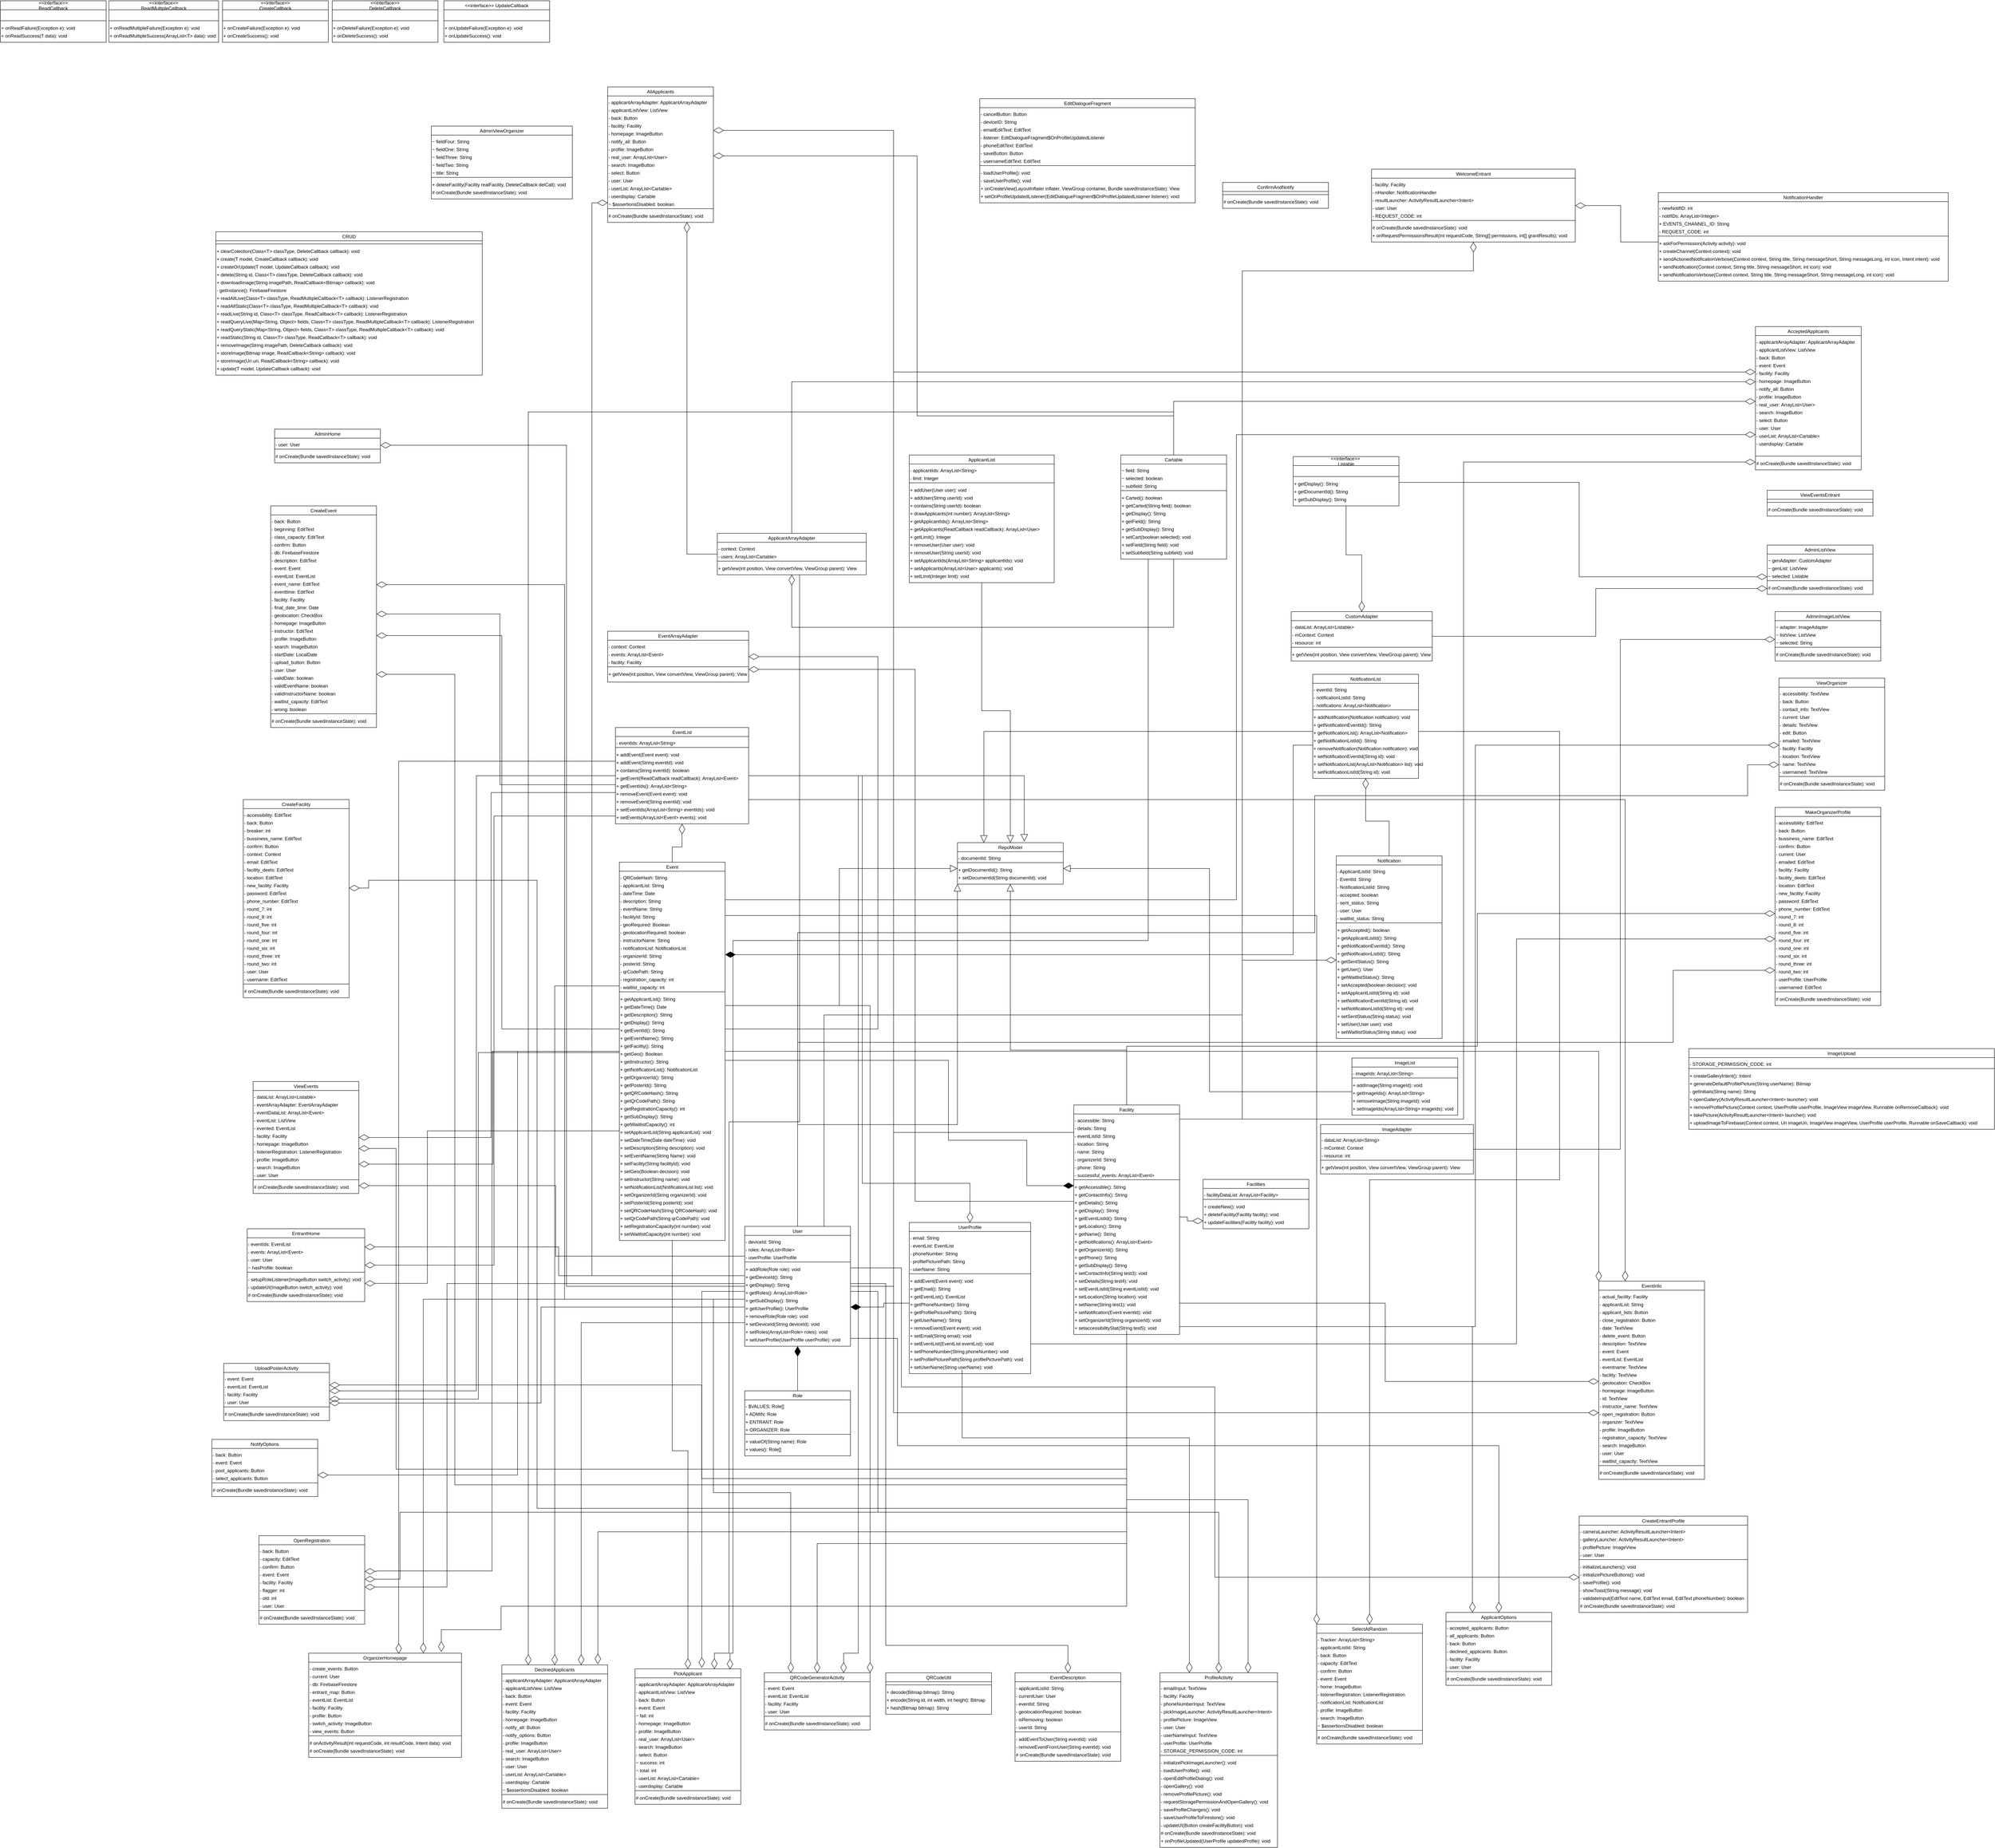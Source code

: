 <mxfile version="25.0.1">
  <diagram id="C5RBs43oDa-KdzZeNtuy" name="Page-1">
    <mxGraphModel dx="2739" dy="2198" grid="1" gridSize="10" guides="1" tooltips="1" connect="1" arrows="1" fold="1" page="1" pageScale="1" pageWidth="827" pageHeight="1169" math="0" shadow="0">
      <root>
        <mxCell id="WIyWlLk6GJQsqaUBKTNV-0" />
        <mxCell id="WIyWlLk6GJQsqaUBKTNV-1" parent="WIyWlLk6GJQsqaUBKTNV-0" />
        <mxCell id="jqhqEA3HDkS0dA5FfJgx-0" value="AcceptedApplicants" style="swimlane;fontStyle=0;align=center;" parent="WIyWlLk6GJQsqaUBKTNV-1" vertex="1">
          <mxGeometry x="3970" y="402" width="270" height="366" as="geometry" />
        </mxCell>
        <mxCell id="jqhqEA3HDkS0dA5FfJgx-1" value="- applicantArrayAdapter: ApplicantArrayAdapter" style="text;align=left;" parent="jqhqEA3HDkS0dA5FfJgx-0" vertex="1">
          <mxGeometry y="26" width="270" height="20" as="geometry" />
        </mxCell>
        <mxCell id="jqhqEA3HDkS0dA5FfJgx-2" value="- applicantListView: ListView" style="text;align=left;" parent="jqhqEA3HDkS0dA5FfJgx-0" vertex="1">
          <mxGeometry y="46" width="270" height="20" as="geometry" />
        </mxCell>
        <mxCell id="jqhqEA3HDkS0dA5FfJgx-3" value="- back: Button" style="text;align=left;" parent="jqhqEA3HDkS0dA5FfJgx-0" vertex="1">
          <mxGeometry y="66" width="270" height="20" as="geometry" />
        </mxCell>
        <mxCell id="jqhqEA3HDkS0dA5FfJgx-4" value="- event: Event" style="text;align=left;" parent="jqhqEA3HDkS0dA5FfJgx-0" vertex="1">
          <mxGeometry y="86" width="270" height="20" as="geometry" />
        </mxCell>
        <mxCell id="jqhqEA3HDkS0dA5FfJgx-5" value="- facility: Facility" style="text;align=left;" parent="jqhqEA3HDkS0dA5FfJgx-0" vertex="1">
          <mxGeometry y="106" width="270" height="20" as="geometry" />
        </mxCell>
        <mxCell id="jqhqEA3HDkS0dA5FfJgx-6" value="- homepage: ImageButton" style="text;align=left;" parent="jqhqEA3HDkS0dA5FfJgx-0" vertex="1">
          <mxGeometry y="126" width="270" height="20" as="geometry" />
        </mxCell>
        <mxCell id="jqhqEA3HDkS0dA5FfJgx-7" value="- notify_all: Button" style="text;align=left;" parent="jqhqEA3HDkS0dA5FfJgx-0" vertex="1">
          <mxGeometry y="146" width="270" height="20" as="geometry" />
        </mxCell>
        <mxCell id="jqhqEA3HDkS0dA5FfJgx-8" value="- profile: ImageButton" style="text;align=left;" parent="jqhqEA3HDkS0dA5FfJgx-0" vertex="1">
          <mxGeometry y="166" width="270" height="20" as="geometry" />
        </mxCell>
        <mxCell id="jqhqEA3HDkS0dA5FfJgx-9" value="- real_user: ArrayList&lt;User&gt;" style="text;align=left;" parent="jqhqEA3HDkS0dA5FfJgx-0" vertex="1">
          <mxGeometry y="186" width="270" height="20" as="geometry" />
        </mxCell>
        <mxCell id="jqhqEA3HDkS0dA5FfJgx-10" value="- search: ImageButton" style="text;align=left;" parent="jqhqEA3HDkS0dA5FfJgx-0" vertex="1">
          <mxGeometry y="206" width="270" height="20" as="geometry" />
        </mxCell>
        <mxCell id="jqhqEA3HDkS0dA5FfJgx-11" value="- select: Button" style="text;align=left;" parent="jqhqEA3HDkS0dA5FfJgx-0" vertex="1">
          <mxGeometry y="226" width="270" height="20" as="geometry" />
        </mxCell>
        <mxCell id="jqhqEA3HDkS0dA5FfJgx-12" value="- user: User" style="text;align=left;" parent="jqhqEA3HDkS0dA5FfJgx-0" vertex="1">
          <mxGeometry y="246" width="270" height="20" as="geometry" />
        </mxCell>
        <mxCell id="jqhqEA3HDkS0dA5FfJgx-13" value="- userList: ArrayList&lt;Cartable&gt;" style="text;align=left;" parent="jqhqEA3HDkS0dA5FfJgx-0" vertex="1">
          <mxGeometry y="266" width="270" height="20" as="geometry" />
        </mxCell>
        <mxCell id="jqhqEA3HDkS0dA5FfJgx-14" value="- userdisplay: Cartable" style="text;align=left;" parent="jqhqEA3HDkS0dA5FfJgx-0" vertex="1">
          <mxGeometry y="286" width="270" height="20" as="geometry" />
        </mxCell>
        <mxCell id="jqhqEA3HDkS0dA5FfJgx-16" style="line;strokeWidth=1;" parent="jqhqEA3HDkS0dA5FfJgx-0" vertex="1">
          <mxGeometry y="326" width="270" height="10" as="geometry" />
        </mxCell>
        <mxCell id="jqhqEA3HDkS0dA5FfJgx-17" value="# onCreate(Bundle savedInstanceState): void" style="text;align=left;" parent="jqhqEA3HDkS0dA5FfJgx-0" vertex="1">
          <mxGeometry y="336" width="270" height="20" as="geometry" />
        </mxCell>
        <mxCell id="jqhqEA3HDkS0dA5FfJgx-18" value="AdminHome" style="swimlane;fontStyle=0;align=center;" parent="WIyWlLk6GJQsqaUBKTNV-1" vertex="1">
          <mxGeometry x="190" y="664" width="270" height="86" as="geometry" />
        </mxCell>
        <mxCell id="jqhqEA3HDkS0dA5FfJgx-19" value="- user: User" style="text;align=left;" parent="jqhqEA3HDkS0dA5FfJgx-18" vertex="1">
          <mxGeometry y="26" width="270" height="20" as="geometry" />
        </mxCell>
        <mxCell id="jqhqEA3HDkS0dA5FfJgx-20" style="line;strokeWidth=1;" parent="jqhqEA3HDkS0dA5FfJgx-18" vertex="1">
          <mxGeometry y="46" width="270" height="10" as="geometry" />
        </mxCell>
        <mxCell id="jqhqEA3HDkS0dA5FfJgx-21" value="# onCreate(Bundle savedInstanceState): void" style="text;align=left;" parent="jqhqEA3HDkS0dA5FfJgx-18" vertex="1">
          <mxGeometry y="56" width="270" height="20" as="geometry" />
        </mxCell>
        <mxCell id="jqhqEA3HDkS0dA5FfJgx-22" value="AdminImageListView" style="swimlane;fontStyle=0;align=center;" parent="WIyWlLk6GJQsqaUBKTNV-1" vertex="1">
          <mxGeometry x="4020" y="1130" width="270" height="126" as="geometry" />
        </mxCell>
        <mxCell id="jqhqEA3HDkS0dA5FfJgx-23" value="~ adapter: ImageAdapter" style="text;align=left;" parent="jqhqEA3HDkS0dA5FfJgx-22" vertex="1">
          <mxGeometry y="26" width="270" height="20" as="geometry" />
        </mxCell>
        <mxCell id="jqhqEA3HDkS0dA5FfJgx-24" value="~ listView: ListView" style="text;align=left;" parent="jqhqEA3HDkS0dA5FfJgx-22" vertex="1">
          <mxGeometry y="46" width="270" height="20" as="geometry" />
        </mxCell>
        <mxCell id="jqhqEA3HDkS0dA5FfJgx-25" value="~ selected: String" style="text;align=left;" parent="jqhqEA3HDkS0dA5FfJgx-22" vertex="1">
          <mxGeometry y="66" width="270" height="20" as="geometry" />
        </mxCell>
        <mxCell id="jqhqEA3HDkS0dA5FfJgx-26" style="line;strokeWidth=1;" parent="jqhqEA3HDkS0dA5FfJgx-22" vertex="1">
          <mxGeometry y="86" width="270" height="10" as="geometry" />
        </mxCell>
        <mxCell id="jqhqEA3HDkS0dA5FfJgx-27" value="# onCreate(Bundle savedInstanceState): void" style="text;align=left;" parent="jqhqEA3HDkS0dA5FfJgx-22" vertex="1">
          <mxGeometry y="96" width="270" height="20" as="geometry" />
        </mxCell>
        <mxCell id="jqhqEA3HDkS0dA5FfJgx-28" value="AdminListView" style="swimlane;fontStyle=0;align=center;" parent="WIyWlLk6GJQsqaUBKTNV-1" vertex="1">
          <mxGeometry x="4000" y="960" width="270" height="126" as="geometry" />
        </mxCell>
        <mxCell id="jqhqEA3HDkS0dA5FfJgx-29" value="~ genAdapter: CustomAdapter" style="text;align=left;" parent="jqhqEA3HDkS0dA5FfJgx-28" vertex="1">
          <mxGeometry y="26" width="270" height="20" as="geometry" />
        </mxCell>
        <mxCell id="jqhqEA3HDkS0dA5FfJgx-30" value="~ genList: ListView" style="text;align=left;" parent="jqhqEA3HDkS0dA5FfJgx-28" vertex="1">
          <mxGeometry y="46" width="270" height="20" as="geometry" />
        </mxCell>
        <mxCell id="jqhqEA3HDkS0dA5FfJgx-31" value="~ selected: Listable" style="text;align=left;" parent="jqhqEA3HDkS0dA5FfJgx-28" vertex="1">
          <mxGeometry y="66" width="270" height="20" as="geometry" />
        </mxCell>
        <mxCell id="jqhqEA3HDkS0dA5FfJgx-32" style="line;strokeWidth=1;" parent="jqhqEA3HDkS0dA5FfJgx-28" vertex="1">
          <mxGeometry y="86" width="270" height="10" as="geometry" />
        </mxCell>
        <mxCell id="jqhqEA3HDkS0dA5FfJgx-33" value="# onCreate(Bundle savedInstanceState): void" style="text;align=left;" parent="jqhqEA3HDkS0dA5FfJgx-28" vertex="1">
          <mxGeometry y="96" width="270" height="20" as="geometry" />
        </mxCell>
        <mxCell id="jqhqEA3HDkS0dA5FfJgx-34" value="AdminViewOrganizer" style="swimlane;fontStyle=0;align=center;" parent="WIyWlLk6GJQsqaUBKTNV-1" vertex="1">
          <mxGeometry x="590" y="-110" width="360" height="186" as="geometry" />
        </mxCell>
        <mxCell id="jqhqEA3HDkS0dA5FfJgx-35" value="~ fieldFour: String" style="text;align=left;" parent="jqhqEA3HDkS0dA5FfJgx-34" vertex="1">
          <mxGeometry y="26" width="270" height="20" as="geometry" />
        </mxCell>
        <mxCell id="jqhqEA3HDkS0dA5FfJgx-36" value="~ fieldOne: String" style="text;align=left;" parent="jqhqEA3HDkS0dA5FfJgx-34" vertex="1">
          <mxGeometry y="46" width="270" height="20" as="geometry" />
        </mxCell>
        <mxCell id="jqhqEA3HDkS0dA5FfJgx-37" value="~ fieldThree: String" style="text;align=left;" parent="jqhqEA3HDkS0dA5FfJgx-34" vertex="1">
          <mxGeometry y="66" width="270" height="20" as="geometry" />
        </mxCell>
        <mxCell id="jqhqEA3HDkS0dA5FfJgx-38" value="~ fieldTwo: String" style="text;align=left;" parent="jqhqEA3HDkS0dA5FfJgx-34" vertex="1">
          <mxGeometry y="86" width="270" height="20" as="geometry" />
        </mxCell>
        <mxCell id="jqhqEA3HDkS0dA5FfJgx-39" value="~ title: String" style="text;align=left;" parent="jqhqEA3HDkS0dA5FfJgx-34" vertex="1">
          <mxGeometry y="106" width="270" height="20" as="geometry" />
        </mxCell>
        <mxCell id="jqhqEA3HDkS0dA5FfJgx-40" style="line;strokeWidth=1;" parent="jqhqEA3HDkS0dA5FfJgx-34" vertex="1">
          <mxGeometry y="126" width="360" height="10" as="geometry" />
        </mxCell>
        <mxCell id="jqhqEA3HDkS0dA5FfJgx-41" value="+ deleteFacility(Facility realFacility, DeleteCallback delCall): void" style="text;align=left;" parent="jqhqEA3HDkS0dA5FfJgx-34" vertex="1">
          <mxGeometry y="136" width="270" height="20" as="geometry" />
        </mxCell>
        <mxCell id="jqhqEA3HDkS0dA5FfJgx-42" value="# onCreate(Bundle savedInstanceState): void" style="text;align=left;" parent="jqhqEA3HDkS0dA5FfJgx-34" vertex="1">
          <mxGeometry y="156" width="270" height="20" as="geometry" />
        </mxCell>
        <mxCell id="jqhqEA3HDkS0dA5FfJgx-43" value="AllApplicants" style="swimlane;fontStyle=0;align=center;" parent="WIyWlLk6GJQsqaUBKTNV-1" vertex="1">
          <mxGeometry x="1040" y="-210" width="270" height="346" as="geometry" />
        </mxCell>
        <mxCell id="jqhqEA3HDkS0dA5FfJgx-44" value="- applicantArrayAdapter: ApplicantArrayAdapter" style="text;align=left;" parent="jqhqEA3HDkS0dA5FfJgx-43" vertex="1">
          <mxGeometry y="26" width="270" height="20" as="geometry" />
        </mxCell>
        <mxCell id="jqhqEA3HDkS0dA5FfJgx-45" value="- applicantListView: ListView" style="text;align=left;" parent="jqhqEA3HDkS0dA5FfJgx-43" vertex="1">
          <mxGeometry y="46" width="270" height="20" as="geometry" />
        </mxCell>
        <mxCell id="jqhqEA3HDkS0dA5FfJgx-46" value="- back: Button" style="text;align=left;" parent="jqhqEA3HDkS0dA5FfJgx-43" vertex="1">
          <mxGeometry y="66" width="270" height="20" as="geometry" />
        </mxCell>
        <mxCell id="jqhqEA3HDkS0dA5FfJgx-47" value="- facility: Facility" style="text;align=left;" parent="jqhqEA3HDkS0dA5FfJgx-43" vertex="1">
          <mxGeometry y="86" width="270" height="20" as="geometry" />
        </mxCell>
        <mxCell id="jqhqEA3HDkS0dA5FfJgx-48" value="- homepage: ImageButton" style="text;align=left;" parent="jqhqEA3HDkS0dA5FfJgx-43" vertex="1">
          <mxGeometry y="106" width="270" height="20" as="geometry" />
        </mxCell>
        <mxCell id="jqhqEA3HDkS0dA5FfJgx-49" value="- notify_all: Button" style="text;align=left;" parent="jqhqEA3HDkS0dA5FfJgx-43" vertex="1">
          <mxGeometry y="126" width="270" height="20" as="geometry" />
        </mxCell>
        <mxCell id="jqhqEA3HDkS0dA5FfJgx-50" value="- profile: ImageButton" style="text;align=left;" parent="jqhqEA3HDkS0dA5FfJgx-43" vertex="1">
          <mxGeometry y="146" width="270" height="20" as="geometry" />
        </mxCell>
        <mxCell id="jqhqEA3HDkS0dA5FfJgx-51" value="- real_user: ArrayList&lt;User&gt;" style="text;align=left;" parent="jqhqEA3HDkS0dA5FfJgx-43" vertex="1">
          <mxGeometry y="166" width="270" height="20" as="geometry" />
        </mxCell>
        <mxCell id="jqhqEA3HDkS0dA5FfJgx-52" value="- search: ImageButton" style="text;align=left;" parent="jqhqEA3HDkS0dA5FfJgx-43" vertex="1">
          <mxGeometry y="186" width="270" height="20" as="geometry" />
        </mxCell>
        <mxCell id="jqhqEA3HDkS0dA5FfJgx-53" value="- select: Button" style="text;align=left;" parent="jqhqEA3HDkS0dA5FfJgx-43" vertex="1">
          <mxGeometry y="206" width="270" height="20" as="geometry" />
        </mxCell>
        <mxCell id="jqhqEA3HDkS0dA5FfJgx-54" value="- user: User" style="text;align=left;" parent="jqhqEA3HDkS0dA5FfJgx-43" vertex="1">
          <mxGeometry y="226" width="270" height="20" as="geometry" />
        </mxCell>
        <mxCell id="jqhqEA3HDkS0dA5FfJgx-55" value="- userList: ArrayList&lt;Cartable&gt;" style="text;align=left;" parent="jqhqEA3HDkS0dA5FfJgx-43" vertex="1">
          <mxGeometry y="246" width="270" height="20" as="geometry" />
        </mxCell>
        <mxCell id="jqhqEA3HDkS0dA5FfJgx-56" value="- userdisplay: Cartable" style="text;align=left;" parent="jqhqEA3HDkS0dA5FfJgx-43" vertex="1">
          <mxGeometry y="266" width="270" height="20" as="geometry" />
        </mxCell>
        <mxCell id="jqhqEA3HDkS0dA5FfJgx-57" value="~ $assertionsDisabled: boolean" style="text;align=left;" parent="jqhqEA3HDkS0dA5FfJgx-43" vertex="1">
          <mxGeometry y="286" width="270" height="20" as="geometry" />
        </mxCell>
        <mxCell id="jqhqEA3HDkS0dA5FfJgx-58" style="line;strokeWidth=1;" parent="jqhqEA3HDkS0dA5FfJgx-43" vertex="1">
          <mxGeometry y="306" width="270" height="10" as="geometry" />
        </mxCell>
        <mxCell id="jqhqEA3HDkS0dA5FfJgx-59" value="# onCreate(Bundle savedInstanceState): void" style="text;align=left;" parent="jqhqEA3HDkS0dA5FfJgx-43" vertex="1">
          <mxGeometry y="316" width="270" height="20" as="geometry" />
        </mxCell>
        <mxCell id="Is71jx0bmtwv3hBhgKGM-35" style="edgeStyle=orthogonalEdgeStyle;rounded=0;orthogonalLoop=1;jettySize=auto;html=1;exitX=0.5;exitY=1;exitDx=0;exitDy=0;endArrow=diamondThin;endFill=0;endSize=24;" parent="WIyWlLk6GJQsqaUBKTNV-1" source="jqhqEA3HDkS0dA5FfJgx-90" target="jqhqEA3HDkS0dA5FfJgx-60" edge="1">
          <mxGeometry relative="1" as="geometry">
            <Array as="points">
              <mxPoint x="2485" y="1170" />
              <mxPoint x="1510" y="1170" />
            </Array>
          </mxGeometry>
        </mxCell>
        <mxCell id="5pZnIEVZpo1Tqlfw8_X--0" style="edgeStyle=orthogonalEdgeStyle;rounded=0;orthogonalLoop=1;jettySize=auto;html=1;entryX=0.75;entryY=0;entryDx=0;entryDy=0;endArrow=diamondThin;endFill=0;endSize=24;" parent="WIyWlLk6GJQsqaUBKTNV-1" source="jqhqEA3HDkS0dA5FfJgx-60" target="jqhqEA3HDkS0dA5FfJgx-513" edge="1">
          <mxGeometry relative="1" as="geometry">
            <Array as="points">
              <mxPoint x="1530" y="2433" />
              <mxPoint x="1350" y="2433" />
              <mxPoint x="1350" y="3790" />
              <mxPoint x="1313" y="3790" />
            </Array>
          </mxGeometry>
        </mxCell>
        <mxCell id="5pZnIEVZpo1Tqlfw8_X--39" style="edgeStyle=orthogonalEdgeStyle;rounded=0;orthogonalLoop=1;jettySize=auto;html=1;entryX=0;entryY=0.75;entryDx=0;entryDy=0;endArrow=diamondThin;endFill=0;endSize=24;" parent="WIyWlLk6GJQsqaUBKTNV-1" source="jqhqEA3HDkS0dA5FfJgx-60" target="jqhqEA3HDkS0dA5FfJgx-6" edge="1">
          <mxGeometry relative="1" as="geometry">
            <Array as="points">
              <mxPoint x="1510" y="543" />
            </Array>
          </mxGeometry>
        </mxCell>
        <mxCell id="5pZnIEVZpo1Tqlfw8_X--56" style="edgeStyle=orthogonalEdgeStyle;rounded=0;orthogonalLoop=1;jettySize=auto;html=1;entryX=0.75;entryY=1;entryDx=0;entryDy=0;endSize=24;endArrow=diamondThin;endFill=0;" parent="WIyWlLk6GJQsqaUBKTNV-1" source="jqhqEA3HDkS0dA5FfJgx-60" target="jqhqEA3HDkS0dA5FfJgx-43" edge="1">
          <mxGeometry relative="1" as="geometry" />
        </mxCell>
        <mxCell id="jqhqEA3HDkS0dA5FfJgx-60" value="ApplicantArrayAdapter" style="swimlane;fontStyle=0;align=center;" parent="WIyWlLk6GJQsqaUBKTNV-1" vertex="1">
          <mxGeometry x="1320" y="930" width="380" height="106" as="geometry" />
        </mxCell>
        <mxCell id="jqhqEA3HDkS0dA5FfJgx-61" value="- context: Context" style="text;align=left;" parent="jqhqEA3HDkS0dA5FfJgx-60" vertex="1">
          <mxGeometry y="26" width="270" height="20" as="geometry" />
        </mxCell>
        <mxCell id="jqhqEA3HDkS0dA5FfJgx-62" value="- users: ArrayList&lt;Cartable&gt;" style="text;align=left;" parent="jqhqEA3HDkS0dA5FfJgx-60" vertex="1">
          <mxGeometry y="46" width="270" height="20" as="geometry" />
        </mxCell>
        <mxCell id="jqhqEA3HDkS0dA5FfJgx-63" style="line;strokeWidth=1;" parent="jqhqEA3HDkS0dA5FfJgx-60" vertex="1">
          <mxGeometry y="66" width="380" height="10" as="geometry" />
        </mxCell>
        <mxCell id="jqhqEA3HDkS0dA5FfJgx-64" value="+ getView(int position, View convertView, ViewGroup parent): View" style="text;align=left;" parent="jqhqEA3HDkS0dA5FfJgx-60" vertex="1">
          <mxGeometry y="76" width="270" height="20" as="geometry" />
        </mxCell>
        <mxCell id="jqhqEA3HDkS0dA5FfJgx-732" style="edgeStyle=orthogonalEdgeStyle;rounded=0;orthogonalLoop=1;jettySize=auto;html=1;entryX=0.5;entryY=0;entryDx=0;entryDy=0;jumpSize=16;endArrow=block;endFill=0;endSize=16;" parent="WIyWlLk6GJQsqaUBKTNV-1" source="jqhqEA3HDkS0dA5FfJgx-65" target="jqhqEA3HDkS0dA5FfJgx-572" edge="1">
          <mxGeometry relative="1" as="geometry" />
        </mxCell>
        <mxCell id="jqhqEA3HDkS0dA5FfJgx-65" value="ApplicantList" style="swimlane;fontStyle=0;align=center;" parent="WIyWlLk6GJQsqaUBKTNV-1" vertex="1">
          <mxGeometry x="1810" y="730" width="370" height="326" as="geometry" />
        </mxCell>
        <mxCell id="jqhqEA3HDkS0dA5FfJgx-66" value="- applicantIds: ArrayList&lt;String&gt;" style="text;align=left;" parent="jqhqEA3HDkS0dA5FfJgx-65" vertex="1">
          <mxGeometry y="26" width="270" height="20" as="geometry" />
        </mxCell>
        <mxCell id="jqhqEA3HDkS0dA5FfJgx-67" value="- limit: Integer" style="text;align=left;" parent="jqhqEA3HDkS0dA5FfJgx-65" vertex="1">
          <mxGeometry y="46" width="270" height="20" as="geometry" />
        </mxCell>
        <mxCell id="jqhqEA3HDkS0dA5FfJgx-68" style="line;strokeWidth=1;" parent="jqhqEA3HDkS0dA5FfJgx-65" vertex="1">
          <mxGeometry y="66" width="370" height="10" as="geometry" />
        </mxCell>
        <mxCell id="jqhqEA3HDkS0dA5FfJgx-69" value="+ addUser(User user): void" style="text;align=left;" parent="jqhqEA3HDkS0dA5FfJgx-65" vertex="1">
          <mxGeometry y="76" width="270" height="20" as="geometry" />
        </mxCell>
        <mxCell id="jqhqEA3HDkS0dA5FfJgx-70" value="+ addUser(String userId): void" style="text;align=left;" parent="jqhqEA3HDkS0dA5FfJgx-65" vertex="1">
          <mxGeometry y="96" width="270" height="20" as="geometry" />
        </mxCell>
        <mxCell id="jqhqEA3HDkS0dA5FfJgx-71" value="+ contains(String userId): boolean" style="text;align=left;" parent="jqhqEA3HDkS0dA5FfJgx-65" vertex="1">
          <mxGeometry y="116" width="270" height="20" as="geometry" />
        </mxCell>
        <mxCell id="jqhqEA3HDkS0dA5FfJgx-72" value="+ drawApplicants(int number): ArrayList&lt;String&gt;" style="text;align=left;" parent="jqhqEA3HDkS0dA5FfJgx-65" vertex="1">
          <mxGeometry y="136" width="270" height="20" as="geometry" />
        </mxCell>
        <mxCell id="jqhqEA3HDkS0dA5FfJgx-73" value="+ getApplicantIds(): ArrayList&lt;String&gt;" style="text;align=left;" parent="jqhqEA3HDkS0dA5FfJgx-65" vertex="1">
          <mxGeometry y="156" width="270" height="20" as="geometry" />
        </mxCell>
        <mxCell id="jqhqEA3HDkS0dA5FfJgx-74" value="+ getApplicants(ReadCallback readCallback): ArrayList&lt;User&gt;" style="text;align=left;" parent="jqhqEA3HDkS0dA5FfJgx-65" vertex="1">
          <mxGeometry y="176" width="270" height="20" as="geometry" />
        </mxCell>
        <mxCell id="jqhqEA3HDkS0dA5FfJgx-75" value="+ getLimit(): Integer" style="text;align=left;" parent="jqhqEA3HDkS0dA5FfJgx-65" vertex="1">
          <mxGeometry y="196" width="270" height="20" as="geometry" />
        </mxCell>
        <mxCell id="jqhqEA3HDkS0dA5FfJgx-76" value="+ removeUser(User user): void" style="text;align=left;" parent="jqhqEA3HDkS0dA5FfJgx-65" vertex="1">
          <mxGeometry y="216" width="270" height="20" as="geometry" />
        </mxCell>
        <mxCell id="jqhqEA3HDkS0dA5FfJgx-77" value="+ removeUser(String userId): void" style="text;align=left;" parent="jqhqEA3HDkS0dA5FfJgx-65" vertex="1">
          <mxGeometry y="236" width="270" height="20" as="geometry" />
        </mxCell>
        <mxCell id="jqhqEA3HDkS0dA5FfJgx-78" value="+ setApplicantIds(ArrayList&lt;String&gt; applicantIds): void" style="text;align=left;" parent="jqhqEA3HDkS0dA5FfJgx-65" vertex="1">
          <mxGeometry y="256" width="270" height="20" as="geometry" />
        </mxCell>
        <mxCell id="jqhqEA3HDkS0dA5FfJgx-79" value="+ setApplicants(ArrayList&lt;User&gt; applicants): void" style="text;align=left;" parent="jqhqEA3HDkS0dA5FfJgx-65" vertex="1">
          <mxGeometry y="276" width="270" height="20" as="geometry" />
        </mxCell>
        <mxCell id="jqhqEA3HDkS0dA5FfJgx-80" value="+ setLimit(Integer limit): void" style="text;align=left;" parent="jqhqEA3HDkS0dA5FfJgx-65" vertex="1">
          <mxGeometry y="296" width="270" height="20" as="geometry" />
        </mxCell>
        <mxCell id="jqhqEA3HDkS0dA5FfJgx-81" value="ApplicantOptions" style="swimlane;fontStyle=0;align=center;" parent="WIyWlLk6GJQsqaUBKTNV-1" vertex="1">
          <mxGeometry x="3180" y="3686" width="270" height="186" as="geometry" />
        </mxCell>
        <mxCell id="jqhqEA3HDkS0dA5FfJgx-82" value="- accepted_applicants: Button" style="text;align=left;" parent="jqhqEA3HDkS0dA5FfJgx-81" vertex="1">
          <mxGeometry y="26" width="270" height="20" as="geometry" />
        </mxCell>
        <mxCell id="jqhqEA3HDkS0dA5FfJgx-83" value="- all_applicants: Button" style="text;align=left;" parent="jqhqEA3HDkS0dA5FfJgx-81" vertex="1">
          <mxGeometry y="46" width="270" height="20" as="geometry" />
        </mxCell>
        <mxCell id="jqhqEA3HDkS0dA5FfJgx-84" value="- back: Button" style="text;align=left;" parent="jqhqEA3HDkS0dA5FfJgx-81" vertex="1">
          <mxGeometry y="66" width="270" height="20" as="geometry" />
        </mxCell>
        <mxCell id="jqhqEA3HDkS0dA5FfJgx-85" value="- declined_applicants: Button" style="text;align=left;" parent="jqhqEA3HDkS0dA5FfJgx-81" vertex="1">
          <mxGeometry y="86" width="270" height="20" as="geometry" />
        </mxCell>
        <mxCell id="jqhqEA3HDkS0dA5FfJgx-86" value="- facility: Facility" style="text;align=left;" parent="jqhqEA3HDkS0dA5FfJgx-81" vertex="1">
          <mxGeometry y="106" width="270" height="20" as="geometry" />
        </mxCell>
        <mxCell id="jqhqEA3HDkS0dA5FfJgx-87" value="- user: User" style="text;align=left;" parent="jqhqEA3HDkS0dA5FfJgx-81" vertex="1">
          <mxGeometry y="126" width="270" height="20" as="geometry" />
        </mxCell>
        <mxCell id="jqhqEA3HDkS0dA5FfJgx-88" style="line;strokeWidth=1;" parent="jqhqEA3HDkS0dA5FfJgx-81" vertex="1">
          <mxGeometry y="146" width="270" height="10" as="geometry" />
        </mxCell>
        <mxCell id="jqhqEA3HDkS0dA5FfJgx-89" value="# onCreate(Bundle savedInstanceState): void" style="text;align=left;" parent="jqhqEA3HDkS0dA5FfJgx-81" vertex="1">
          <mxGeometry y="156" width="270" height="20" as="geometry" />
        </mxCell>
        <mxCell id="5pZnIEVZpo1Tqlfw8_X--5" style="edgeStyle=orthogonalEdgeStyle;rounded=0;orthogonalLoop=1;jettySize=auto;html=1;entryX=0.898;entryY=0.003;entryDx=0;entryDy=0;exitX=0.25;exitY=1;exitDx=0;exitDy=0;entryPerimeter=0;endSize=24;endArrow=diamondThin;endFill=0;" parent="WIyWlLk6GJQsqaUBKTNV-1" source="jqhqEA3HDkS0dA5FfJgx-90" target="jqhqEA3HDkS0dA5FfJgx-513" edge="1">
          <mxGeometry relative="1" as="geometry">
            <Array as="points">
              <mxPoint x="2420" y="996" />
              <mxPoint x="2420" y="1970" />
              <mxPoint x="1360" y="1970" />
              <mxPoint x="1360" y="3790" />
              <mxPoint x="1353" y="3790" />
            </Array>
          </mxGeometry>
        </mxCell>
        <mxCell id="5pZnIEVZpo1Tqlfw8_X--38" style="edgeStyle=orthogonalEdgeStyle;rounded=0;orthogonalLoop=1;jettySize=auto;html=1;entryX=0;entryY=0.25;entryDx=0;entryDy=0;endArrow=diamondThin;endFill=0;endSize=24;" parent="WIyWlLk6GJQsqaUBKTNV-1" source="jqhqEA3HDkS0dA5FfJgx-90" target="jqhqEA3HDkS0dA5FfJgx-9" edge="1">
          <mxGeometry relative="1" as="geometry">
            <Array as="points">
              <mxPoint x="2485" y="593" />
            </Array>
          </mxGeometry>
        </mxCell>
        <mxCell id="5pZnIEVZpo1Tqlfw8_X--46" style="edgeStyle=orthogonalEdgeStyle;rounded=0;orthogonalLoop=1;jettySize=auto;html=1;entryX=0.25;entryY=0;entryDx=0;entryDy=0;endSize=24;endArrow=diamondThin;endFill=0;" parent="WIyWlLk6GJQsqaUBKTNV-1" source="jqhqEA3HDkS0dA5FfJgx-90" target="jqhqEA3HDkS0dA5FfJgx-199" edge="1">
          <mxGeometry relative="1" as="geometry">
            <Array as="points">
              <mxPoint x="2485" y="620" />
              <mxPoint x="838" y="620" />
            </Array>
          </mxGeometry>
        </mxCell>
        <mxCell id="5pZnIEVZpo1Tqlfw8_X--58" style="edgeStyle=orthogonalEdgeStyle;rounded=0;orthogonalLoop=1;jettySize=auto;html=1;entryX=1;entryY=0.5;entryDx=0;entryDy=0;endSize=24;endArrow=diamondThin;endFill=0;" parent="WIyWlLk6GJQsqaUBKTNV-1" source="jqhqEA3HDkS0dA5FfJgx-90" target="jqhqEA3HDkS0dA5FfJgx-51" edge="1">
          <mxGeometry relative="1" as="geometry">
            <Array as="points">
              <mxPoint x="2485" y="630" />
              <mxPoint x="1830" y="630" />
              <mxPoint x="1830" y="-34" />
            </Array>
          </mxGeometry>
        </mxCell>
        <mxCell id="jqhqEA3HDkS0dA5FfJgx-90" value="Cartable" style="swimlane;fontStyle=0;align=center;" parent="WIyWlLk6GJQsqaUBKTNV-1" vertex="1">
          <mxGeometry x="2350" y="730" width="270" height="266" as="geometry" />
        </mxCell>
        <mxCell id="jqhqEA3HDkS0dA5FfJgx-91" value="~ field: String" style="text;align=left;" parent="jqhqEA3HDkS0dA5FfJgx-90" vertex="1">
          <mxGeometry y="26" width="270" height="20" as="geometry" />
        </mxCell>
        <mxCell id="jqhqEA3HDkS0dA5FfJgx-92" value="~ selected: boolean" style="text;align=left;" parent="jqhqEA3HDkS0dA5FfJgx-90" vertex="1">
          <mxGeometry y="46" width="270" height="20" as="geometry" />
        </mxCell>
        <mxCell id="jqhqEA3HDkS0dA5FfJgx-93" value="~ subfield: String" style="text;align=left;" parent="jqhqEA3HDkS0dA5FfJgx-90" vertex="1">
          <mxGeometry y="66" width="270" height="20" as="geometry" />
        </mxCell>
        <mxCell id="jqhqEA3HDkS0dA5FfJgx-94" style="line;strokeWidth=1;" parent="jqhqEA3HDkS0dA5FfJgx-90" vertex="1">
          <mxGeometry y="86" width="270" height="10" as="geometry" />
        </mxCell>
        <mxCell id="jqhqEA3HDkS0dA5FfJgx-95" value="+ Carted(): boolean" style="text;align=left;" parent="jqhqEA3HDkS0dA5FfJgx-90" vertex="1">
          <mxGeometry y="96" width="270" height="20" as="geometry" />
        </mxCell>
        <mxCell id="jqhqEA3HDkS0dA5FfJgx-96" value="+ getCarted(String field): boolean" style="text;align=left;" parent="jqhqEA3HDkS0dA5FfJgx-90" vertex="1">
          <mxGeometry y="116" width="270" height="20" as="geometry" />
        </mxCell>
        <mxCell id="jqhqEA3HDkS0dA5FfJgx-97" value="+ getDisplay(): String" style="text;align=left;" parent="jqhqEA3HDkS0dA5FfJgx-90" vertex="1">
          <mxGeometry y="136" width="270" height="20" as="geometry" />
        </mxCell>
        <mxCell id="jqhqEA3HDkS0dA5FfJgx-98" value="+ getField(): String" style="text;align=left;" parent="jqhqEA3HDkS0dA5FfJgx-90" vertex="1">
          <mxGeometry y="156" width="270" height="20" as="geometry" />
        </mxCell>
        <mxCell id="jqhqEA3HDkS0dA5FfJgx-99" value="+ getSubDisplay(): String" style="text;align=left;" parent="jqhqEA3HDkS0dA5FfJgx-90" vertex="1">
          <mxGeometry y="176" width="270" height="20" as="geometry" />
        </mxCell>
        <mxCell id="jqhqEA3HDkS0dA5FfJgx-100" value="+ setCart(boolean selected): void" style="text;align=left;" parent="jqhqEA3HDkS0dA5FfJgx-90" vertex="1">
          <mxGeometry y="196" width="270" height="20" as="geometry" />
        </mxCell>
        <mxCell id="jqhqEA3HDkS0dA5FfJgx-101" value="+ setField(String field): void" style="text;align=left;" parent="jqhqEA3HDkS0dA5FfJgx-90" vertex="1">
          <mxGeometry y="216" width="270" height="20" as="geometry" />
        </mxCell>
        <mxCell id="jqhqEA3HDkS0dA5FfJgx-102" value="+ setSubfield(String subfield): void" style="text;align=left;" parent="jqhqEA3HDkS0dA5FfJgx-90" vertex="1">
          <mxGeometry y="236" width="270" height="20" as="geometry" />
        </mxCell>
        <mxCell id="jqhqEA3HDkS0dA5FfJgx-103" value="ConfirmAndNotify" style="swimlane;fontStyle=0;align=center;" parent="WIyWlLk6GJQsqaUBKTNV-1" vertex="1">
          <mxGeometry x="2610" y="34" width="270" height="66" as="geometry" />
        </mxCell>
        <mxCell id="jqhqEA3HDkS0dA5FfJgx-104" style="line;strokeWidth=1;" parent="jqhqEA3HDkS0dA5FfJgx-103" vertex="1">
          <mxGeometry y="26" width="270" height="10" as="geometry" />
        </mxCell>
        <mxCell id="jqhqEA3HDkS0dA5FfJgx-105" value="# onCreate(Bundle savedInstanceState): void" style="text;align=left;" parent="jqhqEA3HDkS0dA5FfJgx-103" vertex="1">
          <mxGeometry y="36" width="270" height="20" as="geometry" />
        </mxCell>
        <mxCell id="jqhqEA3HDkS0dA5FfJgx-106" value="&lt;&lt;interface&gt;&gt;&#xa;CreateCallback" style="swimlane;fontStyle=0;align=center;" parent="WIyWlLk6GJQsqaUBKTNV-1" vertex="1">
          <mxGeometry x="57" y="-430" width="270" height="106" as="geometry" />
        </mxCell>
        <mxCell id="jqhqEA3HDkS0dA5FfJgx-107" style="line;strokeWidth=1;" parent="jqhqEA3HDkS0dA5FfJgx-106" vertex="1">
          <mxGeometry y="46" width="270" height="10" as="geometry" />
        </mxCell>
        <mxCell id="jqhqEA3HDkS0dA5FfJgx-108" value="+ onCreateFailure(Exception e): void" style="text;align=left;" parent="jqhqEA3HDkS0dA5FfJgx-106" vertex="1">
          <mxGeometry y="56" width="270" height="20" as="geometry" />
        </mxCell>
        <mxCell id="jqhqEA3HDkS0dA5FfJgx-109" value="+ onCreateSuccess(): void" style="text;align=left;" parent="jqhqEA3HDkS0dA5FfJgx-106" vertex="1">
          <mxGeometry y="76" width="270" height="20" as="geometry" />
        </mxCell>
        <mxCell id="jqhqEA3HDkS0dA5FfJgx-110" value="CreateEntrantProfile" style="swimlane;fontStyle=0;align=center;" parent="WIyWlLk6GJQsqaUBKTNV-1" vertex="1">
          <mxGeometry x="3520" y="3440" width="430" height="246" as="geometry" />
        </mxCell>
        <mxCell id="jqhqEA3HDkS0dA5FfJgx-111" value="- cameraLauncher: ActivityResultLauncher&lt;Intent&gt;" style="text;align=left;" parent="jqhqEA3HDkS0dA5FfJgx-110" vertex="1">
          <mxGeometry y="26" width="270" height="20" as="geometry" />
        </mxCell>
        <mxCell id="jqhqEA3HDkS0dA5FfJgx-112" value="- galleryLauncher: ActivityResultLauncher&lt;Intent&gt;" style="text;align=left;" parent="jqhqEA3HDkS0dA5FfJgx-110" vertex="1">
          <mxGeometry y="46" width="270" height="20" as="geometry" />
        </mxCell>
        <mxCell id="jqhqEA3HDkS0dA5FfJgx-113" value="- profilePicture: ImageView" style="text;align=left;" parent="jqhqEA3HDkS0dA5FfJgx-110" vertex="1">
          <mxGeometry y="66" width="270" height="20" as="geometry" />
        </mxCell>
        <mxCell id="jqhqEA3HDkS0dA5FfJgx-114" value="- user: User" style="text;align=left;" parent="jqhqEA3HDkS0dA5FfJgx-110" vertex="1">
          <mxGeometry y="86" width="270" height="20" as="geometry" />
        </mxCell>
        <mxCell id="jqhqEA3HDkS0dA5FfJgx-115" style="line;strokeWidth=1;" parent="jqhqEA3HDkS0dA5FfJgx-110" vertex="1">
          <mxGeometry y="106" width="430" height="10" as="geometry" />
        </mxCell>
        <mxCell id="jqhqEA3HDkS0dA5FfJgx-116" value="- initializeLaunchers(): void" style="text;align=left;" parent="jqhqEA3HDkS0dA5FfJgx-110" vertex="1">
          <mxGeometry y="116" width="270" height="20" as="geometry" />
        </mxCell>
        <mxCell id="jqhqEA3HDkS0dA5FfJgx-117" value="- initializePictureButtons(): void" style="text;align=left;" parent="jqhqEA3HDkS0dA5FfJgx-110" vertex="1">
          <mxGeometry y="136" width="270" height="20" as="geometry" />
        </mxCell>
        <mxCell id="jqhqEA3HDkS0dA5FfJgx-118" value="- saveProfile(): void" style="text;align=left;" parent="jqhqEA3HDkS0dA5FfJgx-110" vertex="1">
          <mxGeometry y="156" width="270" height="20" as="geometry" />
        </mxCell>
        <mxCell id="jqhqEA3HDkS0dA5FfJgx-119" value="- showToast(String message): void" style="text;align=left;" parent="jqhqEA3HDkS0dA5FfJgx-110" vertex="1">
          <mxGeometry y="176" width="270" height="20" as="geometry" />
        </mxCell>
        <mxCell id="jqhqEA3HDkS0dA5FfJgx-120" value="- validateInput(EditText name, EditText email, EditText phoneNumber): boolean" style="text;align=left;" parent="jqhqEA3HDkS0dA5FfJgx-110" vertex="1">
          <mxGeometry y="196" width="270" height="20" as="geometry" />
        </mxCell>
        <mxCell id="jqhqEA3HDkS0dA5FfJgx-121" value="# onCreate(Bundle savedInstanceState): void" style="text;align=left;" parent="jqhqEA3HDkS0dA5FfJgx-110" vertex="1">
          <mxGeometry y="216" width="270" height="20" as="geometry" />
        </mxCell>
        <mxCell id="jqhqEA3HDkS0dA5FfJgx-122" value="CreateEvent" style="swimlane;fontStyle=0;align=center;" parent="WIyWlLk6GJQsqaUBKTNV-1" vertex="1">
          <mxGeometry x="180" y="860" width="270" height="566" as="geometry" />
        </mxCell>
        <mxCell id="jqhqEA3HDkS0dA5FfJgx-123" value="- back: Button" style="text;align=left;" parent="jqhqEA3HDkS0dA5FfJgx-122" vertex="1">
          <mxGeometry y="26" width="270" height="20" as="geometry" />
        </mxCell>
        <mxCell id="jqhqEA3HDkS0dA5FfJgx-124" value="- beginning: EditText" style="text;align=left;" parent="jqhqEA3HDkS0dA5FfJgx-122" vertex="1">
          <mxGeometry y="46" width="270" height="20" as="geometry" />
        </mxCell>
        <mxCell id="jqhqEA3HDkS0dA5FfJgx-125" value="- class_capacity: EditText" style="text;align=left;" parent="jqhqEA3HDkS0dA5FfJgx-122" vertex="1">
          <mxGeometry y="66" width="270" height="20" as="geometry" />
        </mxCell>
        <mxCell id="jqhqEA3HDkS0dA5FfJgx-126" value="- confirm: Button" style="text;align=left;" parent="jqhqEA3HDkS0dA5FfJgx-122" vertex="1">
          <mxGeometry y="86" width="270" height="20" as="geometry" />
        </mxCell>
        <mxCell id="jqhqEA3HDkS0dA5FfJgx-127" value="- db: FirebaseFirestore" style="text;align=left;" parent="jqhqEA3HDkS0dA5FfJgx-122" vertex="1">
          <mxGeometry y="106" width="270" height="20" as="geometry" />
        </mxCell>
        <mxCell id="jqhqEA3HDkS0dA5FfJgx-128" value="- description: EditText" style="text;align=left;" parent="jqhqEA3HDkS0dA5FfJgx-122" vertex="1">
          <mxGeometry y="126" width="270" height="20" as="geometry" />
        </mxCell>
        <mxCell id="jqhqEA3HDkS0dA5FfJgx-129" value="- event: Event" style="text;align=left;" parent="jqhqEA3HDkS0dA5FfJgx-122" vertex="1">
          <mxGeometry y="146" width="270" height="20" as="geometry" />
        </mxCell>
        <mxCell id="jqhqEA3HDkS0dA5FfJgx-130" value="- eventList: EventList" style="text;align=left;" parent="jqhqEA3HDkS0dA5FfJgx-122" vertex="1">
          <mxGeometry y="166" width="270" height="20" as="geometry" />
        </mxCell>
        <mxCell id="jqhqEA3HDkS0dA5FfJgx-131" value="- event_name: EditText" style="text;align=left;" parent="jqhqEA3HDkS0dA5FfJgx-122" vertex="1">
          <mxGeometry y="186" width="270" height="20" as="geometry" />
        </mxCell>
        <mxCell id="jqhqEA3HDkS0dA5FfJgx-132" value="- eventtime: EditText" style="text;align=left;" parent="jqhqEA3HDkS0dA5FfJgx-122" vertex="1">
          <mxGeometry y="206" width="270" height="20" as="geometry" />
        </mxCell>
        <mxCell id="jqhqEA3HDkS0dA5FfJgx-133" value="- facility: Facility" style="text;align=left;" parent="jqhqEA3HDkS0dA5FfJgx-122" vertex="1">
          <mxGeometry y="226" width="270" height="20" as="geometry" />
        </mxCell>
        <mxCell id="jqhqEA3HDkS0dA5FfJgx-134" value="- final_date_time: Date" style="text;align=left;" parent="jqhqEA3HDkS0dA5FfJgx-122" vertex="1">
          <mxGeometry y="246" width="270" height="20" as="geometry" />
        </mxCell>
        <mxCell id="jqhqEA3HDkS0dA5FfJgx-135" value="- geolocation: CheckBox" style="text;align=left;" parent="jqhqEA3HDkS0dA5FfJgx-122" vertex="1">
          <mxGeometry y="266" width="270" height="20" as="geometry" />
        </mxCell>
        <mxCell id="jqhqEA3HDkS0dA5FfJgx-136" value="- homepage: ImageButton" style="text;align=left;" parent="jqhqEA3HDkS0dA5FfJgx-122" vertex="1">
          <mxGeometry y="286" width="270" height="20" as="geometry" />
        </mxCell>
        <mxCell id="jqhqEA3HDkS0dA5FfJgx-137" value="- instructor: EditText" style="text;align=left;" parent="jqhqEA3HDkS0dA5FfJgx-122" vertex="1">
          <mxGeometry y="306" width="270" height="20" as="geometry" />
        </mxCell>
        <mxCell id="jqhqEA3HDkS0dA5FfJgx-138" value="- profile: ImageButton" style="text;align=left;" parent="jqhqEA3HDkS0dA5FfJgx-122" vertex="1">
          <mxGeometry y="326" width="270" height="20" as="geometry" />
        </mxCell>
        <mxCell id="jqhqEA3HDkS0dA5FfJgx-139" value="- search: ImageButton" style="text;align=left;" parent="jqhqEA3HDkS0dA5FfJgx-122" vertex="1">
          <mxGeometry y="346" width="270" height="20" as="geometry" />
        </mxCell>
        <mxCell id="jqhqEA3HDkS0dA5FfJgx-140" value="- startDate: LocalDate" style="text;align=left;" parent="jqhqEA3HDkS0dA5FfJgx-122" vertex="1">
          <mxGeometry y="366" width="270" height="20" as="geometry" />
        </mxCell>
        <mxCell id="jqhqEA3HDkS0dA5FfJgx-141" value="- upload_button: Button" style="text;align=left;" parent="jqhqEA3HDkS0dA5FfJgx-122" vertex="1">
          <mxGeometry y="386" width="270" height="20" as="geometry" />
        </mxCell>
        <mxCell id="jqhqEA3HDkS0dA5FfJgx-142" value="- user: User" style="text;align=left;" parent="jqhqEA3HDkS0dA5FfJgx-122" vertex="1">
          <mxGeometry y="406" width="270" height="20" as="geometry" />
        </mxCell>
        <mxCell id="jqhqEA3HDkS0dA5FfJgx-143" value="- validDate: boolean" style="text;align=left;" parent="jqhqEA3HDkS0dA5FfJgx-122" vertex="1">
          <mxGeometry y="426" width="270" height="20" as="geometry" />
        </mxCell>
        <mxCell id="jqhqEA3HDkS0dA5FfJgx-144" value="- validEventName: boolean" style="text;align=left;" parent="jqhqEA3HDkS0dA5FfJgx-122" vertex="1">
          <mxGeometry y="446" width="270" height="20" as="geometry" />
        </mxCell>
        <mxCell id="jqhqEA3HDkS0dA5FfJgx-145" value="- validInstructorName: boolean" style="text;align=left;" parent="jqhqEA3HDkS0dA5FfJgx-122" vertex="1">
          <mxGeometry y="466" width="270" height="20" as="geometry" />
        </mxCell>
        <mxCell id="jqhqEA3HDkS0dA5FfJgx-146" value="- waitlist_capacity: EditText" style="text;align=left;" parent="jqhqEA3HDkS0dA5FfJgx-122" vertex="1">
          <mxGeometry y="486" width="270" height="20" as="geometry" />
        </mxCell>
        <mxCell id="jqhqEA3HDkS0dA5FfJgx-147" value="- wrong: boolean" style="text;align=left;" parent="jqhqEA3HDkS0dA5FfJgx-122" vertex="1">
          <mxGeometry y="506" width="270" height="20" as="geometry" />
        </mxCell>
        <mxCell id="jqhqEA3HDkS0dA5FfJgx-148" style="line;strokeWidth=1;" parent="jqhqEA3HDkS0dA5FfJgx-122" vertex="1">
          <mxGeometry y="526" width="270" height="10" as="geometry" />
        </mxCell>
        <mxCell id="jqhqEA3HDkS0dA5FfJgx-149" value="# onCreate(Bundle savedInstanceState): void" style="text;align=left;" parent="jqhqEA3HDkS0dA5FfJgx-122" vertex="1">
          <mxGeometry y="536" width="270" height="20" as="geometry" />
        </mxCell>
        <mxCell id="jqhqEA3HDkS0dA5FfJgx-150" value="CreateFacility" style="swimlane;fontStyle=0;align=center;" parent="WIyWlLk6GJQsqaUBKTNV-1" vertex="1">
          <mxGeometry x="110" y="1610" width="270" height="506" as="geometry" />
        </mxCell>
        <mxCell id="jqhqEA3HDkS0dA5FfJgx-151" value="- accessibility: EditText" style="text;align=left;" parent="jqhqEA3HDkS0dA5FfJgx-150" vertex="1">
          <mxGeometry y="26" width="270" height="20" as="geometry" />
        </mxCell>
        <mxCell id="jqhqEA3HDkS0dA5FfJgx-152" value="- back: Button" style="text;align=left;" parent="jqhqEA3HDkS0dA5FfJgx-150" vertex="1">
          <mxGeometry y="46" width="270" height="20" as="geometry" />
        </mxCell>
        <mxCell id="jqhqEA3HDkS0dA5FfJgx-153" value="- breaker: int" style="text;align=left;" parent="jqhqEA3HDkS0dA5FfJgx-150" vertex="1">
          <mxGeometry y="66" width="270" height="20" as="geometry" />
        </mxCell>
        <mxCell id="jqhqEA3HDkS0dA5FfJgx-154" value="- bussiness_name: EditText" style="text;align=left;" parent="jqhqEA3HDkS0dA5FfJgx-150" vertex="1">
          <mxGeometry y="86" width="270" height="20" as="geometry" />
        </mxCell>
        <mxCell id="jqhqEA3HDkS0dA5FfJgx-155" value="- confirm: Button" style="text;align=left;" parent="jqhqEA3HDkS0dA5FfJgx-150" vertex="1">
          <mxGeometry y="106" width="270" height="20" as="geometry" />
        </mxCell>
        <mxCell id="jqhqEA3HDkS0dA5FfJgx-156" value="- context: Context" style="text;align=left;" parent="jqhqEA3HDkS0dA5FfJgx-150" vertex="1">
          <mxGeometry y="126" width="270" height="20" as="geometry" />
        </mxCell>
        <mxCell id="jqhqEA3HDkS0dA5FfJgx-157" value="- email: EditText" style="text;align=left;" parent="jqhqEA3HDkS0dA5FfJgx-150" vertex="1">
          <mxGeometry y="146" width="270" height="20" as="geometry" />
        </mxCell>
        <mxCell id="jqhqEA3HDkS0dA5FfJgx-158" value="- facility_deets: EditText" style="text;align=left;" parent="jqhqEA3HDkS0dA5FfJgx-150" vertex="1">
          <mxGeometry y="166" width="270" height="20" as="geometry" />
        </mxCell>
        <mxCell id="jqhqEA3HDkS0dA5FfJgx-159" value="- location: EditText" style="text;align=left;" parent="jqhqEA3HDkS0dA5FfJgx-150" vertex="1">
          <mxGeometry y="186" width="270" height="20" as="geometry" />
        </mxCell>
        <mxCell id="jqhqEA3HDkS0dA5FfJgx-160" value="- new_facility: Facility" style="text;align=left;" parent="jqhqEA3HDkS0dA5FfJgx-150" vertex="1">
          <mxGeometry y="206" width="270" height="20" as="geometry" />
        </mxCell>
        <mxCell id="jqhqEA3HDkS0dA5FfJgx-161" value="- password: EditText" style="text;align=left;" parent="jqhqEA3HDkS0dA5FfJgx-150" vertex="1">
          <mxGeometry y="226" width="270" height="20" as="geometry" />
        </mxCell>
        <mxCell id="jqhqEA3HDkS0dA5FfJgx-162" value="- phone_number: EditText" style="text;align=left;" parent="jqhqEA3HDkS0dA5FfJgx-150" vertex="1">
          <mxGeometry y="246" width="270" height="20" as="geometry" />
        </mxCell>
        <mxCell id="jqhqEA3HDkS0dA5FfJgx-163" value="- round_7: int" style="text;align=left;" parent="jqhqEA3HDkS0dA5FfJgx-150" vertex="1">
          <mxGeometry y="266" width="270" height="20" as="geometry" />
        </mxCell>
        <mxCell id="jqhqEA3HDkS0dA5FfJgx-164" value="- round_8: int" style="text;align=left;" parent="jqhqEA3HDkS0dA5FfJgx-150" vertex="1">
          <mxGeometry y="286" width="270" height="20" as="geometry" />
        </mxCell>
        <mxCell id="jqhqEA3HDkS0dA5FfJgx-165" value="- round_five: int" style="text;align=left;" parent="jqhqEA3HDkS0dA5FfJgx-150" vertex="1">
          <mxGeometry y="306" width="270" height="20" as="geometry" />
        </mxCell>
        <mxCell id="jqhqEA3HDkS0dA5FfJgx-166" value="- round_four: int" style="text;align=left;" parent="jqhqEA3HDkS0dA5FfJgx-150" vertex="1">
          <mxGeometry y="326" width="270" height="20" as="geometry" />
        </mxCell>
        <mxCell id="jqhqEA3HDkS0dA5FfJgx-167" value="- round_one: int" style="text;align=left;" parent="jqhqEA3HDkS0dA5FfJgx-150" vertex="1">
          <mxGeometry y="346" width="270" height="20" as="geometry" />
        </mxCell>
        <mxCell id="jqhqEA3HDkS0dA5FfJgx-168" value="- round_six: int" style="text;align=left;" parent="jqhqEA3HDkS0dA5FfJgx-150" vertex="1">
          <mxGeometry y="366" width="270" height="20" as="geometry" />
        </mxCell>
        <mxCell id="jqhqEA3HDkS0dA5FfJgx-169" value="- round_three: int" style="text;align=left;" parent="jqhqEA3HDkS0dA5FfJgx-150" vertex="1">
          <mxGeometry y="386" width="270" height="20" as="geometry" />
        </mxCell>
        <mxCell id="jqhqEA3HDkS0dA5FfJgx-170" value="- round_two: int" style="text;align=left;" parent="jqhqEA3HDkS0dA5FfJgx-150" vertex="1">
          <mxGeometry y="406" width="270" height="20" as="geometry" />
        </mxCell>
        <mxCell id="jqhqEA3HDkS0dA5FfJgx-171" value="- user: User" style="text;align=left;" parent="jqhqEA3HDkS0dA5FfJgx-150" vertex="1">
          <mxGeometry y="426" width="270" height="20" as="geometry" />
        </mxCell>
        <mxCell id="jqhqEA3HDkS0dA5FfJgx-172" value="- username: EditText" style="text;align=left;" parent="jqhqEA3HDkS0dA5FfJgx-150" vertex="1">
          <mxGeometry y="446" width="270" height="20" as="geometry" />
        </mxCell>
        <mxCell id="jqhqEA3HDkS0dA5FfJgx-173" style="line;strokeWidth=1;" parent="jqhqEA3HDkS0dA5FfJgx-150" vertex="1">
          <mxGeometry y="466" width="270" height="10" as="geometry" />
        </mxCell>
        <mxCell id="jqhqEA3HDkS0dA5FfJgx-174" value="# onCreate(Bundle savedInstanceState): void" style="text;align=left;" parent="jqhqEA3HDkS0dA5FfJgx-150" vertex="1">
          <mxGeometry y="476" width="270" height="20" as="geometry" />
        </mxCell>
        <mxCell id="jqhqEA3HDkS0dA5FfJgx-175" value="CRUD" style="swimlane;fontStyle=0;align=center;" parent="WIyWlLk6GJQsqaUBKTNV-1" vertex="1">
          <mxGeometry x="40" y="160" width="680" height="366" as="geometry" />
        </mxCell>
        <mxCell id="jqhqEA3HDkS0dA5FfJgx-176" style="line;strokeWidth=1;" parent="jqhqEA3HDkS0dA5FfJgx-175" vertex="1">
          <mxGeometry y="26" width="680" height="10" as="geometry" />
        </mxCell>
        <mxCell id="jqhqEA3HDkS0dA5FfJgx-177" value="+ clearColection(Class&lt;T&gt; classType, DeleteCallback callback): void" style="text;align=left;" parent="jqhqEA3HDkS0dA5FfJgx-175" vertex="1">
          <mxGeometry y="36" width="270" height="20" as="geometry" />
        </mxCell>
        <mxCell id="jqhqEA3HDkS0dA5FfJgx-178" value="+ create(T model, CreateCallback callback): void" style="text;align=left;" parent="jqhqEA3HDkS0dA5FfJgx-175" vertex="1">
          <mxGeometry y="56" width="270" height="20" as="geometry" />
        </mxCell>
        <mxCell id="jqhqEA3HDkS0dA5FfJgx-179" value="+ createOrUpdate(T model, UpdateCallback callback): void" style="text;align=left;" parent="jqhqEA3HDkS0dA5FfJgx-175" vertex="1">
          <mxGeometry y="76" width="270" height="20" as="geometry" />
        </mxCell>
        <mxCell id="jqhqEA3HDkS0dA5FfJgx-180" value="+ delete(String id, Class&lt;T&gt; classType, DeleteCallback callback): void" style="text;align=left;" parent="jqhqEA3HDkS0dA5FfJgx-175" vertex="1">
          <mxGeometry y="96" width="270" height="20" as="geometry" />
        </mxCell>
        <mxCell id="jqhqEA3HDkS0dA5FfJgx-181" value="+ downloadImage(String imagePath, ReadCallback&lt;Bitmap&gt; callback): void" style="text;align=left;" parent="jqhqEA3HDkS0dA5FfJgx-175" vertex="1">
          <mxGeometry y="116" width="270" height="20" as="geometry" />
        </mxCell>
        <mxCell id="jqhqEA3HDkS0dA5FfJgx-182" value="- getInstance(): FirebaseFirestore" style="text;align=left;" parent="jqhqEA3HDkS0dA5FfJgx-175" vertex="1">
          <mxGeometry y="136" width="270" height="20" as="geometry" />
        </mxCell>
        <mxCell id="jqhqEA3HDkS0dA5FfJgx-183" value="+ readAllLive(Class&lt;T&gt; classType, ReadMultipleCallback&lt;T&gt; callback): ListenerRegistration" style="text;align=left;" parent="jqhqEA3HDkS0dA5FfJgx-175" vertex="1">
          <mxGeometry y="156" width="270" height="20" as="geometry" />
        </mxCell>
        <mxCell id="jqhqEA3HDkS0dA5FfJgx-184" value="+ readAllStatic(Class&lt;T&gt; classType, ReadMultipleCallback&lt;T&gt; callback): void" style="text;align=left;" parent="jqhqEA3HDkS0dA5FfJgx-175" vertex="1">
          <mxGeometry y="176" width="270" height="20" as="geometry" />
        </mxCell>
        <mxCell id="jqhqEA3HDkS0dA5FfJgx-185" value="+ readLive(String id, Class&lt;T&gt; classType, ReadCallback&lt;T&gt; callback): ListenerRegistration" style="text;align=left;" parent="jqhqEA3HDkS0dA5FfJgx-175" vertex="1">
          <mxGeometry y="196" width="270" height="20" as="geometry" />
        </mxCell>
        <mxCell id="jqhqEA3HDkS0dA5FfJgx-186" value="+ readQueryLive(Map&lt;String, Object&gt; fields, Class&lt;T&gt; classType, ReadMultipleCallback&lt;T&gt; callback): ListenerRegistration" style="text;align=left;" parent="jqhqEA3HDkS0dA5FfJgx-175" vertex="1">
          <mxGeometry y="216" width="270" height="20" as="geometry" />
        </mxCell>
        <mxCell id="jqhqEA3HDkS0dA5FfJgx-187" value="+ readQueryStatic(Map&lt;String, Object&gt; fields, Class&lt;T&gt; classType, ReadMultipleCallback&lt;T&gt; callback): void" style="text;align=left;" parent="jqhqEA3HDkS0dA5FfJgx-175" vertex="1">
          <mxGeometry y="236" width="270" height="20" as="geometry" />
        </mxCell>
        <mxCell id="jqhqEA3HDkS0dA5FfJgx-188" value="+ readStatic(String id, Class&lt;T&gt; classType, ReadCallback&lt;T&gt; callback): void" style="text;align=left;" parent="jqhqEA3HDkS0dA5FfJgx-175" vertex="1">
          <mxGeometry y="256" width="270" height="20" as="geometry" />
        </mxCell>
        <mxCell id="jqhqEA3HDkS0dA5FfJgx-189" value="+ removeImage(String imagePath, DeleteCallback callback): void" style="text;align=left;" parent="jqhqEA3HDkS0dA5FfJgx-175" vertex="1">
          <mxGeometry y="276" width="270" height="20" as="geometry" />
        </mxCell>
        <mxCell id="jqhqEA3HDkS0dA5FfJgx-190" value="+ storeImage(Bitmap image, ReadCallback&lt;String&gt; callback): void" style="text;align=left;" parent="jqhqEA3HDkS0dA5FfJgx-175" vertex="1">
          <mxGeometry y="296" width="270" height="20" as="geometry" />
        </mxCell>
        <mxCell id="jqhqEA3HDkS0dA5FfJgx-191" value="+ storeImage(Uri uri, ReadCallback&lt;String&gt; callback): void" style="text;align=left;" parent="jqhqEA3HDkS0dA5FfJgx-175" vertex="1">
          <mxGeometry y="316" width="270" height="20" as="geometry" />
        </mxCell>
        <mxCell id="jqhqEA3HDkS0dA5FfJgx-192" value="+ update(T model, UpdateCallback callback): void" style="text;align=left;" parent="jqhqEA3HDkS0dA5FfJgx-175" vertex="1">
          <mxGeometry y="336" width="270" height="20" as="geometry" />
        </mxCell>
        <mxCell id="5pZnIEVZpo1Tqlfw8_X--53" style="edgeStyle=orthogonalEdgeStyle;rounded=0;orthogonalLoop=1;jettySize=auto;html=1;entryX=0;entryY=0.75;entryDx=0;entryDy=0;endArrow=diamondThin;endFill=0;endSize=24;" parent="WIyWlLk6GJQsqaUBKTNV-1" source="jqhqEA3HDkS0dA5FfJgx-193" target="jqhqEA3HDkS0dA5FfJgx-33" edge="1">
          <mxGeometry relative="1" as="geometry" />
        </mxCell>
        <mxCell id="jqhqEA3HDkS0dA5FfJgx-193" value="CustomAdapter" style="swimlane;fontStyle=0;align=center;" parent="WIyWlLk6GJQsqaUBKTNV-1" vertex="1">
          <mxGeometry x="2785" y="1130" width="360" height="126" as="geometry" />
        </mxCell>
        <mxCell id="jqhqEA3HDkS0dA5FfJgx-194" value="- dataList: ArrayList&lt;Listable&gt;" style="text;align=left;" parent="jqhqEA3HDkS0dA5FfJgx-193" vertex="1">
          <mxGeometry y="26" width="270" height="20" as="geometry" />
        </mxCell>
        <mxCell id="jqhqEA3HDkS0dA5FfJgx-195" value="- mContext: Context" style="text;align=left;" parent="jqhqEA3HDkS0dA5FfJgx-193" vertex="1">
          <mxGeometry y="46" width="270" height="20" as="geometry" />
        </mxCell>
        <mxCell id="jqhqEA3HDkS0dA5FfJgx-196" value="- resource: int" style="text;align=left;" parent="jqhqEA3HDkS0dA5FfJgx-193" vertex="1">
          <mxGeometry y="66" width="270" height="20" as="geometry" />
        </mxCell>
        <mxCell id="jqhqEA3HDkS0dA5FfJgx-197" style="line;strokeWidth=1;" parent="jqhqEA3HDkS0dA5FfJgx-193" vertex="1">
          <mxGeometry y="86" width="360" height="10" as="geometry" />
        </mxCell>
        <mxCell id="jqhqEA3HDkS0dA5FfJgx-198" value="+ getView(int position, View convertView, ViewGroup parent): View" style="text;align=left;" parent="jqhqEA3HDkS0dA5FfJgx-193" vertex="1">
          <mxGeometry y="96" width="270" height="20" as="geometry" />
        </mxCell>
        <mxCell id="jqhqEA3HDkS0dA5FfJgx-199" value="DeclinedApplicants" style="swimlane;fontStyle=0;align=center;" parent="WIyWlLk6GJQsqaUBKTNV-1" vertex="1">
          <mxGeometry x="770" y="3820" width="270" height="366" as="geometry" />
        </mxCell>
        <mxCell id="jqhqEA3HDkS0dA5FfJgx-200" value="- applicantArrayAdapter: ApplicantArrayAdapter" style="text;align=left;" parent="jqhqEA3HDkS0dA5FfJgx-199" vertex="1">
          <mxGeometry y="26" width="270" height="20" as="geometry" />
        </mxCell>
        <mxCell id="jqhqEA3HDkS0dA5FfJgx-201" value="- applicantListView: ListView" style="text;align=left;" parent="jqhqEA3HDkS0dA5FfJgx-199" vertex="1">
          <mxGeometry y="46" width="270" height="20" as="geometry" />
        </mxCell>
        <mxCell id="jqhqEA3HDkS0dA5FfJgx-202" value="- back: Button" style="text;align=left;" parent="jqhqEA3HDkS0dA5FfJgx-199" vertex="1">
          <mxGeometry y="66" width="270" height="20" as="geometry" />
        </mxCell>
        <mxCell id="jqhqEA3HDkS0dA5FfJgx-203" value="- event: Event" style="text;align=left;" parent="jqhqEA3HDkS0dA5FfJgx-199" vertex="1">
          <mxGeometry y="86" width="270" height="20" as="geometry" />
        </mxCell>
        <mxCell id="jqhqEA3HDkS0dA5FfJgx-204" value="- facility: Facility" style="text;align=left;" parent="jqhqEA3HDkS0dA5FfJgx-199" vertex="1">
          <mxGeometry y="106" width="270" height="20" as="geometry" />
        </mxCell>
        <mxCell id="jqhqEA3HDkS0dA5FfJgx-205" value="- homepage: ImageButton" style="text;align=left;" parent="jqhqEA3HDkS0dA5FfJgx-199" vertex="1">
          <mxGeometry y="126" width="270" height="20" as="geometry" />
        </mxCell>
        <mxCell id="jqhqEA3HDkS0dA5FfJgx-206" value="- notify_all: Button" style="text;align=left;" parent="jqhqEA3HDkS0dA5FfJgx-199" vertex="1">
          <mxGeometry y="146" width="270" height="20" as="geometry" />
        </mxCell>
        <mxCell id="jqhqEA3HDkS0dA5FfJgx-207" value="- notify_options: Button" style="text;align=left;" parent="jqhqEA3HDkS0dA5FfJgx-199" vertex="1">
          <mxGeometry y="166" width="270" height="20" as="geometry" />
        </mxCell>
        <mxCell id="jqhqEA3HDkS0dA5FfJgx-208" value="- profile: ImageButton" style="text;align=left;" parent="jqhqEA3HDkS0dA5FfJgx-199" vertex="1">
          <mxGeometry y="186" width="270" height="20" as="geometry" />
        </mxCell>
        <mxCell id="jqhqEA3HDkS0dA5FfJgx-209" value="- real_user: ArrayList&lt;User&gt;" style="text;align=left;" parent="jqhqEA3HDkS0dA5FfJgx-199" vertex="1">
          <mxGeometry y="206" width="270" height="20" as="geometry" />
        </mxCell>
        <mxCell id="jqhqEA3HDkS0dA5FfJgx-210" value="- search: ImageButton" style="text;align=left;" parent="jqhqEA3HDkS0dA5FfJgx-199" vertex="1">
          <mxGeometry y="226" width="270" height="20" as="geometry" />
        </mxCell>
        <mxCell id="jqhqEA3HDkS0dA5FfJgx-211" value="- user: User" style="text;align=left;" parent="jqhqEA3HDkS0dA5FfJgx-199" vertex="1">
          <mxGeometry y="246" width="270" height="20" as="geometry" />
        </mxCell>
        <mxCell id="jqhqEA3HDkS0dA5FfJgx-212" value="- userList: ArrayList&lt;Cartable&gt;" style="text;align=left;" parent="jqhqEA3HDkS0dA5FfJgx-199" vertex="1">
          <mxGeometry y="266" width="270" height="20" as="geometry" />
        </mxCell>
        <mxCell id="jqhqEA3HDkS0dA5FfJgx-213" value="- userdisplay: Cartable" style="text;align=left;" parent="jqhqEA3HDkS0dA5FfJgx-199" vertex="1">
          <mxGeometry y="286" width="270" height="20" as="geometry" />
        </mxCell>
        <mxCell id="jqhqEA3HDkS0dA5FfJgx-214" value="~ $assertionsDisabled: boolean" style="text;align=left;" parent="jqhqEA3HDkS0dA5FfJgx-199" vertex="1">
          <mxGeometry y="306" width="270" height="20" as="geometry" />
        </mxCell>
        <mxCell id="jqhqEA3HDkS0dA5FfJgx-215" style="line;strokeWidth=1;" parent="jqhqEA3HDkS0dA5FfJgx-199" vertex="1">
          <mxGeometry y="326" width="270" height="10" as="geometry" />
        </mxCell>
        <mxCell id="jqhqEA3HDkS0dA5FfJgx-216" value="# onCreate(Bundle savedInstanceState): void" style="text;align=left;" parent="jqhqEA3HDkS0dA5FfJgx-199" vertex="1">
          <mxGeometry y="336" width="270" height="20" as="geometry" />
        </mxCell>
        <mxCell id="jqhqEA3HDkS0dA5FfJgx-217" value="&lt;&lt;interface&gt;&gt;&#xa;DeleteCallback" style="swimlane;fontStyle=0;align=center;" parent="WIyWlLk6GJQsqaUBKTNV-1" vertex="1">
          <mxGeometry x="337" y="-430" width="270" height="106" as="geometry" />
        </mxCell>
        <mxCell id="jqhqEA3HDkS0dA5FfJgx-218" style="line;strokeWidth=1;" parent="jqhqEA3HDkS0dA5FfJgx-217" vertex="1">
          <mxGeometry y="46" width="270" height="10" as="geometry" />
        </mxCell>
        <mxCell id="jqhqEA3HDkS0dA5FfJgx-219" value="+ onDeleteFailure(Exception e): void" style="text;align=left;" parent="jqhqEA3HDkS0dA5FfJgx-217" vertex="1">
          <mxGeometry y="56" width="270" height="20" as="geometry" />
        </mxCell>
        <mxCell id="jqhqEA3HDkS0dA5FfJgx-220" value="+ onDeleteSuccess(): void" style="text;align=left;" parent="jqhqEA3HDkS0dA5FfJgx-217" vertex="1">
          <mxGeometry y="76" width="270" height="20" as="geometry" />
        </mxCell>
        <mxCell id="jqhqEA3HDkS0dA5FfJgx-221" value="EditDialogueFragment" style="swimlane;fontStyle=0;align=center;" parent="WIyWlLk6GJQsqaUBKTNV-1" vertex="1">
          <mxGeometry x="1990" y="-180" width="550" height="266" as="geometry" />
        </mxCell>
        <mxCell id="jqhqEA3HDkS0dA5FfJgx-222" value="- cancelButton: Button" style="text;align=left;" parent="jqhqEA3HDkS0dA5FfJgx-221" vertex="1">
          <mxGeometry y="26" width="270" height="20" as="geometry" />
        </mxCell>
        <mxCell id="jqhqEA3HDkS0dA5FfJgx-223" value="- deviceID: String" style="text;align=left;" parent="jqhqEA3HDkS0dA5FfJgx-221" vertex="1">
          <mxGeometry y="46" width="270" height="20" as="geometry" />
        </mxCell>
        <mxCell id="jqhqEA3HDkS0dA5FfJgx-224" value="- emailEditText: EditText" style="text;align=left;" parent="jqhqEA3HDkS0dA5FfJgx-221" vertex="1">
          <mxGeometry y="66" width="270" height="20" as="geometry" />
        </mxCell>
        <mxCell id="jqhqEA3HDkS0dA5FfJgx-225" value="- listener: EditDialogueFragment$OnProfileUpdatedListener" style="text;align=left;" parent="jqhqEA3HDkS0dA5FfJgx-221" vertex="1">
          <mxGeometry y="86" width="270" height="20" as="geometry" />
        </mxCell>
        <mxCell id="jqhqEA3HDkS0dA5FfJgx-226" value="- phoneEditText: EditText" style="text;align=left;" parent="jqhqEA3HDkS0dA5FfJgx-221" vertex="1">
          <mxGeometry y="106" width="270" height="20" as="geometry" />
        </mxCell>
        <mxCell id="jqhqEA3HDkS0dA5FfJgx-227" value="- saveButton: Button" style="text;align=left;" parent="jqhqEA3HDkS0dA5FfJgx-221" vertex="1">
          <mxGeometry y="126" width="270" height="20" as="geometry" />
        </mxCell>
        <mxCell id="jqhqEA3HDkS0dA5FfJgx-228" value="- usernameEditText: EditText" style="text;align=left;" parent="jqhqEA3HDkS0dA5FfJgx-221" vertex="1">
          <mxGeometry y="146" width="270" height="20" as="geometry" />
        </mxCell>
        <mxCell id="jqhqEA3HDkS0dA5FfJgx-229" style="line;strokeWidth=1;" parent="jqhqEA3HDkS0dA5FfJgx-221" vertex="1">
          <mxGeometry y="166" width="550" height="10" as="geometry" />
        </mxCell>
        <mxCell id="jqhqEA3HDkS0dA5FfJgx-230" value="- loadUserProfile(): void" style="text;align=left;" parent="jqhqEA3HDkS0dA5FfJgx-221" vertex="1">
          <mxGeometry y="176" width="270" height="20" as="geometry" />
        </mxCell>
        <mxCell id="jqhqEA3HDkS0dA5FfJgx-231" value="- saveUserProfile(): void" style="text;align=left;" parent="jqhqEA3HDkS0dA5FfJgx-221" vertex="1">
          <mxGeometry y="196" width="270" height="20" as="geometry" />
        </mxCell>
        <mxCell id="jqhqEA3HDkS0dA5FfJgx-232" value="+ onCreateView(LayoutInflater inflater, ViewGroup container, Bundle savedInstanceState): View" style="text;align=left;" parent="jqhqEA3HDkS0dA5FfJgx-221" vertex="1">
          <mxGeometry y="216" width="270" height="20" as="geometry" />
        </mxCell>
        <mxCell id="jqhqEA3HDkS0dA5FfJgx-233" value="+ setOnProfileUpdatedListener(EditDialogueFragment$OnProfileUpdatedListener listener): void" style="text;align=left;" parent="jqhqEA3HDkS0dA5FfJgx-221" vertex="1">
          <mxGeometry y="236" width="270" height="20" as="geometry" />
        </mxCell>
        <mxCell id="jqhqEA3HDkS0dA5FfJgx-234" value="EntrantHome" style="swimlane;fontStyle=0;align=center;" parent="WIyWlLk6GJQsqaUBKTNV-1" vertex="1">
          <mxGeometry x="120" y="2706" width="300" height="186" as="geometry" />
        </mxCell>
        <mxCell id="jqhqEA3HDkS0dA5FfJgx-235" value="- eventIds: EventList" style="text;align=left;" parent="jqhqEA3HDkS0dA5FfJgx-234" vertex="1">
          <mxGeometry y="26" width="270" height="20" as="geometry" />
        </mxCell>
        <mxCell id="jqhqEA3HDkS0dA5FfJgx-236" value="- events: ArrayList&lt;Event&gt;" style="text;align=left;" parent="jqhqEA3HDkS0dA5FfJgx-234" vertex="1">
          <mxGeometry y="46" width="270" height="20" as="geometry" />
        </mxCell>
        <mxCell id="jqhqEA3HDkS0dA5FfJgx-237" value="- user: User" style="text;align=left;" parent="jqhqEA3HDkS0dA5FfJgx-234" vertex="1">
          <mxGeometry y="66" width="270" height="20" as="geometry" />
        </mxCell>
        <mxCell id="jqhqEA3HDkS0dA5FfJgx-238" value="~ hasProfile: boolean" style="text;align=left;" parent="jqhqEA3HDkS0dA5FfJgx-234" vertex="1">
          <mxGeometry y="86" width="270" height="20" as="geometry" />
        </mxCell>
        <mxCell id="jqhqEA3HDkS0dA5FfJgx-239" style="line;strokeWidth=1;" parent="jqhqEA3HDkS0dA5FfJgx-234" vertex="1">
          <mxGeometry y="106" width="300" height="10" as="geometry" />
        </mxCell>
        <mxCell id="jqhqEA3HDkS0dA5FfJgx-240" value="- setupRoleListener(ImageButton switch_activity): void" style="text;align=left;" parent="jqhqEA3HDkS0dA5FfJgx-234" vertex="1">
          <mxGeometry y="116" width="270" height="20" as="geometry" />
        </mxCell>
        <mxCell id="jqhqEA3HDkS0dA5FfJgx-241" value="- updateUI(ImageButton switch_activity): void" style="text;align=left;" parent="jqhqEA3HDkS0dA5FfJgx-234" vertex="1">
          <mxGeometry y="136" width="270" height="20" as="geometry" />
        </mxCell>
        <mxCell id="jqhqEA3HDkS0dA5FfJgx-242" value="# onCreate(Bundle savedInstanceState): void" style="text;align=left;" parent="jqhqEA3HDkS0dA5FfJgx-234" vertex="1">
          <mxGeometry y="156" width="270" height="20" as="geometry" />
        </mxCell>
        <mxCell id="Is71jx0bmtwv3hBhgKGM-27" style="edgeStyle=orthogonalEdgeStyle;rounded=0;orthogonalLoop=1;jettySize=auto;html=1;entryX=1;entryY=0.25;entryDx=0;entryDy=0;endArrow=diamondThin;endFill=0;endSize=24;" parent="WIyWlLk6GJQsqaUBKTNV-1" source="jqhqEA3HDkS0dA5FfJgx-243" target="jqhqEA3HDkS0dA5FfJgx-486" edge="1">
          <mxGeometry relative="1" as="geometry">
            <Array as="points">
              <mxPoint x="810" y="2253" />
              <mxPoint x="810" y="3335" />
            </Array>
          </mxGeometry>
        </mxCell>
        <mxCell id="Is71jx0bmtwv3hBhgKGM-30" style="edgeStyle=orthogonalEdgeStyle;rounded=0;orthogonalLoop=1;jettySize=auto;html=1;entryX=0.5;entryY=1;entryDx=0;entryDy=0;endArrow=diamondThin;endFill=0;endSize=24;" parent="WIyWlLk6GJQsqaUBKTNV-1" source="jqhqEA3HDkS0dA5FfJgx-243" target="jqhqEA3HDkS0dA5FfJgx-333" edge="1">
          <mxGeometry relative="1" as="geometry" />
        </mxCell>
        <mxCell id="Is71jx0bmtwv3hBhgKGM-47" style="edgeStyle=orthogonalEdgeStyle;rounded=0;orthogonalLoop=1;jettySize=auto;html=1;entryX=1;entryY=0.25;entryDx=0;entryDy=0;endArrow=diamondThin;endFill=0;endSize=24;" parent="WIyWlLk6GJQsqaUBKTNV-1" source="jqhqEA3HDkS0dA5FfJgx-243" target="jqhqEA3HDkS0dA5FfJgx-493" edge="1">
          <mxGeometry relative="1" as="geometry">
            <Array as="points">
              <mxPoint x="745" y="2253" />
              <mxPoint x="745" y="3580" />
              <mxPoint x="450" y="3580" />
            </Array>
          </mxGeometry>
        </mxCell>
        <mxCell id="5pZnIEVZpo1Tqlfw8_X--1" style="edgeStyle=orthogonalEdgeStyle;rounded=0;orthogonalLoop=1;jettySize=auto;html=1;entryX=0.5;entryY=0;entryDx=0;entryDy=0;endArrow=diamondThin;endFill=0;endSize=24;" parent="WIyWlLk6GJQsqaUBKTNV-1" source="jqhqEA3HDkS0dA5FfJgx-243" target="jqhqEA3HDkS0dA5FfJgx-513" edge="1">
          <mxGeometry relative="1" as="geometry" />
        </mxCell>
        <mxCell id="5pZnIEVZpo1Tqlfw8_X--27" style="edgeStyle=orthogonalEdgeStyle;rounded=0;orthogonalLoop=1;jettySize=auto;html=1;entryX=0;entryY=0;entryDx=0;entryDy=0;endArrow=diamondThin;endFill=0;endSize=24;" parent="WIyWlLk6GJQsqaUBKTNV-1" source="jqhqEA3HDkS0dA5FfJgx-243" target="jqhqEA3HDkS0dA5FfJgx-308" edge="1">
          <mxGeometry relative="1" as="geometry" />
        </mxCell>
        <mxCell id="5pZnIEVZpo1Tqlfw8_X--33" style="edgeStyle=orthogonalEdgeStyle;rounded=0;orthogonalLoop=1;jettySize=auto;html=1;entryX=1;entryY=0.25;entryDx=0;entryDy=0;endArrow=diamondThin;endFill=0;endSize=24;" parent="WIyWlLk6GJQsqaUBKTNV-1" source="jqhqEA3HDkS0dA5FfJgx-243" target="jqhqEA3HDkS0dA5FfJgx-655" edge="1">
          <mxGeometry relative="1" as="geometry" />
        </mxCell>
        <mxCell id="jqhqEA3HDkS0dA5FfJgx-243" value="Event" style="swimlane;fontStyle=0;align=center;" parent="WIyWlLk6GJQsqaUBKTNV-1" vertex="1">
          <mxGeometry x="1070" y="1770" width="270" height="966" as="geometry" />
        </mxCell>
        <mxCell id="jqhqEA3HDkS0dA5FfJgx-244" value="- QRCodeHash: String" style="text;align=left;" parent="jqhqEA3HDkS0dA5FfJgx-243" vertex="1">
          <mxGeometry y="26" width="270" height="20" as="geometry" />
        </mxCell>
        <mxCell id="jqhqEA3HDkS0dA5FfJgx-245" value="- applicantList: String" style="text;align=left;" parent="jqhqEA3HDkS0dA5FfJgx-243" vertex="1">
          <mxGeometry y="46" width="270" height="20" as="geometry" />
        </mxCell>
        <mxCell id="jqhqEA3HDkS0dA5FfJgx-246" value="- dateTime: Date" style="text;align=left;" parent="jqhqEA3HDkS0dA5FfJgx-243" vertex="1">
          <mxGeometry y="66" width="270" height="20" as="geometry" />
        </mxCell>
        <mxCell id="jqhqEA3HDkS0dA5FfJgx-247" value="- description: String" style="text;align=left;" parent="jqhqEA3HDkS0dA5FfJgx-243" vertex="1">
          <mxGeometry y="86" width="270" height="20" as="geometry" />
        </mxCell>
        <mxCell id="jqhqEA3HDkS0dA5FfJgx-248" value="- eventName: String" style="text;align=left;" parent="jqhqEA3HDkS0dA5FfJgx-243" vertex="1">
          <mxGeometry y="106" width="270" height="20" as="geometry" />
        </mxCell>
        <mxCell id="jqhqEA3HDkS0dA5FfJgx-249" value="- facilityId: String" style="text;align=left;" parent="jqhqEA3HDkS0dA5FfJgx-243" vertex="1">
          <mxGeometry y="126" width="270" height="20" as="geometry" />
        </mxCell>
        <mxCell id="jqhqEA3HDkS0dA5FfJgx-250" value="- geoRequired: Boolean" style="text;align=left;" parent="jqhqEA3HDkS0dA5FfJgx-243" vertex="1">
          <mxGeometry y="146" width="270" height="20" as="geometry" />
        </mxCell>
        <mxCell id="jqhqEA3HDkS0dA5FfJgx-251" value="- geolocationRequired: boolean" style="text;align=left;" parent="jqhqEA3HDkS0dA5FfJgx-243" vertex="1">
          <mxGeometry y="166" width="270" height="20" as="geometry" />
        </mxCell>
        <mxCell id="jqhqEA3HDkS0dA5FfJgx-252" value="- instructorName: String" style="text;align=left;" parent="jqhqEA3HDkS0dA5FfJgx-243" vertex="1">
          <mxGeometry y="186" width="270" height="20" as="geometry" />
        </mxCell>
        <mxCell id="jqhqEA3HDkS0dA5FfJgx-253" value="- notificationList: NotificationList" style="text;align=left;" parent="jqhqEA3HDkS0dA5FfJgx-243" vertex="1">
          <mxGeometry y="206" width="270" height="20" as="geometry" />
        </mxCell>
        <mxCell id="jqhqEA3HDkS0dA5FfJgx-254" value="- organizerId: String" style="text;align=left;" parent="jqhqEA3HDkS0dA5FfJgx-243" vertex="1">
          <mxGeometry y="226" width="270" height="20" as="geometry" />
        </mxCell>
        <mxCell id="jqhqEA3HDkS0dA5FfJgx-255" value="- posterId: String" style="text;align=left;" parent="jqhqEA3HDkS0dA5FfJgx-243" vertex="1">
          <mxGeometry y="246" width="270" height="20" as="geometry" />
        </mxCell>
        <mxCell id="jqhqEA3HDkS0dA5FfJgx-256" value="- qrCodePath: String" style="text;align=left;" parent="jqhqEA3HDkS0dA5FfJgx-243" vertex="1">
          <mxGeometry y="266" width="270" height="20" as="geometry" />
        </mxCell>
        <mxCell id="jqhqEA3HDkS0dA5FfJgx-257" value="- registration_capacity: int" style="text;align=left;" parent="jqhqEA3HDkS0dA5FfJgx-243" vertex="1">
          <mxGeometry y="286" width="270" height="20" as="geometry" />
        </mxCell>
        <mxCell id="jqhqEA3HDkS0dA5FfJgx-258" value="- waitlist_capacity: int" style="text;align=left;" parent="jqhqEA3HDkS0dA5FfJgx-243" vertex="1">
          <mxGeometry y="306" width="270" height="20" as="geometry" />
        </mxCell>
        <mxCell id="jqhqEA3HDkS0dA5FfJgx-259" style="line;strokeWidth=1;" parent="jqhqEA3HDkS0dA5FfJgx-243" vertex="1">
          <mxGeometry y="326" width="270" height="10" as="geometry" />
        </mxCell>
        <mxCell id="jqhqEA3HDkS0dA5FfJgx-260" value="+ getApplicantList(): String" style="text;align=left;" parent="jqhqEA3HDkS0dA5FfJgx-243" vertex="1">
          <mxGeometry y="336" width="270" height="20" as="geometry" />
        </mxCell>
        <mxCell id="jqhqEA3HDkS0dA5FfJgx-261" value="+ getDateTime(): Date" style="text;align=left;" parent="jqhqEA3HDkS0dA5FfJgx-243" vertex="1">
          <mxGeometry y="356" width="270" height="20" as="geometry" />
        </mxCell>
        <mxCell id="jqhqEA3HDkS0dA5FfJgx-262" value="+ getDescription(): String" style="text;align=left;" parent="jqhqEA3HDkS0dA5FfJgx-243" vertex="1">
          <mxGeometry y="376" width="270" height="20" as="geometry" />
        </mxCell>
        <mxCell id="jqhqEA3HDkS0dA5FfJgx-263" value="+ getDisplay(): String" style="text;align=left;" parent="jqhqEA3HDkS0dA5FfJgx-243" vertex="1">
          <mxGeometry y="396" width="270" height="20" as="geometry" />
        </mxCell>
        <mxCell id="jqhqEA3HDkS0dA5FfJgx-264" value="+ getEventId(): String" style="text;align=left;" parent="jqhqEA3HDkS0dA5FfJgx-243" vertex="1">
          <mxGeometry y="416" width="270" height="20" as="geometry" />
        </mxCell>
        <mxCell id="jqhqEA3HDkS0dA5FfJgx-265" value="+ getEventName(): String" style="text;align=left;" parent="jqhqEA3HDkS0dA5FfJgx-243" vertex="1">
          <mxGeometry y="436" width="270" height="20" as="geometry" />
        </mxCell>
        <mxCell id="jqhqEA3HDkS0dA5FfJgx-266" value="+ getFacility(): String" style="text;align=left;" parent="jqhqEA3HDkS0dA5FfJgx-243" vertex="1">
          <mxGeometry y="456" width="270" height="20" as="geometry" />
        </mxCell>
        <mxCell id="jqhqEA3HDkS0dA5FfJgx-267" value="+ getGeo(): Boolean" style="text;align=left;" parent="jqhqEA3HDkS0dA5FfJgx-243" vertex="1">
          <mxGeometry y="476" width="270" height="20" as="geometry" />
        </mxCell>
        <mxCell id="jqhqEA3HDkS0dA5FfJgx-268" value="+ getInstructor(): String" style="text;align=left;" parent="jqhqEA3HDkS0dA5FfJgx-243" vertex="1">
          <mxGeometry y="496" width="270" height="20" as="geometry" />
        </mxCell>
        <mxCell id="jqhqEA3HDkS0dA5FfJgx-269" value="+ getNotificationList(): NotificationList" style="text;align=left;" parent="jqhqEA3HDkS0dA5FfJgx-243" vertex="1">
          <mxGeometry y="516" width="270" height="20" as="geometry" />
        </mxCell>
        <mxCell id="jqhqEA3HDkS0dA5FfJgx-270" value="+ getOrganizerId(): String" style="text;align=left;" parent="jqhqEA3HDkS0dA5FfJgx-243" vertex="1">
          <mxGeometry y="536" width="270" height="20" as="geometry" />
        </mxCell>
        <mxCell id="jqhqEA3HDkS0dA5FfJgx-271" value="+ getPosterId(): String" style="text;align=left;" parent="jqhqEA3HDkS0dA5FfJgx-243" vertex="1">
          <mxGeometry y="556" width="270" height="20" as="geometry" />
        </mxCell>
        <mxCell id="jqhqEA3HDkS0dA5FfJgx-272" value="+ getQRCodeHash(): String" style="text;align=left;" parent="jqhqEA3HDkS0dA5FfJgx-243" vertex="1">
          <mxGeometry y="576" width="270" height="20" as="geometry" />
        </mxCell>
        <mxCell id="jqhqEA3HDkS0dA5FfJgx-273" value="+ getQrCodePath(): String" style="text;align=left;" parent="jqhqEA3HDkS0dA5FfJgx-243" vertex="1">
          <mxGeometry y="596" width="270" height="20" as="geometry" />
        </mxCell>
        <mxCell id="jqhqEA3HDkS0dA5FfJgx-274" value="+ getRegistrationCapacity(): int" style="text;align=left;" parent="jqhqEA3HDkS0dA5FfJgx-243" vertex="1">
          <mxGeometry y="616" width="270" height="20" as="geometry" />
        </mxCell>
        <mxCell id="jqhqEA3HDkS0dA5FfJgx-275" value="+ getSubDisplay(): String" style="text;align=left;" parent="jqhqEA3HDkS0dA5FfJgx-243" vertex="1">
          <mxGeometry y="636" width="270" height="20" as="geometry" />
        </mxCell>
        <mxCell id="jqhqEA3HDkS0dA5FfJgx-276" value="+ getWaitlistCapacity(): int" style="text;align=left;" parent="jqhqEA3HDkS0dA5FfJgx-243" vertex="1">
          <mxGeometry y="656" width="270" height="20" as="geometry" />
        </mxCell>
        <mxCell id="jqhqEA3HDkS0dA5FfJgx-277" value="+ setApplicantList(String applicantList): void" style="text;align=left;" parent="jqhqEA3HDkS0dA5FfJgx-243" vertex="1">
          <mxGeometry y="676" width="270" height="20" as="geometry" />
        </mxCell>
        <mxCell id="jqhqEA3HDkS0dA5FfJgx-278" value="+ setDateTime(Date dateTime): void" style="text;align=left;" parent="jqhqEA3HDkS0dA5FfJgx-243" vertex="1">
          <mxGeometry y="696" width="270" height="20" as="geometry" />
        </mxCell>
        <mxCell id="jqhqEA3HDkS0dA5FfJgx-279" value="+ setDescription(String description): void" style="text;align=left;" parent="jqhqEA3HDkS0dA5FfJgx-243" vertex="1">
          <mxGeometry y="716" width="270" height="20" as="geometry" />
        </mxCell>
        <mxCell id="jqhqEA3HDkS0dA5FfJgx-280" value="+ setEventName(String Name): void" style="text;align=left;" parent="jqhqEA3HDkS0dA5FfJgx-243" vertex="1">
          <mxGeometry y="736" width="270" height="20" as="geometry" />
        </mxCell>
        <mxCell id="jqhqEA3HDkS0dA5FfJgx-281" value="+ setFacility(String facilityId): void" style="text;align=left;" parent="jqhqEA3HDkS0dA5FfJgx-243" vertex="1">
          <mxGeometry y="756" width="270" height="20" as="geometry" />
        </mxCell>
        <mxCell id="jqhqEA3HDkS0dA5FfJgx-282" value="+ setGeo(Boolean decision): void" style="text;align=left;" parent="jqhqEA3HDkS0dA5FfJgx-243" vertex="1">
          <mxGeometry y="776" width="270" height="20" as="geometry" />
        </mxCell>
        <mxCell id="jqhqEA3HDkS0dA5FfJgx-283" value="+ setInstructor(String name): void" style="text;align=left;" parent="jqhqEA3HDkS0dA5FfJgx-243" vertex="1">
          <mxGeometry y="796" width="270" height="20" as="geometry" />
        </mxCell>
        <mxCell id="jqhqEA3HDkS0dA5FfJgx-284" value="+ setNotificationList(NotificationList list): void" style="text;align=left;" parent="jqhqEA3HDkS0dA5FfJgx-243" vertex="1">
          <mxGeometry y="816" width="270" height="20" as="geometry" />
        </mxCell>
        <mxCell id="jqhqEA3HDkS0dA5FfJgx-285" value="+ setOrganizerId(String organizerId): void" style="text;align=left;" parent="jqhqEA3HDkS0dA5FfJgx-243" vertex="1">
          <mxGeometry y="836" width="270" height="20" as="geometry" />
        </mxCell>
        <mxCell id="jqhqEA3HDkS0dA5FfJgx-286" value="+ setPosterId(String posterId): void" style="text;align=left;" parent="jqhqEA3HDkS0dA5FfJgx-243" vertex="1">
          <mxGeometry y="856" width="270" height="20" as="geometry" />
        </mxCell>
        <mxCell id="jqhqEA3HDkS0dA5FfJgx-287" value="+ setQRCodeHash(String QRCodeHash): void" style="text;align=left;" parent="jqhqEA3HDkS0dA5FfJgx-243" vertex="1">
          <mxGeometry y="876" width="270" height="20" as="geometry" />
        </mxCell>
        <mxCell id="jqhqEA3HDkS0dA5FfJgx-288" value="+ setQrCodePath(String qrCodePath): void" style="text;align=left;" parent="jqhqEA3HDkS0dA5FfJgx-243" vertex="1">
          <mxGeometry y="896" width="270" height="20" as="geometry" />
        </mxCell>
        <mxCell id="jqhqEA3HDkS0dA5FfJgx-289" value="+ setRegistrationCapacity(int number): void" style="text;align=left;" parent="jqhqEA3HDkS0dA5FfJgx-243" vertex="1">
          <mxGeometry y="916" width="270" height="20" as="geometry" />
        </mxCell>
        <mxCell id="jqhqEA3HDkS0dA5FfJgx-290" value="+ setWaitlistCapacity(int number): void" style="text;align=left;" parent="jqhqEA3HDkS0dA5FfJgx-243" vertex="1">
          <mxGeometry y="936" width="270" height="20" as="geometry" />
        </mxCell>
        <mxCell id="jqhqEA3HDkS0dA5FfJgx-291" value="EventArrayAdapter" style="swimlane;fontStyle=0;align=center;" parent="WIyWlLk6GJQsqaUBKTNV-1" vertex="1">
          <mxGeometry x="1040" y="1180" width="360" height="130" as="geometry" />
        </mxCell>
        <mxCell id="jqhqEA3HDkS0dA5FfJgx-292" value="- context: Context" style="text;align=left;" parent="jqhqEA3HDkS0dA5FfJgx-291" vertex="1">
          <mxGeometry y="26" width="270" height="20" as="geometry" />
        </mxCell>
        <mxCell id="jqhqEA3HDkS0dA5FfJgx-293" value="- events: ArrayList&lt;Event&gt;" style="text;align=left;" parent="jqhqEA3HDkS0dA5FfJgx-291" vertex="1">
          <mxGeometry y="46" width="270" height="20" as="geometry" />
        </mxCell>
        <mxCell id="jqhqEA3HDkS0dA5FfJgx-294" value="- facility: Facility" style="text;align=left;" parent="jqhqEA3HDkS0dA5FfJgx-291" vertex="1">
          <mxGeometry y="66" width="270" height="20" as="geometry" />
        </mxCell>
        <mxCell id="jqhqEA3HDkS0dA5FfJgx-295" style="line;strokeWidth=1;" parent="jqhqEA3HDkS0dA5FfJgx-291" vertex="1">
          <mxGeometry y="86" width="360" height="10" as="geometry" />
        </mxCell>
        <mxCell id="jqhqEA3HDkS0dA5FfJgx-296" value="+ getView(int position, View convertView, ViewGroup parent): View" style="text;align=left;" parent="jqhqEA3HDkS0dA5FfJgx-291" vertex="1">
          <mxGeometry y="96" width="270" height="20" as="geometry" />
        </mxCell>
        <mxCell id="jqhqEA3HDkS0dA5FfJgx-297" value="EventDescription" style="swimlane;fontStyle=0;align=center;" parent="WIyWlLk6GJQsqaUBKTNV-1" vertex="1">
          <mxGeometry x="2080" y="3840" width="270" height="226" as="geometry" />
        </mxCell>
        <mxCell id="jqhqEA3HDkS0dA5FfJgx-298" value="- applicantListId: String" style="text;align=left;" parent="jqhqEA3HDkS0dA5FfJgx-297" vertex="1">
          <mxGeometry y="26" width="270" height="20" as="geometry" />
        </mxCell>
        <mxCell id="jqhqEA3HDkS0dA5FfJgx-299" value="- currentUser: User" style="text;align=left;" parent="jqhqEA3HDkS0dA5FfJgx-297" vertex="1">
          <mxGeometry y="46" width="270" height="20" as="geometry" />
        </mxCell>
        <mxCell id="jqhqEA3HDkS0dA5FfJgx-300" value="- eventId: String" style="text;align=left;" parent="jqhqEA3HDkS0dA5FfJgx-297" vertex="1">
          <mxGeometry y="66" width="270" height="20" as="geometry" />
        </mxCell>
        <mxCell id="jqhqEA3HDkS0dA5FfJgx-301" value="- geolocationRequired: boolean" style="text;align=left;" parent="jqhqEA3HDkS0dA5FfJgx-297" vertex="1">
          <mxGeometry y="86" width="270" height="20" as="geometry" />
        </mxCell>
        <mxCell id="jqhqEA3HDkS0dA5FfJgx-302" value="- isRemoving: boolean" style="text;align=left;" parent="jqhqEA3HDkS0dA5FfJgx-297" vertex="1">
          <mxGeometry y="106" width="270" height="20" as="geometry" />
        </mxCell>
        <mxCell id="jqhqEA3HDkS0dA5FfJgx-303" value="- userId: String" style="text;align=left;" parent="jqhqEA3HDkS0dA5FfJgx-297" vertex="1">
          <mxGeometry y="126" width="270" height="20" as="geometry" />
        </mxCell>
        <mxCell id="jqhqEA3HDkS0dA5FfJgx-304" style="line;strokeWidth=1;" parent="jqhqEA3HDkS0dA5FfJgx-297" vertex="1">
          <mxGeometry y="146" width="270" height="10" as="geometry" />
        </mxCell>
        <mxCell id="jqhqEA3HDkS0dA5FfJgx-305" value="- addEventToUser(String eventId): void" style="text;align=left;" parent="jqhqEA3HDkS0dA5FfJgx-297" vertex="1">
          <mxGeometry y="156" width="270" height="20" as="geometry" />
        </mxCell>
        <mxCell id="jqhqEA3HDkS0dA5FfJgx-306" value="- removeEventFromUser(String eventId): void" style="text;align=left;" parent="jqhqEA3HDkS0dA5FfJgx-297" vertex="1">
          <mxGeometry y="176" width="270" height="20" as="geometry" />
        </mxCell>
        <mxCell id="jqhqEA3HDkS0dA5FfJgx-307" value="# onCreate(Bundle savedInstanceState): void" style="text;align=left;" parent="jqhqEA3HDkS0dA5FfJgx-297" vertex="1">
          <mxGeometry y="196" width="270" height="20" as="geometry" />
        </mxCell>
        <mxCell id="jqhqEA3HDkS0dA5FfJgx-308" value="EventInfo" style="swimlane;fontStyle=0;align=center;" parent="WIyWlLk6GJQsqaUBKTNV-1" vertex="1">
          <mxGeometry x="3570" y="2840" width="270" height="506" as="geometry" />
        </mxCell>
        <mxCell id="jqhqEA3HDkS0dA5FfJgx-309" value="- actual_facility: Facility" style="text;align=left;" parent="jqhqEA3HDkS0dA5FfJgx-308" vertex="1">
          <mxGeometry y="26" width="270" height="20" as="geometry" />
        </mxCell>
        <mxCell id="jqhqEA3HDkS0dA5FfJgx-310" value="- applicantList: String" style="text;align=left;" parent="jqhqEA3HDkS0dA5FfJgx-308" vertex="1">
          <mxGeometry y="46" width="270" height="20" as="geometry" />
        </mxCell>
        <mxCell id="jqhqEA3HDkS0dA5FfJgx-311" value="- applicant_lists: Button" style="text;align=left;" parent="jqhqEA3HDkS0dA5FfJgx-308" vertex="1">
          <mxGeometry y="66" width="270" height="20" as="geometry" />
        </mxCell>
        <mxCell id="jqhqEA3HDkS0dA5FfJgx-312" value="- close_registration: Button" style="text;align=left;" parent="jqhqEA3HDkS0dA5FfJgx-308" vertex="1">
          <mxGeometry y="86" width="270" height="20" as="geometry" />
        </mxCell>
        <mxCell id="jqhqEA3HDkS0dA5FfJgx-313" value="- date: TextView" style="text;align=left;" parent="jqhqEA3HDkS0dA5FfJgx-308" vertex="1">
          <mxGeometry y="106" width="270" height="20" as="geometry" />
        </mxCell>
        <mxCell id="jqhqEA3HDkS0dA5FfJgx-314" value="- delete_event: Button" style="text;align=left;" parent="jqhqEA3HDkS0dA5FfJgx-308" vertex="1">
          <mxGeometry y="126" width="270" height="20" as="geometry" />
        </mxCell>
        <mxCell id="jqhqEA3HDkS0dA5FfJgx-315" value="- description: TextView" style="text;align=left;" parent="jqhqEA3HDkS0dA5FfJgx-308" vertex="1">
          <mxGeometry y="146" width="270" height="20" as="geometry" />
        </mxCell>
        <mxCell id="jqhqEA3HDkS0dA5FfJgx-316" value="- event: Event" style="text;align=left;" parent="jqhqEA3HDkS0dA5FfJgx-308" vertex="1">
          <mxGeometry y="166" width="270" height="20" as="geometry" />
        </mxCell>
        <mxCell id="jqhqEA3HDkS0dA5FfJgx-317" value="- eventList: EventList" style="text;align=left;" parent="jqhqEA3HDkS0dA5FfJgx-308" vertex="1">
          <mxGeometry y="186" width="270" height="20" as="geometry" />
        </mxCell>
        <mxCell id="jqhqEA3HDkS0dA5FfJgx-318" value="- eventname: TextView" style="text;align=left;" parent="jqhqEA3HDkS0dA5FfJgx-308" vertex="1">
          <mxGeometry y="206" width="270" height="20" as="geometry" />
        </mxCell>
        <mxCell id="jqhqEA3HDkS0dA5FfJgx-319" value="- facility: TextView" style="text;align=left;" parent="jqhqEA3HDkS0dA5FfJgx-308" vertex="1">
          <mxGeometry y="226" width="270" height="20" as="geometry" />
        </mxCell>
        <mxCell id="jqhqEA3HDkS0dA5FfJgx-320" value="- geolocation: CheckBox" style="text;align=left;" parent="jqhqEA3HDkS0dA5FfJgx-308" vertex="1">
          <mxGeometry y="246" width="270" height="20" as="geometry" />
        </mxCell>
        <mxCell id="jqhqEA3HDkS0dA5FfJgx-321" value="- homepage: ImageButton" style="text;align=left;" parent="jqhqEA3HDkS0dA5FfJgx-308" vertex="1">
          <mxGeometry y="266" width="270" height="20" as="geometry" />
        </mxCell>
        <mxCell id="jqhqEA3HDkS0dA5FfJgx-322" value="- id: TextView" style="text;align=left;" parent="jqhqEA3HDkS0dA5FfJgx-308" vertex="1">
          <mxGeometry y="286" width="270" height="20" as="geometry" />
        </mxCell>
        <mxCell id="jqhqEA3HDkS0dA5FfJgx-323" value="- instructor_name: TextView" style="text;align=left;" parent="jqhqEA3HDkS0dA5FfJgx-308" vertex="1">
          <mxGeometry y="306" width="270" height="20" as="geometry" />
        </mxCell>
        <mxCell id="jqhqEA3HDkS0dA5FfJgx-324" value="- open_registration: Button" style="text;align=left;" parent="jqhqEA3HDkS0dA5FfJgx-308" vertex="1">
          <mxGeometry y="326" width="270" height="20" as="geometry" />
        </mxCell>
        <mxCell id="jqhqEA3HDkS0dA5FfJgx-325" value="- organizer: TextView" style="text;align=left;" parent="jqhqEA3HDkS0dA5FfJgx-308" vertex="1">
          <mxGeometry y="346" width="270" height="20" as="geometry" />
        </mxCell>
        <mxCell id="jqhqEA3HDkS0dA5FfJgx-326" value="- profile: ImageButton" style="text;align=left;" parent="jqhqEA3HDkS0dA5FfJgx-308" vertex="1">
          <mxGeometry y="366" width="270" height="20" as="geometry" />
        </mxCell>
        <mxCell id="jqhqEA3HDkS0dA5FfJgx-327" value="- registration_capacity: TextView" style="text;align=left;" parent="jqhqEA3HDkS0dA5FfJgx-308" vertex="1">
          <mxGeometry y="386" width="270" height="20" as="geometry" />
        </mxCell>
        <mxCell id="jqhqEA3HDkS0dA5FfJgx-328" value="- search: ImageButton" style="text;align=left;" parent="jqhqEA3HDkS0dA5FfJgx-308" vertex="1">
          <mxGeometry y="406" width="270" height="20" as="geometry" />
        </mxCell>
        <mxCell id="jqhqEA3HDkS0dA5FfJgx-329" value="- user: User" style="text;align=left;" parent="jqhqEA3HDkS0dA5FfJgx-308" vertex="1">
          <mxGeometry y="426" width="270" height="20" as="geometry" />
        </mxCell>
        <mxCell id="jqhqEA3HDkS0dA5FfJgx-330" value="- waitlist_capacity: TextView" style="text;align=left;" parent="jqhqEA3HDkS0dA5FfJgx-308" vertex="1">
          <mxGeometry y="446" width="270" height="20" as="geometry" />
        </mxCell>
        <mxCell id="jqhqEA3HDkS0dA5FfJgx-331" style="line;strokeWidth=1;" parent="jqhqEA3HDkS0dA5FfJgx-308" vertex="1">
          <mxGeometry y="466" width="270" height="10" as="geometry" />
        </mxCell>
        <mxCell id="jqhqEA3HDkS0dA5FfJgx-332" value="# onCreate(Bundle savedInstanceState): void" style="text;align=left;" parent="jqhqEA3HDkS0dA5FfJgx-308" vertex="1">
          <mxGeometry y="476" width="270" height="20" as="geometry" />
        </mxCell>
        <mxCell id="Is71jx0bmtwv3hBhgKGM-38" style="edgeStyle=orthogonalEdgeStyle;rounded=0;orthogonalLoop=1;jettySize=auto;html=1;entryX=0.5;entryY=0;entryDx=0;entryDy=0;endSize=24;endArrow=diamondThin;endFill=0;" parent="WIyWlLk6GJQsqaUBKTNV-1" source="jqhqEA3HDkS0dA5FfJgx-333" target="jqhqEA3HDkS0dA5FfJgx-626" edge="1">
          <mxGeometry relative="1" as="geometry">
            <Array as="points">
              <mxPoint x="1690" y="1549" />
              <mxPoint x="1690" y="2590" />
              <mxPoint x="1965" y="2590" />
            </Array>
          </mxGeometry>
        </mxCell>
        <mxCell id="5pZnIEVZpo1Tqlfw8_X--8" style="edgeStyle=orthogonalEdgeStyle;rounded=0;orthogonalLoop=1;jettySize=auto;html=1;entryX=0.75;entryY=0;entryDx=0;entryDy=0;endSize=24;endArrow=diamondThin;endFill=0;" parent="WIyWlLk6GJQsqaUBKTNV-1" source="jqhqEA3HDkS0dA5FfJgx-333" target="jqhqEA3HDkS0dA5FfJgx-552" edge="1">
          <mxGeometry relative="1" as="geometry">
            <Array as="points">
              <mxPoint x="1680" y="1549" />
              <mxPoint x="1680" y="3790" />
              <mxPoint x="1643" y="3790" />
            </Array>
          </mxGeometry>
        </mxCell>
        <mxCell id="5pZnIEVZpo1Tqlfw8_X--26" style="edgeStyle=orthogonalEdgeStyle;rounded=0;orthogonalLoop=1;jettySize=auto;html=1;entryX=0.25;entryY=0;entryDx=0;entryDy=0;endArrow=diamondThin;endFill=0;endSize=24;" parent="WIyWlLk6GJQsqaUBKTNV-1" source="jqhqEA3HDkS0dA5FfJgx-333" target="jqhqEA3HDkS0dA5FfJgx-308" edge="1">
          <mxGeometry relative="1" as="geometry">
            <Array as="points">
              <mxPoint x="3638" y="1610" />
            </Array>
          </mxGeometry>
        </mxCell>
        <mxCell id="jqhqEA3HDkS0dA5FfJgx-333" value="EventList" style="swimlane;fontStyle=0;align=center;" parent="WIyWlLk6GJQsqaUBKTNV-1" vertex="1">
          <mxGeometry x="1060" y="1426" width="340" height="246" as="geometry" />
        </mxCell>
        <mxCell id="jqhqEA3HDkS0dA5FfJgx-334" value="- eventIds: ArrayList&lt;String&gt;" style="text;align=left;" parent="jqhqEA3HDkS0dA5FfJgx-333" vertex="1">
          <mxGeometry y="26" width="270" height="20" as="geometry" />
        </mxCell>
        <mxCell id="jqhqEA3HDkS0dA5FfJgx-335" style="line;strokeWidth=1;" parent="jqhqEA3HDkS0dA5FfJgx-333" vertex="1">
          <mxGeometry y="46" width="340" height="10" as="geometry" />
        </mxCell>
        <mxCell id="jqhqEA3HDkS0dA5FfJgx-336" value="+ addEvent(Event event): void" style="text;align=left;" parent="jqhqEA3HDkS0dA5FfJgx-333" vertex="1">
          <mxGeometry y="56" width="270" height="20" as="geometry" />
        </mxCell>
        <mxCell id="jqhqEA3HDkS0dA5FfJgx-337" value="+ addEvent(String eventId): void" style="text;align=left;" parent="jqhqEA3HDkS0dA5FfJgx-333" vertex="1">
          <mxGeometry y="76" width="270" height="20" as="geometry" />
        </mxCell>
        <mxCell id="jqhqEA3HDkS0dA5FfJgx-338" value="+ contains(String eventId): boolean" style="text;align=left;" parent="jqhqEA3HDkS0dA5FfJgx-333" vertex="1">
          <mxGeometry y="96" width="270" height="20" as="geometry" />
        </mxCell>
        <mxCell id="jqhqEA3HDkS0dA5FfJgx-339" value="+ getEvent(ReadCallback readCallback): ArrayList&lt;Event&gt;" style="text;align=left;" parent="jqhqEA3HDkS0dA5FfJgx-333" vertex="1">
          <mxGeometry y="116" width="270" height="20" as="geometry" />
        </mxCell>
        <mxCell id="jqhqEA3HDkS0dA5FfJgx-340" value="+ getEventIds(): ArrayList&lt;String&gt;" style="text;align=left;" parent="jqhqEA3HDkS0dA5FfJgx-333" vertex="1">
          <mxGeometry y="136" width="270" height="20" as="geometry" />
        </mxCell>
        <mxCell id="jqhqEA3HDkS0dA5FfJgx-341" value="+ removeEvent(Event event): void" style="text;align=left;" parent="jqhqEA3HDkS0dA5FfJgx-333" vertex="1">
          <mxGeometry y="156" width="270" height="20" as="geometry" />
        </mxCell>
        <mxCell id="jqhqEA3HDkS0dA5FfJgx-342" value="+ removeEvent(String eventId): void" style="text;align=left;" parent="jqhqEA3HDkS0dA5FfJgx-333" vertex="1">
          <mxGeometry y="176" width="270" height="20" as="geometry" />
        </mxCell>
        <mxCell id="jqhqEA3HDkS0dA5FfJgx-343" value="+ setEventIds(ArrayList&lt;String&gt; eventIds): void" style="text;align=left;" parent="jqhqEA3HDkS0dA5FfJgx-333" vertex="1">
          <mxGeometry y="196" width="270" height="20" as="geometry" />
        </mxCell>
        <mxCell id="jqhqEA3HDkS0dA5FfJgx-344" value="+ setEvents(ArrayList&lt;Event&gt; events): void" style="text;align=left;" parent="jqhqEA3HDkS0dA5FfJgx-333" vertex="1">
          <mxGeometry y="216" width="270" height="20" as="geometry" />
        </mxCell>
        <mxCell id="jqhqEA3HDkS0dA5FfJgx-345" value="Facilities" style="swimlane;fontStyle=0;align=center;" parent="WIyWlLk6GJQsqaUBKTNV-1" vertex="1">
          <mxGeometry x="2560" y="2580" width="270" height="126" as="geometry" />
        </mxCell>
        <mxCell id="jqhqEA3HDkS0dA5FfJgx-346" value="- facilityDataList: ArrayList&lt;Facility&gt;" style="text;align=left;" parent="jqhqEA3HDkS0dA5FfJgx-345" vertex="1">
          <mxGeometry y="26" width="270" height="20" as="geometry" />
        </mxCell>
        <mxCell id="jqhqEA3HDkS0dA5FfJgx-347" style="line;strokeWidth=1;" parent="jqhqEA3HDkS0dA5FfJgx-345" vertex="1">
          <mxGeometry y="46" width="270" height="10" as="geometry" />
        </mxCell>
        <mxCell id="jqhqEA3HDkS0dA5FfJgx-348" value="+ createNew(): void" style="text;align=left;" parent="jqhqEA3HDkS0dA5FfJgx-345" vertex="1">
          <mxGeometry y="56" width="270" height="20" as="geometry" />
        </mxCell>
        <mxCell id="jqhqEA3HDkS0dA5FfJgx-349" value="+ deleteFacility(Facility facility): void" style="text;align=left;" parent="jqhqEA3HDkS0dA5FfJgx-345" vertex="1">
          <mxGeometry y="76" width="270" height="20" as="geometry" />
        </mxCell>
        <mxCell id="jqhqEA3HDkS0dA5FfJgx-350" value="+ updateFacilities(Facility facility): void" style="text;align=left;" parent="jqhqEA3HDkS0dA5FfJgx-345" vertex="1">
          <mxGeometry y="96" width="270" height="20" as="geometry" />
        </mxCell>
        <mxCell id="jqhqEA3HDkS0dA5FfJgx-727" style="edgeStyle=orthogonalEdgeStyle;rounded=0;orthogonalLoop=1;jettySize=auto;html=1;entryX=0.5;entryY=1;entryDx=0;entryDy=0;jumpSize=16;endArrow=block;endFill=0;endSize=16;" parent="WIyWlLk6GJQsqaUBKTNV-1" source="jqhqEA3HDkS0dA5FfJgx-351" target="jqhqEA3HDkS0dA5FfJgx-572" edge="1">
          <mxGeometry relative="1" as="geometry">
            <Array as="points">
              <mxPoint x="2365" y="2250" />
              <mxPoint x="2068" y="2250" />
            </Array>
          </mxGeometry>
        </mxCell>
        <mxCell id="Is71jx0bmtwv3hBhgKGM-46" style="edgeStyle=orthogonalEdgeStyle;rounded=0;orthogonalLoop=1;jettySize=auto;html=1;entryX=1;entryY=0.25;entryDx=0;entryDy=0;endArrow=diamondThin;endFill=0;endSize=24;" parent="WIyWlLk6GJQsqaUBKTNV-1" source="jqhqEA3HDkS0dA5FfJgx-351" target="jqhqEA3HDkS0dA5FfJgx-494" edge="1">
          <mxGeometry relative="1" as="geometry">
            <Array as="points">
              <mxPoint x="2365" y="3430" />
              <mxPoint x="510" y="3430" />
              <mxPoint x="510" y="3601" />
            </Array>
          </mxGeometry>
        </mxCell>
        <mxCell id="5pZnIEVZpo1Tqlfw8_X--13" style="edgeStyle=orthogonalEdgeStyle;rounded=0;orthogonalLoop=1;jettySize=auto;html=1;entryX=0.75;entryY=0;entryDx=0;entryDy=0;endSize=24;endArrow=diamondThin;endFill=0;" parent="WIyWlLk6GJQsqaUBKTNV-1" source="jqhqEA3HDkS0dA5FfJgx-351" target="jqhqEA3HDkS0dA5FfJgx-530" edge="1">
          <mxGeometry relative="1" as="geometry" />
        </mxCell>
        <mxCell id="5pZnIEVZpo1Tqlfw8_X--28" style="edgeStyle=orthogonalEdgeStyle;rounded=0;orthogonalLoop=1;jettySize=auto;html=1;entryX=0;entryY=0.25;entryDx=0;entryDy=0;endArrow=diamondThin;endFill=0;endSize=24;" parent="WIyWlLk6GJQsqaUBKTNV-1" source="jqhqEA3HDkS0dA5FfJgx-351" target="jqhqEA3HDkS0dA5FfJgx-423" edge="1">
          <mxGeometry relative="1" as="geometry">
            <Array as="points">
              <mxPoint x="2365" y="2240" />
              <mxPoint x="3260" y="2240" />
              <mxPoint x="3260" y="1901" />
            </Array>
          </mxGeometry>
        </mxCell>
        <mxCell id="5pZnIEVZpo1Tqlfw8_X--35" style="edgeStyle=orthogonalEdgeStyle;rounded=0;orthogonalLoop=1;jettySize=auto;html=1;entryX=1;entryY=0.25;entryDx=0;entryDy=0;endArrow=diamondThin;endFill=0;endSize=24;" parent="WIyWlLk6GJQsqaUBKTNV-1" source="jqhqEA3HDkS0dA5FfJgx-351" target="jqhqEA3HDkS0dA5FfJgx-653" edge="1">
          <mxGeometry relative="1" as="geometry">
            <Array as="points">
              <mxPoint x="2365" y="3320" />
              <mxPoint x="500" y="3320" />
              <mxPoint x="500" y="2501" />
            </Array>
          </mxGeometry>
        </mxCell>
        <mxCell id="5pZnIEVZpo1Tqlfw8_X--57" style="edgeStyle=orthogonalEdgeStyle;rounded=0;orthogonalLoop=1;jettySize=auto;html=1;entryX=1;entryY=0.25;entryDx=0;entryDy=0;endSize=24;endArrow=diamondThin;endFill=0;" parent="WIyWlLk6GJQsqaUBKTNV-1" source="jqhqEA3HDkS0dA5FfJgx-351" target="jqhqEA3HDkS0dA5FfJgx-48" edge="1">
          <mxGeometry relative="1" as="geometry">
            <Array as="points">
              <mxPoint x="1770" y="2460" />
              <mxPoint x="1770" y="-99" />
            </Array>
          </mxGeometry>
        </mxCell>
        <mxCell id="jqhqEA3HDkS0dA5FfJgx-351" value="Facility" style="swimlane;fontStyle=0;align=center;" parent="WIyWlLk6GJQsqaUBKTNV-1" vertex="1">
          <mxGeometry x="2230" y="2390" width="270" height="586" as="geometry" />
        </mxCell>
        <mxCell id="jqhqEA3HDkS0dA5FfJgx-352" value="- accessible: String" style="text;align=left;" parent="jqhqEA3HDkS0dA5FfJgx-351" vertex="1">
          <mxGeometry y="26" width="270" height="20" as="geometry" />
        </mxCell>
        <mxCell id="jqhqEA3HDkS0dA5FfJgx-353" value="- details: String" style="text;align=left;" parent="jqhqEA3HDkS0dA5FfJgx-351" vertex="1">
          <mxGeometry y="46" width="270" height="20" as="geometry" />
        </mxCell>
        <mxCell id="jqhqEA3HDkS0dA5FfJgx-354" value="- eventListId: String" style="text;align=left;" parent="jqhqEA3HDkS0dA5FfJgx-351" vertex="1">
          <mxGeometry y="66" width="270" height="20" as="geometry" />
        </mxCell>
        <mxCell id="jqhqEA3HDkS0dA5FfJgx-355" value="- location: String" style="text;align=left;" parent="jqhqEA3HDkS0dA5FfJgx-351" vertex="1">
          <mxGeometry y="86" width="270" height="20" as="geometry" />
        </mxCell>
        <mxCell id="jqhqEA3HDkS0dA5FfJgx-356" value="- name: String" style="text;align=left;" parent="jqhqEA3HDkS0dA5FfJgx-351" vertex="1">
          <mxGeometry y="106" width="270" height="20" as="geometry" />
        </mxCell>
        <mxCell id="jqhqEA3HDkS0dA5FfJgx-357" value="- organizerId: String" style="text;align=left;" parent="jqhqEA3HDkS0dA5FfJgx-351" vertex="1">
          <mxGeometry y="126" width="270" height="20" as="geometry" />
        </mxCell>
        <mxCell id="jqhqEA3HDkS0dA5FfJgx-358" value="- phone: String" style="text;align=left;" parent="jqhqEA3HDkS0dA5FfJgx-351" vertex="1">
          <mxGeometry y="146" width="270" height="20" as="geometry" />
        </mxCell>
        <mxCell id="jqhqEA3HDkS0dA5FfJgx-359" value="- successful_events: ArrayList&lt;Event&gt;" style="text;align=left;" parent="jqhqEA3HDkS0dA5FfJgx-351" vertex="1">
          <mxGeometry y="166" width="270" height="20" as="geometry" />
        </mxCell>
        <mxCell id="jqhqEA3HDkS0dA5FfJgx-360" style="line;strokeWidth=1;" parent="jqhqEA3HDkS0dA5FfJgx-351" vertex="1">
          <mxGeometry y="186" width="270" height="10" as="geometry" />
        </mxCell>
        <mxCell id="jqhqEA3HDkS0dA5FfJgx-361" value="+ getAccessible(): String" style="text;align=left;" parent="jqhqEA3HDkS0dA5FfJgx-351" vertex="1">
          <mxGeometry y="196" width="270" height="20" as="geometry" />
        </mxCell>
        <mxCell id="jqhqEA3HDkS0dA5FfJgx-362" value="+ getContactInfo(): String" style="text;align=left;" parent="jqhqEA3HDkS0dA5FfJgx-351" vertex="1">
          <mxGeometry y="216" width="270" height="20" as="geometry" />
        </mxCell>
        <mxCell id="jqhqEA3HDkS0dA5FfJgx-363" value="+ getDetails(): String" style="text;align=left;" parent="jqhqEA3HDkS0dA5FfJgx-351" vertex="1">
          <mxGeometry y="236" width="270" height="20" as="geometry" />
        </mxCell>
        <mxCell id="jqhqEA3HDkS0dA5FfJgx-364" value="+ getDisplay(): String" style="text;align=left;" parent="jqhqEA3HDkS0dA5FfJgx-351" vertex="1">
          <mxGeometry y="256" width="270" height="20" as="geometry" />
        </mxCell>
        <mxCell id="jqhqEA3HDkS0dA5FfJgx-365" value="+ getEventListId(): String" style="text;align=left;" parent="jqhqEA3HDkS0dA5FfJgx-351" vertex="1">
          <mxGeometry y="276" width="270" height="20" as="geometry" />
        </mxCell>
        <mxCell id="jqhqEA3HDkS0dA5FfJgx-366" value="+ getLocation(): String" style="text;align=left;" parent="jqhqEA3HDkS0dA5FfJgx-351" vertex="1">
          <mxGeometry y="296" width="270" height="20" as="geometry" />
        </mxCell>
        <mxCell id="jqhqEA3HDkS0dA5FfJgx-367" value="+ getName(): String" style="text;align=left;" parent="jqhqEA3HDkS0dA5FfJgx-351" vertex="1">
          <mxGeometry y="316" width="270" height="20" as="geometry" />
        </mxCell>
        <mxCell id="jqhqEA3HDkS0dA5FfJgx-368" value="+ getNotifications(): ArrayList&lt;Event&gt;" style="text;align=left;" parent="jqhqEA3HDkS0dA5FfJgx-351" vertex="1">
          <mxGeometry y="336" width="270" height="20" as="geometry" />
        </mxCell>
        <mxCell id="jqhqEA3HDkS0dA5FfJgx-369" value="+ getOrganizerId(): String" style="text;align=left;" parent="jqhqEA3HDkS0dA5FfJgx-351" vertex="1">
          <mxGeometry y="356" width="270" height="20" as="geometry" />
        </mxCell>
        <mxCell id="jqhqEA3HDkS0dA5FfJgx-370" value="+ getPhone(): String" style="text;align=left;" parent="jqhqEA3HDkS0dA5FfJgx-351" vertex="1">
          <mxGeometry y="376" width="270" height="20" as="geometry" />
        </mxCell>
        <mxCell id="jqhqEA3HDkS0dA5FfJgx-371" value="+ getSubDisplay(): String" style="text;align=left;" parent="jqhqEA3HDkS0dA5FfJgx-351" vertex="1">
          <mxGeometry y="396" width="270" height="20" as="geometry" />
        </mxCell>
        <mxCell id="jqhqEA3HDkS0dA5FfJgx-372" value="+ setContactInfo(String test3): void" style="text;align=left;" parent="jqhqEA3HDkS0dA5FfJgx-351" vertex="1">
          <mxGeometry y="416" width="270" height="20" as="geometry" />
        </mxCell>
        <mxCell id="jqhqEA3HDkS0dA5FfJgx-373" value="+ setDetails(String test4): void" style="text;align=left;" parent="jqhqEA3HDkS0dA5FfJgx-351" vertex="1">
          <mxGeometry y="436" width="270" height="20" as="geometry" />
        </mxCell>
        <mxCell id="jqhqEA3HDkS0dA5FfJgx-374" value="+ setEventListId(String eventListId): void" style="text;align=left;" parent="jqhqEA3HDkS0dA5FfJgx-351" vertex="1">
          <mxGeometry y="456" width="270" height="20" as="geometry" />
        </mxCell>
        <mxCell id="jqhqEA3HDkS0dA5FfJgx-375" value="+ setLocation(String location): void" style="text;align=left;" parent="jqhqEA3HDkS0dA5FfJgx-351" vertex="1">
          <mxGeometry y="476" width="270" height="20" as="geometry" />
        </mxCell>
        <mxCell id="jqhqEA3HDkS0dA5FfJgx-376" value="+ setName(String test1): void" style="text;align=left;" parent="jqhqEA3HDkS0dA5FfJgx-351" vertex="1">
          <mxGeometry y="496" width="270" height="20" as="geometry" />
        </mxCell>
        <mxCell id="jqhqEA3HDkS0dA5FfJgx-377" value="+ setNotification(Event eventId): void" style="text;align=left;" parent="jqhqEA3HDkS0dA5FfJgx-351" vertex="1">
          <mxGeometry y="516" width="270" height="20" as="geometry" />
        </mxCell>
        <mxCell id="jqhqEA3HDkS0dA5FfJgx-378" value="+ setOrganizerId(String organizerId): void" style="text;align=left;" parent="jqhqEA3HDkS0dA5FfJgx-351" vertex="1">
          <mxGeometry y="536" width="270" height="20" as="geometry" />
        </mxCell>
        <mxCell id="jqhqEA3HDkS0dA5FfJgx-379" value="+ setaccessibilityStat(String test5): void" style="text;align=left;" parent="jqhqEA3HDkS0dA5FfJgx-351" vertex="1">
          <mxGeometry y="556" width="270" height="20" as="geometry" />
        </mxCell>
        <mxCell id="5pZnIEVZpo1Tqlfw8_X--54" style="edgeStyle=orthogonalEdgeStyle;rounded=0;orthogonalLoop=1;jettySize=auto;html=1;entryX=0;entryY=0.25;entryDx=0;entryDy=0;endArrow=diamondThin;endFill=0;endSize=24;" parent="WIyWlLk6GJQsqaUBKTNV-1" source="jqhqEA3HDkS0dA5FfJgx-380" target="jqhqEA3HDkS0dA5FfJgx-25" edge="1">
          <mxGeometry relative="1" as="geometry" />
        </mxCell>
        <mxCell id="jqhqEA3HDkS0dA5FfJgx-380" value="ImageAdapter" style="swimlane;fontStyle=0;align=center;" parent="WIyWlLk6GJQsqaUBKTNV-1" vertex="1">
          <mxGeometry x="2860" y="2440" width="390" height="126" as="geometry" />
        </mxCell>
        <mxCell id="jqhqEA3HDkS0dA5FfJgx-381" value="- dataList: ArrayList&lt;String&gt;" style="text;align=left;" parent="jqhqEA3HDkS0dA5FfJgx-380" vertex="1">
          <mxGeometry y="26" width="270" height="20" as="geometry" />
        </mxCell>
        <mxCell id="jqhqEA3HDkS0dA5FfJgx-382" value="- mContext: Context" style="text;align=left;" parent="jqhqEA3HDkS0dA5FfJgx-380" vertex="1">
          <mxGeometry y="46" width="270" height="20" as="geometry" />
        </mxCell>
        <mxCell id="jqhqEA3HDkS0dA5FfJgx-383" value="- resource: int" style="text;align=left;" parent="jqhqEA3HDkS0dA5FfJgx-380" vertex="1">
          <mxGeometry y="66" width="270" height="20" as="geometry" />
        </mxCell>
        <mxCell id="jqhqEA3HDkS0dA5FfJgx-384" style="line;strokeWidth=1;" parent="jqhqEA3HDkS0dA5FfJgx-380" vertex="1">
          <mxGeometry y="86" width="390" height="10" as="geometry" />
        </mxCell>
        <mxCell id="jqhqEA3HDkS0dA5FfJgx-385" value="+ getView(int position, View convertView, ViewGroup parent): View" style="text;align=left;" parent="jqhqEA3HDkS0dA5FfJgx-380" vertex="1">
          <mxGeometry y="96" width="270" height="20" as="geometry" />
        </mxCell>
        <mxCell id="jqhqEA3HDkS0dA5FfJgx-393" value="ImageUpload" style="swimlane;fontStyle=0;align=center;" parent="WIyWlLk6GJQsqaUBKTNV-1" vertex="1">
          <mxGeometry x="3800" y="2246" width="780" height="206" as="geometry" />
        </mxCell>
        <mxCell id="jqhqEA3HDkS0dA5FfJgx-394" value="- STORAGE_PERMISSION_CODE: int" style="text;align=left;" parent="jqhqEA3HDkS0dA5FfJgx-393" vertex="1">
          <mxGeometry y="26" width="270" height="20" as="geometry" />
        </mxCell>
        <mxCell id="jqhqEA3HDkS0dA5FfJgx-395" style="line;strokeWidth=1;" parent="jqhqEA3HDkS0dA5FfJgx-393" vertex="1">
          <mxGeometry y="46" width="780" height="10" as="geometry" />
        </mxCell>
        <mxCell id="jqhqEA3HDkS0dA5FfJgx-396" value="+ createGalleryIntent(): Intent" style="text;align=left;" parent="jqhqEA3HDkS0dA5FfJgx-393" vertex="1">
          <mxGeometry y="56" width="270" height="20" as="geometry" />
        </mxCell>
        <mxCell id="jqhqEA3HDkS0dA5FfJgx-397" value="+ generateDefaultProfilePicture(String userName): Bitmap" style="text;align=left;" parent="jqhqEA3HDkS0dA5FfJgx-393" vertex="1">
          <mxGeometry y="76" width="270" height="20" as="geometry" />
        </mxCell>
        <mxCell id="jqhqEA3HDkS0dA5FfJgx-398" value="- getInitials(String name): String" style="text;align=left;" parent="jqhqEA3HDkS0dA5FfJgx-393" vertex="1">
          <mxGeometry y="96" width="270" height="20" as="geometry" />
        </mxCell>
        <mxCell id="jqhqEA3HDkS0dA5FfJgx-399" value="+ openGallery(ActivityResultLauncher&lt;Intent&gt; launcher): void" style="text;align=left;" parent="jqhqEA3HDkS0dA5FfJgx-393" vertex="1">
          <mxGeometry y="116" width="270" height="20" as="geometry" />
        </mxCell>
        <mxCell id="jqhqEA3HDkS0dA5FfJgx-400" value="+ removeProfilePicture(Context context, UserProfile userProfile, ImageView imageView, Runnable onRemoveCallback): void" style="text;align=left;" parent="jqhqEA3HDkS0dA5FfJgx-393" vertex="1">
          <mxGeometry y="136" width="270" height="20" as="geometry" />
        </mxCell>
        <mxCell id="jqhqEA3HDkS0dA5FfJgx-401" value="+ takePicture(ActivityResultLauncher&lt;Intent&gt; launcher): void" style="text;align=left;" parent="jqhqEA3HDkS0dA5FfJgx-393" vertex="1">
          <mxGeometry y="156" width="270" height="20" as="geometry" />
        </mxCell>
        <mxCell id="jqhqEA3HDkS0dA5FfJgx-402" value="+ uploadImageToFirebase(Context context, Uri imageUri, ImageView imageView, UserProfile userProfile, Runnable onSaveCallback): void" style="text;align=left;" parent="jqhqEA3HDkS0dA5FfJgx-393" vertex="1">
          <mxGeometry y="176" width="270" height="20" as="geometry" />
        </mxCell>
        <mxCell id="5pZnIEVZpo1Tqlfw8_X--51" style="edgeStyle=orthogonalEdgeStyle;rounded=0;orthogonalLoop=1;jettySize=auto;html=1;entryX=0.5;entryY=0;entryDx=0;entryDy=0;endSize=24;endArrow=diamondThin;endFill=0;" parent="WIyWlLk6GJQsqaUBKTNV-1" source="jqhqEA3HDkS0dA5FfJgx-403" target="jqhqEA3HDkS0dA5FfJgx-193" edge="1">
          <mxGeometry relative="1" as="geometry" />
        </mxCell>
        <mxCell id="jqhqEA3HDkS0dA5FfJgx-403" value="&lt;&lt;interface&gt;&gt; &#xa;Listable" style="swimlane;fontStyle=0;align=center;" parent="WIyWlLk6GJQsqaUBKTNV-1" vertex="1">
          <mxGeometry x="2790" y="734" width="270" height="126" as="geometry" />
        </mxCell>
        <mxCell id="jqhqEA3HDkS0dA5FfJgx-404" style="line;strokeWidth=1;" parent="jqhqEA3HDkS0dA5FfJgx-403" vertex="1">
          <mxGeometry y="46" width="270" height="10" as="geometry" />
        </mxCell>
        <mxCell id="jqhqEA3HDkS0dA5FfJgx-405" value="+ getDisplay(): String" style="text;align=left;" parent="jqhqEA3HDkS0dA5FfJgx-403" vertex="1">
          <mxGeometry y="56" width="270" height="20" as="geometry" />
        </mxCell>
        <mxCell id="jqhqEA3HDkS0dA5FfJgx-406" value="+ getDocumentId(): String" style="text;align=left;" parent="jqhqEA3HDkS0dA5FfJgx-403" vertex="1">
          <mxGeometry y="76" width="270" height="20" as="geometry" />
        </mxCell>
        <mxCell id="jqhqEA3HDkS0dA5FfJgx-407" value="+ getSubDisplay(): String" style="text;align=left;" parent="jqhqEA3HDkS0dA5FfJgx-403" vertex="1">
          <mxGeometry y="96" width="270" height="20" as="geometry" />
        </mxCell>
        <mxCell id="jqhqEA3HDkS0dA5FfJgx-410" value="MakeOrganizerProfile" style="swimlane;fontStyle=0;align=center;" parent="WIyWlLk6GJQsqaUBKTNV-1" vertex="1">
          <mxGeometry x="4020" y="1630" width="270" height="506" as="geometry" />
        </mxCell>
        <mxCell id="jqhqEA3HDkS0dA5FfJgx-411" value="- accessibility: EditText" style="text;align=left;" parent="jqhqEA3HDkS0dA5FfJgx-410" vertex="1">
          <mxGeometry y="26" width="270" height="20" as="geometry" />
        </mxCell>
        <mxCell id="jqhqEA3HDkS0dA5FfJgx-412" value="- back: Button" style="text;align=left;" parent="jqhqEA3HDkS0dA5FfJgx-410" vertex="1">
          <mxGeometry y="46" width="270" height="20" as="geometry" />
        </mxCell>
        <mxCell id="jqhqEA3HDkS0dA5FfJgx-413" value="- bussiness_name: EditText" style="text;align=left;" parent="jqhqEA3HDkS0dA5FfJgx-410" vertex="1">
          <mxGeometry y="66" width="270" height="20" as="geometry" />
        </mxCell>
        <mxCell id="jqhqEA3HDkS0dA5FfJgx-414" value="- confirm: Button" style="text;align=left;" parent="jqhqEA3HDkS0dA5FfJgx-410" vertex="1">
          <mxGeometry y="86" width="270" height="20" as="geometry" />
        </mxCell>
        <mxCell id="jqhqEA3HDkS0dA5FfJgx-415" value="- current: User" style="text;align=left;" parent="jqhqEA3HDkS0dA5FfJgx-410" vertex="1">
          <mxGeometry y="106" width="270" height="20" as="geometry" />
        </mxCell>
        <mxCell id="jqhqEA3HDkS0dA5FfJgx-416" value="- emailed: EditText" style="text;align=left;" parent="jqhqEA3HDkS0dA5FfJgx-410" vertex="1">
          <mxGeometry y="126" width="270" height="20" as="geometry" />
        </mxCell>
        <mxCell id="jqhqEA3HDkS0dA5FfJgx-417" value="- facility: Facility" style="text;align=left;" parent="jqhqEA3HDkS0dA5FfJgx-410" vertex="1">
          <mxGeometry y="146" width="270" height="20" as="geometry" />
        </mxCell>
        <mxCell id="jqhqEA3HDkS0dA5FfJgx-418" value="- facility_deets: EditText" style="text;align=left;" parent="jqhqEA3HDkS0dA5FfJgx-410" vertex="1">
          <mxGeometry y="166" width="270" height="20" as="geometry" />
        </mxCell>
        <mxCell id="jqhqEA3HDkS0dA5FfJgx-419" value="- location: EditText" style="text;align=left;" parent="jqhqEA3HDkS0dA5FfJgx-410" vertex="1">
          <mxGeometry y="186" width="270" height="20" as="geometry" />
        </mxCell>
        <mxCell id="jqhqEA3HDkS0dA5FfJgx-420" value="- new_facility: Facility" style="text;align=left;" parent="jqhqEA3HDkS0dA5FfJgx-410" vertex="1">
          <mxGeometry y="206" width="270" height="20" as="geometry" />
        </mxCell>
        <mxCell id="jqhqEA3HDkS0dA5FfJgx-421" value="- password: EditText" style="text;align=left;" parent="jqhqEA3HDkS0dA5FfJgx-410" vertex="1">
          <mxGeometry y="226" width="270" height="20" as="geometry" />
        </mxCell>
        <mxCell id="jqhqEA3HDkS0dA5FfJgx-422" value="- phone_number: EditText" style="text;align=left;" parent="jqhqEA3HDkS0dA5FfJgx-410" vertex="1">
          <mxGeometry y="246" width="270" height="20" as="geometry" />
        </mxCell>
        <mxCell id="jqhqEA3HDkS0dA5FfJgx-423" value="- round_7: int" style="text;align=left;" parent="jqhqEA3HDkS0dA5FfJgx-410" vertex="1">
          <mxGeometry y="266" width="270" height="20" as="geometry" />
        </mxCell>
        <mxCell id="jqhqEA3HDkS0dA5FfJgx-424" value="- round_8: int" style="text;align=left;" parent="jqhqEA3HDkS0dA5FfJgx-410" vertex="1">
          <mxGeometry y="286" width="270" height="20" as="geometry" />
        </mxCell>
        <mxCell id="jqhqEA3HDkS0dA5FfJgx-425" value="- round_five: int" style="text;align=left;" parent="jqhqEA3HDkS0dA5FfJgx-410" vertex="1">
          <mxGeometry y="306" width="270" height="20" as="geometry" />
        </mxCell>
        <mxCell id="jqhqEA3HDkS0dA5FfJgx-426" value="- round_four: int" style="text;align=left;" parent="jqhqEA3HDkS0dA5FfJgx-410" vertex="1">
          <mxGeometry y="326" width="270" height="20" as="geometry" />
        </mxCell>
        <mxCell id="jqhqEA3HDkS0dA5FfJgx-427" value="- round_one: int" style="text;align=left;" parent="jqhqEA3HDkS0dA5FfJgx-410" vertex="1">
          <mxGeometry y="346" width="270" height="20" as="geometry" />
        </mxCell>
        <mxCell id="jqhqEA3HDkS0dA5FfJgx-428" value="- round_six: int" style="text;align=left;" parent="jqhqEA3HDkS0dA5FfJgx-410" vertex="1">
          <mxGeometry y="366" width="270" height="20" as="geometry" />
        </mxCell>
        <mxCell id="jqhqEA3HDkS0dA5FfJgx-429" value="- round_three: int" style="text;align=left;" parent="jqhqEA3HDkS0dA5FfJgx-410" vertex="1">
          <mxGeometry y="386" width="270" height="20" as="geometry" />
        </mxCell>
        <mxCell id="jqhqEA3HDkS0dA5FfJgx-430" value="- round_two: int" style="text;align=left;" parent="jqhqEA3HDkS0dA5FfJgx-410" vertex="1">
          <mxGeometry y="406" width="270" height="20" as="geometry" />
        </mxCell>
        <mxCell id="jqhqEA3HDkS0dA5FfJgx-431" value="- userProfile: UserProfile" style="text;align=left;" parent="jqhqEA3HDkS0dA5FfJgx-410" vertex="1">
          <mxGeometry y="426" width="270" height="20" as="geometry" />
        </mxCell>
        <mxCell id="jqhqEA3HDkS0dA5FfJgx-432" value="- usernamed: EditText" style="text;align=left;" parent="jqhqEA3HDkS0dA5FfJgx-410" vertex="1">
          <mxGeometry y="446" width="270" height="20" as="geometry" />
        </mxCell>
        <mxCell id="jqhqEA3HDkS0dA5FfJgx-433" style="line;strokeWidth=1;" parent="jqhqEA3HDkS0dA5FfJgx-410" vertex="1">
          <mxGeometry y="466" width="270" height="10" as="geometry" />
        </mxCell>
        <mxCell id="jqhqEA3HDkS0dA5FfJgx-434" value="# onCreate(Bundle savedInstanceState): void" style="text;align=left;" parent="jqhqEA3HDkS0dA5FfJgx-410" vertex="1">
          <mxGeometry y="476" width="270" height="20" as="geometry" />
        </mxCell>
        <mxCell id="Is71jx0bmtwv3hBhgKGM-34" style="edgeStyle=orthogonalEdgeStyle;rounded=0;orthogonalLoop=1;jettySize=auto;html=1;entryX=0.5;entryY=1;entryDx=0;entryDy=0;endArrow=diamondThin;endFill=0;endSize=24;" parent="WIyWlLk6GJQsqaUBKTNV-1" source="jqhqEA3HDkS0dA5FfJgx-435" target="jqhqEA3HDkS0dA5FfJgx-469" edge="1">
          <mxGeometry relative="1" as="geometry" />
        </mxCell>
        <mxCell id="jqhqEA3HDkS0dA5FfJgx-435" value="Notification" style="swimlane;fontStyle=0;align=center;" parent="WIyWlLk6GJQsqaUBKTNV-1" vertex="1">
          <mxGeometry x="2900" y="1754" width="270" height="466" as="geometry" />
        </mxCell>
        <mxCell id="jqhqEA3HDkS0dA5FfJgx-436" value="- ApplicantListId: String" style="text;align=left;" parent="jqhqEA3HDkS0dA5FfJgx-435" vertex="1">
          <mxGeometry y="26" width="270" height="20" as="geometry" />
        </mxCell>
        <mxCell id="jqhqEA3HDkS0dA5FfJgx-437" value="- EventId: String" style="text;align=left;" parent="jqhqEA3HDkS0dA5FfJgx-435" vertex="1">
          <mxGeometry y="46" width="270" height="20" as="geometry" />
        </mxCell>
        <mxCell id="jqhqEA3HDkS0dA5FfJgx-438" value="- NotificationListId: String" style="text;align=left;" parent="jqhqEA3HDkS0dA5FfJgx-435" vertex="1">
          <mxGeometry y="66" width="270" height="20" as="geometry" />
        </mxCell>
        <mxCell id="jqhqEA3HDkS0dA5FfJgx-439" value="- accepted: boolean" style="text;align=left;" parent="jqhqEA3HDkS0dA5FfJgx-435" vertex="1">
          <mxGeometry y="86" width="270" height="20" as="geometry" />
        </mxCell>
        <mxCell id="jqhqEA3HDkS0dA5FfJgx-440" value="- sent_status: String" style="text;align=left;" parent="jqhqEA3HDkS0dA5FfJgx-435" vertex="1">
          <mxGeometry y="106" width="270" height="20" as="geometry" />
        </mxCell>
        <mxCell id="jqhqEA3HDkS0dA5FfJgx-441" value="- user: User" style="text;align=left;" parent="jqhqEA3HDkS0dA5FfJgx-435" vertex="1">
          <mxGeometry y="126" width="270" height="20" as="geometry" />
        </mxCell>
        <mxCell id="jqhqEA3HDkS0dA5FfJgx-442" value="- waitlist_status: String" style="text;align=left;" parent="jqhqEA3HDkS0dA5FfJgx-435" vertex="1">
          <mxGeometry y="146" width="270" height="20" as="geometry" />
        </mxCell>
        <mxCell id="jqhqEA3HDkS0dA5FfJgx-443" style="line;strokeWidth=1;" parent="jqhqEA3HDkS0dA5FfJgx-435" vertex="1">
          <mxGeometry y="166" width="270" height="10" as="geometry" />
        </mxCell>
        <mxCell id="jqhqEA3HDkS0dA5FfJgx-444" value="+ getAccepted(): boolean" style="text;align=left;" parent="jqhqEA3HDkS0dA5FfJgx-435" vertex="1">
          <mxGeometry y="176" width="270" height="20" as="geometry" />
        </mxCell>
        <mxCell id="jqhqEA3HDkS0dA5FfJgx-445" value="+ getApplicantListId(): String" style="text;align=left;" parent="jqhqEA3HDkS0dA5FfJgx-435" vertex="1">
          <mxGeometry y="196" width="270" height="20" as="geometry" />
        </mxCell>
        <mxCell id="jqhqEA3HDkS0dA5FfJgx-446" value="+ getNotificationEventId(): String" style="text;align=left;" parent="jqhqEA3HDkS0dA5FfJgx-435" vertex="1">
          <mxGeometry y="216" width="270" height="20" as="geometry" />
        </mxCell>
        <mxCell id="jqhqEA3HDkS0dA5FfJgx-447" value="+ getNotificationListId(): String" style="text;align=left;" parent="jqhqEA3HDkS0dA5FfJgx-435" vertex="1">
          <mxGeometry y="236" width="270" height="20" as="geometry" />
        </mxCell>
        <mxCell id="jqhqEA3HDkS0dA5FfJgx-448" value="+ getSentStatus(): String" style="text;align=left;" parent="jqhqEA3HDkS0dA5FfJgx-435" vertex="1">
          <mxGeometry y="256" width="270" height="20" as="geometry" />
        </mxCell>
        <mxCell id="jqhqEA3HDkS0dA5FfJgx-449" value="+ getUser(): User" style="text;align=left;" parent="jqhqEA3HDkS0dA5FfJgx-435" vertex="1">
          <mxGeometry y="276" width="270" height="20" as="geometry" />
        </mxCell>
        <mxCell id="jqhqEA3HDkS0dA5FfJgx-450" value="+ getWaitlistStatus(): String" style="text;align=left;" parent="jqhqEA3HDkS0dA5FfJgx-435" vertex="1">
          <mxGeometry y="296" width="270" height="20" as="geometry" />
        </mxCell>
        <mxCell id="jqhqEA3HDkS0dA5FfJgx-451" value="+ setAccepted(boolean decision): void" style="text;align=left;" parent="jqhqEA3HDkS0dA5FfJgx-435" vertex="1">
          <mxGeometry y="316" width="270" height="20" as="geometry" />
        </mxCell>
        <mxCell id="jqhqEA3HDkS0dA5FfJgx-452" value="+ setApplicantListId(String id): void" style="text;align=left;" parent="jqhqEA3HDkS0dA5FfJgx-435" vertex="1">
          <mxGeometry y="336" width="270" height="20" as="geometry" />
        </mxCell>
        <mxCell id="jqhqEA3HDkS0dA5FfJgx-453" value="+ setNotificationEventId(String id): void" style="text;align=left;" parent="jqhqEA3HDkS0dA5FfJgx-435" vertex="1">
          <mxGeometry y="356" width="270" height="20" as="geometry" />
        </mxCell>
        <mxCell id="jqhqEA3HDkS0dA5FfJgx-454" value="+ setNotificationListId(String id): void" style="text;align=left;" parent="jqhqEA3HDkS0dA5FfJgx-435" vertex="1">
          <mxGeometry y="376" width="270" height="20" as="geometry" />
        </mxCell>
        <mxCell id="jqhqEA3HDkS0dA5FfJgx-455" value="+ setSentStatus(String status): void" style="text;align=left;" parent="jqhqEA3HDkS0dA5FfJgx-435" vertex="1">
          <mxGeometry y="396" width="270" height="20" as="geometry" />
        </mxCell>
        <mxCell id="jqhqEA3HDkS0dA5FfJgx-456" value="+ setUser(User user): void" style="text;align=left;" parent="jqhqEA3HDkS0dA5FfJgx-435" vertex="1">
          <mxGeometry y="416" width="270" height="20" as="geometry" />
        </mxCell>
        <mxCell id="jqhqEA3HDkS0dA5FfJgx-457" value="+ setWaitlistStatus(String status): void" style="text;align=left;" parent="jqhqEA3HDkS0dA5FfJgx-435" vertex="1">
          <mxGeometry y="436" width="270" height="20" as="geometry" />
        </mxCell>
        <mxCell id="jqhqEA3HDkS0dA5FfJgx-458" value="NotificationHandler" style="swimlane;fontStyle=0;align=center;" parent="WIyWlLk6GJQsqaUBKTNV-1" vertex="1">
          <mxGeometry x="3722" y="60" width="740" height="226" as="geometry" />
        </mxCell>
        <mxCell id="jqhqEA3HDkS0dA5FfJgx-459" value="- newNotifID: int" style="text;align=left;" parent="jqhqEA3HDkS0dA5FfJgx-458" vertex="1">
          <mxGeometry y="26" width="270" height="20" as="geometry" />
        </mxCell>
        <mxCell id="jqhqEA3HDkS0dA5FfJgx-460" value="- notifIDs: ArrayList&lt;Integer&gt;" style="text;align=left;" parent="jqhqEA3HDkS0dA5FfJgx-458" vertex="1">
          <mxGeometry y="46" width="270" height="20" as="geometry" />
        </mxCell>
        <mxCell id="jqhqEA3HDkS0dA5FfJgx-461" value="+ EVENTS_CHANNEL_ID: String" style="text;align=left;" parent="jqhqEA3HDkS0dA5FfJgx-458" vertex="1">
          <mxGeometry y="66" width="270" height="20" as="geometry" />
        </mxCell>
        <mxCell id="jqhqEA3HDkS0dA5FfJgx-462" value="- REQUEST_CODE: int" style="text;align=left;" parent="jqhqEA3HDkS0dA5FfJgx-458" vertex="1">
          <mxGeometry y="86" width="270" height="20" as="geometry" />
        </mxCell>
        <mxCell id="jqhqEA3HDkS0dA5FfJgx-463" style="line;strokeWidth=1;" parent="jqhqEA3HDkS0dA5FfJgx-458" vertex="1">
          <mxGeometry y="106" width="740" height="10" as="geometry" />
        </mxCell>
        <mxCell id="jqhqEA3HDkS0dA5FfJgx-464" value="+ askForPermission(Activity activity): void" style="text;align=left;" parent="jqhqEA3HDkS0dA5FfJgx-458" vertex="1">
          <mxGeometry y="116" width="270" height="20" as="geometry" />
        </mxCell>
        <mxCell id="jqhqEA3HDkS0dA5FfJgx-465" value="+ createChannel(Context context): void" style="text;align=left;" parent="jqhqEA3HDkS0dA5FfJgx-458" vertex="1">
          <mxGeometry y="136" width="270" height="20" as="geometry" />
        </mxCell>
        <mxCell id="jqhqEA3HDkS0dA5FfJgx-466" value="+ sendActionedNotificationVerbose(Context context, String title, String messageShort, String messageLong, int icon, Intent intent): void" style="text;align=left;" parent="jqhqEA3HDkS0dA5FfJgx-458" vertex="1">
          <mxGeometry y="156" width="270" height="20" as="geometry" />
        </mxCell>
        <mxCell id="jqhqEA3HDkS0dA5FfJgx-467" value="+ sendNotification(Context context, String title, String messageShort, int icon): void" style="text;align=left;" parent="jqhqEA3HDkS0dA5FfJgx-458" vertex="1">
          <mxGeometry y="176" width="270" height="20" as="geometry" />
        </mxCell>
        <mxCell id="jqhqEA3HDkS0dA5FfJgx-468" value="+ sendNotificationVerbose(Context context, String title, String messageShort, String messageLong, int icon): void" style="text;align=left;" parent="jqhqEA3HDkS0dA5FfJgx-458" vertex="1">
          <mxGeometry y="196" width="270" height="20" as="geometry" />
        </mxCell>
        <mxCell id="jqhqEA3HDkS0dA5FfJgx-469" value="NotificationList" style="swimlane;fontStyle=0;align=center;" parent="WIyWlLk6GJQsqaUBKTNV-1" vertex="1">
          <mxGeometry x="2840" y="1290" width="270" height="266" as="geometry" />
        </mxCell>
        <mxCell id="jqhqEA3HDkS0dA5FfJgx-470" value="- eventId: String" style="text;align=left;" parent="jqhqEA3HDkS0dA5FfJgx-469" vertex="1">
          <mxGeometry y="26" width="270" height="20" as="geometry" />
        </mxCell>
        <mxCell id="jqhqEA3HDkS0dA5FfJgx-471" value="- notificationListId: String" style="text;align=left;" parent="jqhqEA3HDkS0dA5FfJgx-469" vertex="1">
          <mxGeometry y="46" width="270" height="20" as="geometry" />
        </mxCell>
        <mxCell id="jqhqEA3HDkS0dA5FfJgx-472" value="- notifications: ArrayList&lt;Notification&gt;" style="text;align=left;" parent="jqhqEA3HDkS0dA5FfJgx-469" vertex="1">
          <mxGeometry y="66" width="270" height="20" as="geometry" />
        </mxCell>
        <mxCell id="jqhqEA3HDkS0dA5FfJgx-473" style="line;strokeWidth=1;" parent="jqhqEA3HDkS0dA5FfJgx-469" vertex="1">
          <mxGeometry y="86" width="270" height="10" as="geometry" />
        </mxCell>
        <mxCell id="jqhqEA3HDkS0dA5FfJgx-474" value="+ addNotification(Notification notification): void" style="text;align=left;" parent="jqhqEA3HDkS0dA5FfJgx-469" vertex="1">
          <mxGeometry y="96" width="270" height="20" as="geometry" />
        </mxCell>
        <mxCell id="jqhqEA3HDkS0dA5FfJgx-475" value="+ getNotificationEventId(): String" style="text;align=left;" parent="jqhqEA3HDkS0dA5FfJgx-469" vertex="1">
          <mxGeometry y="116" width="270" height="20" as="geometry" />
        </mxCell>
        <mxCell id="jqhqEA3HDkS0dA5FfJgx-476" value="+ getNotificationList(): ArrayList&lt;Notification&gt;" style="text;align=left;" parent="jqhqEA3HDkS0dA5FfJgx-469" vertex="1">
          <mxGeometry y="136" width="270" height="20" as="geometry" />
        </mxCell>
        <mxCell id="jqhqEA3HDkS0dA5FfJgx-477" value="+ getNotificationListId(): String" style="text;align=left;" parent="jqhqEA3HDkS0dA5FfJgx-469" vertex="1">
          <mxGeometry y="156" width="270" height="20" as="geometry" />
        </mxCell>
        <mxCell id="jqhqEA3HDkS0dA5FfJgx-478" value="+ removeNotification(Notification notification): void" style="text;align=left;" parent="jqhqEA3HDkS0dA5FfJgx-469" vertex="1">
          <mxGeometry y="176" width="270" height="20" as="geometry" />
        </mxCell>
        <mxCell id="jqhqEA3HDkS0dA5FfJgx-479" value="+ setNotificationEventId(String id): void" style="text;align=left;" parent="jqhqEA3HDkS0dA5FfJgx-469" vertex="1">
          <mxGeometry y="196" width="270" height="20" as="geometry" />
        </mxCell>
        <mxCell id="jqhqEA3HDkS0dA5FfJgx-480" value="+ setNotificationList(ArrayList&lt;Notification&gt; list): void" style="text;align=left;" parent="jqhqEA3HDkS0dA5FfJgx-469" vertex="1">
          <mxGeometry y="216" width="270" height="20" as="geometry" />
        </mxCell>
        <mxCell id="jqhqEA3HDkS0dA5FfJgx-481" value="+ setNotificationListId(String id): void" style="text;align=left;" parent="jqhqEA3HDkS0dA5FfJgx-469" vertex="1">
          <mxGeometry y="236" width="270" height="20" as="geometry" />
        </mxCell>
        <mxCell id="jqhqEA3HDkS0dA5FfJgx-482" value="NotifyOptions" style="swimlane;fontStyle=0;align=center;" parent="WIyWlLk6GJQsqaUBKTNV-1" vertex="1">
          <mxGeometry x="30" y="3244" width="270" height="146" as="geometry" />
        </mxCell>
        <mxCell id="jqhqEA3HDkS0dA5FfJgx-483" value="- back: Button" style="text;align=left;" parent="jqhqEA3HDkS0dA5FfJgx-482" vertex="1">
          <mxGeometry y="26" width="270" height="20" as="geometry" />
        </mxCell>
        <mxCell id="jqhqEA3HDkS0dA5FfJgx-484" value="- event: Event" style="text;align=left;" parent="jqhqEA3HDkS0dA5FfJgx-482" vertex="1">
          <mxGeometry y="46" width="270" height="20" as="geometry" />
        </mxCell>
        <mxCell id="jqhqEA3HDkS0dA5FfJgx-485" value="- pool_applicants: Button" style="text;align=left;" parent="jqhqEA3HDkS0dA5FfJgx-482" vertex="1">
          <mxGeometry y="66" width="270" height="20" as="geometry" />
        </mxCell>
        <mxCell id="jqhqEA3HDkS0dA5FfJgx-486" value="- select_applicants: Button" style="text;align=left;" parent="jqhqEA3HDkS0dA5FfJgx-482" vertex="1">
          <mxGeometry y="86" width="270" height="20" as="geometry" />
        </mxCell>
        <mxCell id="jqhqEA3HDkS0dA5FfJgx-487" style="line;strokeWidth=1;" parent="jqhqEA3HDkS0dA5FfJgx-482" vertex="1">
          <mxGeometry y="106" width="270" height="10" as="geometry" />
        </mxCell>
        <mxCell id="jqhqEA3HDkS0dA5FfJgx-488" value="# onCreate(Bundle savedInstanceState): void" style="text;align=left;" parent="jqhqEA3HDkS0dA5FfJgx-482" vertex="1">
          <mxGeometry y="116" width="270" height="20" as="geometry" />
        </mxCell>
        <mxCell id="jqhqEA3HDkS0dA5FfJgx-489" value="OpenRegistration" style="swimlane;fontStyle=0;align=center;" parent="WIyWlLk6GJQsqaUBKTNV-1" vertex="1">
          <mxGeometry x="150" y="3490" width="270" height="226" as="geometry" />
        </mxCell>
        <mxCell id="jqhqEA3HDkS0dA5FfJgx-490" value="- back: Button" style="text;align=left;" parent="jqhqEA3HDkS0dA5FfJgx-489" vertex="1">
          <mxGeometry y="26" width="270" height="20" as="geometry" />
        </mxCell>
        <mxCell id="jqhqEA3HDkS0dA5FfJgx-491" value="- capacity: EditText" style="text;align=left;" parent="jqhqEA3HDkS0dA5FfJgx-489" vertex="1">
          <mxGeometry y="46" width="270" height="20" as="geometry" />
        </mxCell>
        <mxCell id="jqhqEA3HDkS0dA5FfJgx-492" value="- confirm: Button" style="text;align=left;" parent="jqhqEA3HDkS0dA5FfJgx-489" vertex="1">
          <mxGeometry y="66" width="270" height="20" as="geometry" />
        </mxCell>
        <mxCell id="jqhqEA3HDkS0dA5FfJgx-493" value="- event: Event" style="text;align=left;" parent="jqhqEA3HDkS0dA5FfJgx-489" vertex="1">
          <mxGeometry y="86" width="270" height="20" as="geometry" />
        </mxCell>
        <mxCell id="jqhqEA3HDkS0dA5FfJgx-494" value="- facility: Facility" style="text;align=left;" parent="jqhqEA3HDkS0dA5FfJgx-489" vertex="1">
          <mxGeometry y="106" width="270" height="20" as="geometry" />
        </mxCell>
        <mxCell id="jqhqEA3HDkS0dA5FfJgx-495" value="- flagger: int" style="text;align=left;" parent="jqhqEA3HDkS0dA5FfJgx-489" vertex="1">
          <mxGeometry y="126" width="270" height="20" as="geometry" />
        </mxCell>
        <mxCell id="jqhqEA3HDkS0dA5FfJgx-496" value="- old: int" style="text;align=left;" parent="jqhqEA3HDkS0dA5FfJgx-489" vertex="1">
          <mxGeometry y="146" width="270" height="20" as="geometry" />
        </mxCell>
        <mxCell id="jqhqEA3HDkS0dA5FfJgx-497" value="- user: User" style="text;align=left;" parent="jqhqEA3HDkS0dA5FfJgx-489" vertex="1">
          <mxGeometry y="166" width="270" height="20" as="geometry" />
        </mxCell>
        <mxCell id="jqhqEA3HDkS0dA5FfJgx-498" style="line;strokeWidth=1;" parent="jqhqEA3HDkS0dA5FfJgx-489" vertex="1">
          <mxGeometry y="186" width="270" height="10" as="geometry" />
        </mxCell>
        <mxCell id="jqhqEA3HDkS0dA5FfJgx-499" value="# onCreate(Bundle savedInstanceState): void" style="text;align=left;" parent="jqhqEA3HDkS0dA5FfJgx-489" vertex="1">
          <mxGeometry y="196" width="270" height="20" as="geometry" />
        </mxCell>
        <mxCell id="jqhqEA3HDkS0dA5FfJgx-500" value="OrganizerHomepage" style="swimlane;fontStyle=0;align=center;" parent="WIyWlLk6GJQsqaUBKTNV-1" vertex="1">
          <mxGeometry x="277" y="3790" width="390" height="266" as="geometry" />
        </mxCell>
        <mxCell id="jqhqEA3HDkS0dA5FfJgx-501" value="- create_events: Button" style="text;align=left;" parent="jqhqEA3HDkS0dA5FfJgx-500" vertex="1">
          <mxGeometry y="26" width="270" height="20" as="geometry" />
        </mxCell>
        <mxCell id="jqhqEA3HDkS0dA5FfJgx-502" value="- current: User" style="text;align=left;" parent="jqhqEA3HDkS0dA5FfJgx-500" vertex="1">
          <mxGeometry y="46" width="270" height="20" as="geometry" />
        </mxCell>
        <mxCell id="jqhqEA3HDkS0dA5FfJgx-503" value="- db: FirebaseFirestore" style="text;align=left;" parent="jqhqEA3HDkS0dA5FfJgx-500" vertex="1">
          <mxGeometry y="66" width="270" height="20" as="geometry" />
        </mxCell>
        <mxCell id="jqhqEA3HDkS0dA5FfJgx-504" value="- entrant_map: Button" style="text;align=left;" parent="jqhqEA3HDkS0dA5FfJgx-500" vertex="1">
          <mxGeometry y="86" width="270" height="20" as="geometry" />
        </mxCell>
        <mxCell id="jqhqEA3HDkS0dA5FfJgx-505" value="- eventList: EventList" style="text;align=left;" parent="jqhqEA3HDkS0dA5FfJgx-500" vertex="1">
          <mxGeometry y="106" width="270" height="20" as="geometry" />
        </mxCell>
        <mxCell id="jqhqEA3HDkS0dA5FfJgx-506" value="- facility: Facility" style="text;align=left;" parent="jqhqEA3HDkS0dA5FfJgx-500" vertex="1">
          <mxGeometry y="126" width="270" height="20" as="geometry" />
        </mxCell>
        <mxCell id="jqhqEA3HDkS0dA5FfJgx-507" value="- profile: Button" style="text;align=left;" parent="jqhqEA3HDkS0dA5FfJgx-500" vertex="1">
          <mxGeometry y="146" width="270" height="20" as="geometry" />
        </mxCell>
        <mxCell id="jqhqEA3HDkS0dA5FfJgx-508" value="- switch_activity: ImageButton" style="text;align=left;" parent="jqhqEA3HDkS0dA5FfJgx-500" vertex="1">
          <mxGeometry y="166" width="270" height="20" as="geometry" />
        </mxCell>
        <mxCell id="jqhqEA3HDkS0dA5FfJgx-509" value="- view_events: Button" style="text;align=left;" parent="jqhqEA3HDkS0dA5FfJgx-500" vertex="1">
          <mxGeometry y="186" width="270" height="20" as="geometry" />
        </mxCell>
        <mxCell id="jqhqEA3HDkS0dA5FfJgx-510" style="line;strokeWidth=1;" parent="jqhqEA3HDkS0dA5FfJgx-500" vertex="1">
          <mxGeometry y="206" width="390" height="10" as="geometry" />
        </mxCell>
        <mxCell id="jqhqEA3HDkS0dA5FfJgx-511" value="# onActivityResult(int requestCode, int resultCode, Intent data): void" style="text;align=left;" parent="jqhqEA3HDkS0dA5FfJgx-500" vertex="1">
          <mxGeometry y="216" width="270" height="20" as="geometry" />
        </mxCell>
        <mxCell id="jqhqEA3HDkS0dA5FfJgx-512" value="# onCreate(Bundle savedInstanceState): void" style="text;align=left;" parent="jqhqEA3HDkS0dA5FfJgx-500" vertex="1">
          <mxGeometry y="236" width="270" height="20" as="geometry" />
        </mxCell>
        <mxCell id="jqhqEA3HDkS0dA5FfJgx-513" value="PickApplicant" style="swimlane;fontStyle=0;align=center;" parent="WIyWlLk6GJQsqaUBKTNV-1" vertex="1">
          <mxGeometry x="1110" y="3830" width="270" height="346" as="geometry" />
        </mxCell>
        <mxCell id="jqhqEA3HDkS0dA5FfJgx-514" value="- applicantArrayAdapter: ApplicantArrayAdapter" style="text;align=left;" parent="jqhqEA3HDkS0dA5FfJgx-513" vertex="1">
          <mxGeometry y="26" width="270" height="20" as="geometry" />
        </mxCell>
        <mxCell id="jqhqEA3HDkS0dA5FfJgx-515" value="- applicantListView: ListView" style="text;align=left;" parent="jqhqEA3HDkS0dA5FfJgx-513" vertex="1">
          <mxGeometry y="46" width="270" height="20" as="geometry" />
        </mxCell>
        <mxCell id="jqhqEA3HDkS0dA5FfJgx-516" value="- back: Button" style="text;align=left;" parent="jqhqEA3HDkS0dA5FfJgx-513" vertex="1">
          <mxGeometry y="66" width="270" height="20" as="geometry" />
        </mxCell>
        <mxCell id="jqhqEA3HDkS0dA5FfJgx-517" value="- event: Event" style="text;align=left;" parent="jqhqEA3HDkS0dA5FfJgx-513" vertex="1">
          <mxGeometry y="86" width="270" height="20" as="geometry" />
        </mxCell>
        <mxCell id="jqhqEA3HDkS0dA5FfJgx-518" value="~ fail: int" style="text;align=left;" parent="jqhqEA3HDkS0dA5FfJgx-513" vertex="1">
          <mxGeometry y="106" width="270" height="20" as="geometry" />
        </mxCell>
        <mxCell id="jqhqEA3HDkS0dA5FfJgx-519" value="- homepage: ImageButton" style="text;align=left;" parent="jqhqEA3HDkS0dA5FfJgx-513" vertex="1">
          <mxGeometry y="126" width="270" height="20" as="geometry" />
        </mxCell>
        <mxCell id="jqhqEA3HDkS0dA5FfJgx-520" value="- profile: ImageButton" style="text;align=left;" parent="jqhqEA3HDkS0dA5FfJgx-513" vertex="1">
          <mxGeometry y="146" width="270" height="20" as="geometry" />
        </mxCell>
        <mxCell id="jqhqEA3HDkS0dA5FfJgx-521" value="- real_user: ArrayList&lt;User&gt;" style="text;align=left;" parent="jqhqEA3HDkS0dA5FfJgx-513" vertex="1">
          <mxGeometry y="166" width="270" height="20" as="geometry" />
        </mxCell>
        <mxCell id="jqhqEA3HDkS0dA5FfJgx-522" value="- search: ImageButton" style="text;align=left;" parent="jqhqEA3HDkS0dA5FfJgx-513" vertex="1">
          <mxGeometry y="186" width="270" height="20" as="geometry" />
        </mxCell>
        <mxCell id="jqhqEA3HDkS0dA5FfJgx-523" value="- select: Button" style="text;align=left;" parent="jqhqEA3HDkS0dA5FfJgx-513" vertex="1">
          <mxGeometry y="206" width="270" height="20" as="geometry" />
        </mxCell>
        <mxCell id="jqhqEA3HDkS0dA5FfJgx-524" value="~ success: int" style="text;align=left;" parent="jqhqEA3HDkS0dA5FfJgx-513" vertex="1">
          <mxGeometry y="226" width="270" height="20" as="geometry" />
        </mxCell>
        <mxCell id="jqhqEA3HDkS0dA5FfJgx-525" value="~ total: int" style="text;align=left;" parent="jqhqEA3HDkS0dA5FfJgx-513" vertex="1">
          <mxGeometry y="246" width="270" height="20" as="geometry" />
        </mxCell>
        <mxCell id="jqhqEA3HDkS0dA5FfJgx-526" value="- userList: ArrayList&lt;Cartable&gt;" style="text;align=left;" parent="jqhqEA3HDkS0dA5FfJgx-513" vertex="1">
          <mxGeometry y="266" width="270" height="20" as="geometry" />
        </mxCell>
        <mxCell id="jqhqEA3HDkS0dA5FfJgx-527" value="- userdisplay: Cartable" style="text;align=left;" parent="jqhqEA3HDkS0dA5FfJgx-513" vertex="1">
          <mxGeometry y="286" width="270" height="20" as="geometry" />
        </mxCell>
        <mxCell id="jqhqEA3HDkS0dA5FfJgx-528" style="line;strokeWidth=1;" parent="jqhqEA3HDkS0dA5FfJgx-513" vertex="1">
          <mxGeometry y="306" width="270" height="10" as="geometry" />
        </mxCell>
        <mxCell id="jqhqEA3HDkS0dA5FfJgx-529" value="# onCreate(Bundle savedInstanceState): void" style="text;align=left;" parent="jqhqEA3HDkS0dA5FfJgx-513" vertex="1">
          <mxGeometry y="316" width="270" height="20" as="geometry" />
        </mxCell>
        <mxCell id="jqhqEA3HDkS0dA5FfJgx-530" value="ProfileActivity" style="swimlane;fontStyle=0;align=center;" parent="WIyWlLk6GJQsqaUBKTNV-1" vertex="1">
          <mxGeometry x="2450" y="3840" width="300" height="446" as="geometry" />
        </mxCell>
        <mxCell id="jqhqEA3HDkS0dA5FfJgx-531" value="- emailInput: TextView" style="text;align=left;" parent="jqhqEA3HDkS0dA5FfJgx-530" vertex="1">
          <mxGeometry y="26" width="270" height="20" as="geometry" />
        </mxCell>
        <mxCell id="jqhqEA3HDkS0dA5FfJgx-532" value="- facility: Facility" style="text;align=left;" parent="jqhqEA3HDkS0dA5FfJgx-530" vertex="1">
          <mxGeometry y="46" width="270" height="20" as="geometry" />
        </mxCell>
        <mxCell id="jqhqEA3HDkS0dA5FfJgx-533" value="- phoneNumberInput: TextView" style="text;align=left;" parent="jqhqEA3HDkS0dA5FfJgx-530" vertex="1">
          <mxGeometry y="66" width="270" height="20" as="geometry" />
        </mxCell>
        <mxCell id="jqhqEA3HDkS0dA5FfJgx-534" value="- pickImageLauncher: ActivityResultLauncher&lt;Intent&gt;" style="text;align=left;" parent="jqhqEA3HDkS0dA5FfJgx-530" vertex="1">
          <mxGeometry y="86" width="270" height="20" as="geometry" />
        </mxCell>
        <mxCell id="jqhqEA3HDkS0dA5FfJgx-535" value="- profilePicture: ImageView" style="text;align=left;" parent="jqhqEA3HDkS0dA5FfJgx-530" vertex="1">
          <mxGeometry y="106" width="270" height="20" as="geometry" />
        </mxCell>
        <mxCell id="jqhqEA3HDkS0dA5FfJgx-536" value="- user: User" style="text;align=left;" parent="jqhqEA3HDkS0dA5FfJgx-530" vertex="1">
          <mxGeometry y="126" width="270" height="20" as="geometry" />
        </mxCell>
        <mxCell id="jqhqEA3HDkS0dA5FfJgx-537" value="- userNameInput: TextView" style="text;align=left;" parent="jqhqEA3HDkS0dA5FfJgx-530" vertex="1">
          <mxGeometry y="146" width="270" height="20" as="geometry" />
        </mxCell>
        <mxCell id="jqhqEA3HDkS0dA5FfJgx-538" value="- userProfile: UserProfile" style="text;align=left;" parent="jqhqEA3HDkS0dA5FfJgx-530" vertex="1">
          <mxGeometry y="166" width="270" height="20" as="geometry" />
        </mxCell>
        <mxCell id="jqhqEA3HDkS0dA5FfJgx-539" value="- STORAGE_PERMISSION_CODE: int" style="text;align=left;" parent="jqhqEA3HDkS0dA5FfJgx-530" vertex="1">
          <mxGeometry y="186" width="270" height="20" as="geometry" />
        </mxCell>
        <mxCell id="jqhqEA3HDkS0dA5FfJgx-540" style="line;strokeWidth=1;" parent="jqhqEA3HDkS0dA5FfJgx-530" vertex="1">
          <mxGeometry y="206" width="300" height="10" as="geometry" />
        </mxCell>
        <mxCell id="jqhqEA3HDkS0dA5FfJgx-541" value="- initializePickImageLauncher(): void" style="text;align=left;" parent="jqhqEA3HDkS0dA5FfJgx-530" vertex="1">
          <mxGeometry y="216" width="270" height="20" as="geometry" />
        </mxCell>
        <mxCell id="jqhqEA3HDkS0dA5FfJgx-542" value="- loadUserProfile(): void" style="text;align=left;" parent="jqhqEA3HDkS0dA5FfJgx-530" vertex="1">
          <mxGeometry y="236" width="270" height="20" as="geometry" />
        </mxCell>
        <mxCell id="jqhqEA3HDkS0dA5FfJgx-543" value="- openEditProfileDialog(): void" style="text;align=left;" parent="jqhqEA3HDkS0dA5FfJgx-530" vertex="1">
          <mxGeometry y="256" width="270" height="20" as="geometry" />
        </mxCell>
        <mxCell id="jqhqEA3HDkS0dA5FfJgx-544" value="- openGallery(): void" style="text;align=left;" parent="jqhqEA3HDkS0dA5FfJgx-530" vertex="1">
          <mxGeometry y="276" width="270" height="20" as="geometry" />
        </mxCell>
        <mxCell id="jqhqEA3HDkS0dA5FfJgx-545" value="- removeProfilePicture(): void" style="text;align=left;" parent="jqhqEA3HDkS0dA5FfJgx-530" vertex="1">
          <mxGeometry y="296" width="270" height="20" as="geometry" />
        </mxCell>
        <mxCell id="jqhqEA3HDkS0dA5FfJgx-546" value="- requestStoragePermissionAndOpenGallery(): void" style="text;align=left;" parent="jqhqEA3HDkS0dA5FfJgx-530" vertex="1">
          <mxGeometry y="316" width="270" height="20" as="geometry" />
        </mxCell>
        <mxCell id="jqhqEA3HDkS0dA5FfJgx-547" value="- saveProfileChanges(): void" style="text;align=left;" parent="jqhqEA3HDkS0dA5FfJgx-530" vertex="1">
          <mxGeometry y="336" width="270" height="20" as="geometry" />
        </mxCell>
        <mxCell id="jqhqEA3HDkS0dA5FfJgx-548" value="- saveUserProfileToFirestore(): void" style="text;align=left;" parent="jqhqEA3HDkS0dA5FfJgx-530" vertex="1">
          <mxGeometry y="356" width="270" height="20" as="geometry" />
        </mxCell>
        <mxCell id="jqhqEA3HDkS0dA5FfJgx-549" value="- updateUI(Button createFacilityButton): void" style="text;align=left;" parent="jqhqEA3HDkS0dA5FfJgx-530" vertex="1">
          <mxGeometry y="376" width="270" height="20" as="geometry" />
        </mxCell>
        <mxCell id="jqhqEA3HDkS0dA5FfJgx-550" value="# onCreate(Bundle savedInstanceState): void" style="text;align=left;" parent="jqhqEA3HDkS0dA5FfJgx-530" vertex="1">
          <mxGeometry y="396" width="270" height="20" as="geometry" />
        </mxCell>
        <mxCell id="jqhqEA3HDkS0dA5FfJgx-551" value="+ onProfileUpdated(UserProfile updatedProfile): void" style="text;align=left;" parent="jqhqEA3HDkS0dA5FfJgx-530" vertex="1">
          <mxGeometry y="416" width="270" height="20" as="geometry" />
        </mxCell>
        <mxCell id="jqhqEA3HDkS0dA5FfJgx-552" value="QRCodeGeneratorActivity" style="swimlane;fontStyle=0;align=center;" parent="WIyWlLk6GJQsqaUBKTNV-1" vertex="1">
          <mxGeometry x="1440" y="3840" width="270" height="146" as="geometry" />
        </mxCell>
        <mxCell id="jqhqEA3HDkS0dA5FfJgx-553" value="- event: Event" style="text;align=left;" parent="jqhqEA3HDkS0dA5FfJgx-552" vertex="1">
          <mxGeometry y="26" width="270" height="20" as="geometry" />
        </mxCell>
        <mxCell id="jqhqEA3HDkS0dA5FfJgx-554" value="- eventList: EventList" style="text;align=left;" parent="jqhqEA3HDkS0dA5FfJgx-552" vertex="1">
          <mxGeometry y="46" width="270" height="20" as="geometry" />
        </mxCell>
        <mxCell id="jqhqEA3HDkS0dA5FfJgx-555" value="- facility: Facility" style="text;align=left;" parent="jqhqEA3HDkS0dA5FfJgx-552" vertex="1">
          <mxGeometry y="66" width="270" height="20" as="geometry" />
        </mxCell>
        <mxCell id="jqhqEA3HDkS0dA5FfJgx-556" value="- user: User" style="text;align=left;" parent="jqhqEA3HDkS0dA5FfJgx-552" vertex="1">
          <mxGeometry y="86" width="270" height="20" as="geometry" />
        </mxCell>
        <mxCell id="jqhqEA3HDkS0dA5FfJgx-557" style="line;strokeWidth=1;" parent="jqhqEA3HDkS0dA5FfJgx-552" vertex="1">
          <mxGeometry y="106" width="270" height="10" as="geometry" />
        </mxCell>
        <mxCell id="jqhqEA3HDkS0dA5FfJgx-558" value="# onCreate(Bundle savedInstanceState): void" style="text;align=left;" parent="jqhqEA3HDkS0dA5FfJgx-552" vertex="1">
          <mxGeometry y="116" width="270" height="20" as="geometry" />
        </mxCell>
        <mxCell id="jqhqEA3HDkS0dA5FfJgx-559" value="QRCodeUtil" style="swimlane;fontStyle=0;align=center;" parent="WIyWlLk6GJQsqaUBKTNV-1" vertex="1">
          <mxGeometry x="1750" y="3840" width="270" height="106" as="geometry" />
        </mxCell>
        <mxCell id="jqhqEA3HDkS0dA5FfJgx-560" style="line;strokeWidth=1;" parent="jqhqEA3HDkS0dA5FfJgx-559" vertex="1">
          <mxGeometry y="26" width="270" height="10" as="geometry" />
        </mxCell>
        <mxCell id="jqhqEA3HDkS0dA5FfJgx-561" value="+ decode(Bitmap bitmap): String" style="text;align=left;" parent="jqhqEA3HDkS0dA5FfJgx-559" vertex="1">
          <mxGeometry y="36" width="270" height="20" as="geometry" />
        </mxCell>
        <mxCell id="jqhqEA3HDkS0dA5FfJgx-562" value="+ encode(String id, int width, int height): Bitmap" style="text;align=left;" parent="jqhqEA3HDkS0dA5FfJgx-559" vertex="1">
          <mxGeometry y="56" width="270" height="20" as="geometry" />
        </mxCell>
        <mxCell id="jqhqEA3HDkS0dA5FfJgx-563" value="+ hash(Bitmap bitmap): String" style="text;align=left;" parent="jqhqEA3HDkS0dA5FfJgx-559" vertex="1">
          <mxGeometry y="76" width="270" height="20" as="geometry" />
        </mxCell>
        <mxCell id="jqhqEA3HDkS0dA5FfJgx-564" value="&lt;&lt;interface&gt;&gt;&#xa;ReadCallback" style="swimlane;fontStyle=0;align=center;" parent="WIyWlLk6GJQsqaUBKTNV-1" vertex="1">
          <mxGeometry x="-510" y="-430" width="270" height="106" as="geometry" />
        </mxCell>
        <mxCell id="jqhqEA3HDkS0dA5FfJgx-565" style="line;strokeWidth=1;" parent="jqhqEA3HDkS0dA5FfJgx-564" vertex="1">
          <mxGeometry y="46" width="270" height="10" as="geometry" />
        </mxCell>
        <mxCell id="jqhqEA3HDkS0dA5FfJgx-566" value="+ onReadFailure(Exception e): void" style="text;align=left;" parent="jqhqEA3HDkS0dA5FfJgx-564" vertex="1">
          <mxGeometry y="56" width="270" height="20" as="geometry" />
        </mxCell>
        <mxCell id="jqhqEA3HDkS0dA5FfJgx-567" value="+ onReadSuccess(T data): void" style="text;align=left;" parent="jqhqEA3HDkS0dA5FfJgx-564" vertex="1">
          <mxGeometry y="76" width="270" height="20" as="geometry" />
        </mxCell>
        <mxCell id="jqhqEA3HDkS0dA5FfJgx-568" value="&lt;&lt;interface&gt;&gt;&#xa;ReadMultipleCallback" style="swimlane;fontStyle=0;align=center;startSize=23;" parent="WIyWlLk6GJQsqaUBKTNV-1" vertex="1">
          <mxGeometry x="-233" y="-430" width="280" height="106" as="geometry" />
        </mxCell>
        <mxCell id="jqhqEA3HDkS0dA5FfJgx-569" style="line;strokeWidth=1;" parent="jqhqEA3HDkS0dA5FfJgx-568" vertex="1">
          <mxGeometry y="46" width="280" height="10" as="geometry" />
        </mxCell>
        <mxCell id="jqhqEA3HDkS0dA5FfJgx-570" value="+ onReadMultipleFailure(Exception e): void" style="text;align=left;" parent="jqhqEA3HDkS0dA5FfJgx-568" vertex="1">
          <mxGeometry y="56" width="270" height="20" as="geometry" />
        </mxCell>
        <mxCell id="jqhqEA3HDkS0dA5FfJgx-571" value="+ onReadMultipleSuccess(ArrayList&lt;T&gt; data): void" style="text;align=left;" parent="jqhqEA3HDkS0dA5FfJgx-568" vertex="1">
          <mxGeometry y="76" width="270" height="20" as="geometry" />
        </mxCell>
        <mxCell id="jqhqEA3HDkS0dA5FfJgx-572" value="RepoModel" style="swimlane;fontStyle=0;align=center;" parent="WIyWlLk6GJQsqaUBKTNV-1" vertex="1">
          <mxGeometry x="1933" y="1720" width="270" height="106" as="geometry" />
        </mxCell>
        <mxCell id="jqhqEA3HDkS0dA5FfJgx-573" value="- documentId: String" style="text;align=left;" parent="jqhqEA3HDkS0dA5FfJgx-572" vertex="1">
          <mxGeometry y="26" width="270" height="20" as="geometry" />
        </mxCell>
        <mxCell id="jqhqEA3HDkS0dA5FfJgx-574" style="line;strokeWidth=1;" parent="jqhqEA3HDkS0dA5FfJgx-572" vertex="1">
          <mxGeometry y="46" width="270" height="10" as="geometry" />
        </mxCell>
        <mxCell id="jqhqEA3HDkS0dA5FfJgx-575" value="+ getDocumentId(): String" style="text;align=left;" parent="jqhqEA3HDkS0dA5FfJgx-572" vertex="1">
          <mxGeometry y="56" width="270" height="20" as="geometry" />
        </mxCell>
        <mxCell id="jqhqEA3HDkS0dA5FfJgx-576" value="+ setDocumentId(String documentId): void" style="text;align=left;" parent="jqhqEA3HDkS0dA5FfJgx-572" vertex="1">
          <mxGeometry y="76" width="270" height="20" as="geometry" />
        </mxCell>
        <mxCell id="jqhqEA3HDkS0dA5FfJgx-728" style="edgeStyle=orthogonalEdgeStyle;rounded=0;orthogonalLoop=1;jettySize=auto;html=1;entryX=0.5;entryY=1;entryDx=0;entryDy=0;endArrow=diamondThin;endFill=1;endSize=24;" parent="WIyWlLk6GJQsqaUBKTNV-1" source="jqhqEA3HDkS0dA5FfJgx-577" target="jqhqEA3HDkS0dA5FfJgx-611" edge="1">
          <mxGeometry relative="1" as="geometry" />
        </mxCell>
        <mxCell id="jqhqEA3HDkS0dA5FfJgx-577" value="Role" style="swimlane;fontStyle=0;align=center;" parent="WIyWlLk6GJQsqaUBKTNV-1" vertex="1">
          <mxGeometry x="1390" y="3120" width="270" height="166" as="geometry" />
        </mxCell>
        <mxCell id="jqhqEA3HDkS0dA5FfJgx-578" value="- $VALUES: Role[]" style="text;align=left;" parent="jqhqEA3HDkS0dA5FfJgx-577" vertex="1">
          <mxGeometry y="26" width="270" height="20" as="geometry" />
        </mxCell>
        <mxCell id="jqhqEA3HDkS0dA5FfJgx-579" value="+ ADMIN: Role" style="text;align=left;" parent="jqhqEA3HDkS0dA5FfJgx-577" vertex="1">
          <mxGeometry y="46" width="270" height="20" as="geometry" />
        </mxCell>
        <mxCell id="jqhqEA3HDkS0dA5FfJgx-580" value="+ ENTRANT: Role" style="text;align=left;" parent="jqhqEA3HDkS0dA5FfJgx-577" vertex="1">
          <mxGeometry y="66" width="270" height="20" as="geometry" />
        </mxCell>
        <mxCell id="jqhqEA3HDkS0dA5FfJgx-581" value="+ ORGANIZER: Role" style="text;align=left;" parent="jqhqEA3HDkS0dA5FfJgx-577" vertex="1">
          <mxGeometry y="86" width="270" height="20" as="geometry" />
        </mxCell>
        <mxCell id="jqhqEA3HDkS0dA5FfJgx-582" style="line;strokeWidth=1;" parent="jqhqEA3HDkS0dA5FfJgx-577" vertex="1">
          <mxGeometry y="106" width="270" height="10" as="geometry" />
        </mxCell>
        <mxCell id="jqhqEA3HDkS0dA5FfJgx-583" value="+ valueOf(String name): Role" style="text;align=left;" parent="jqhqEA3HDkS0dA5FfJgx-577" vertex="1">
          <mxGeometry y="116" width="270" height="20" as="geometry" />
        </mxCell>
        <mxCell id="jqhqEA3HDkS0dA5FfJgx-584" value="+ values(): Role[]" style="text;align=left;" parent="jqhqEA3HDkS0dA5FfJgx-577" vertex="1">
          <mxGeometry y="136" width="270" height="20" as="geometry" />
        </mxCell>
        <mxCell id="jqhqEA3HDkS0dA5FfJgx-585" value="SelectAtRandom" style="swimlane;fontStyle=0;align=center;" parent="WIyWlLk6GJQsqaUBKTNV-1" vertex="1">
          <mxGeometry x="2850" y="3716" width="270" height="306" as="geometry" />
        </mxCell>
        <mxCell id="jqhqEA3HDkS0dA5FfJgx-586" value="- Tracker: ArrayList&lt;String&gt;" style="text;align=left;" parent="jqhqEA3HDkS0dA5FfJgx-585" vertex="1">
          <mxGeometry y="26" width="270" height="20" as="geometry" />
        </mxCell>
        <mxCell id="jqhqEA3HDkS0dA5FfJgx-587" value="- applicantListId: String" style="text;align=left;" parent="jqhqEA3HDkS0dA5FfJgx-585" vertex="1">
          <mxGeometry y="46" width="270" height="20" as="geometry" />
        </mxCell>
        <mxCell id="jqhqEA3HDkS0dA5FfJgx-588" value="- back: Button" style="text;align=left;" parent="jqhqEA3HDkS0dA5FfJgx-585" vertex="1">
          <mxGeometry y="66" width="270" height="20" as="geometry" />
        </mxCell>
        <mxCell id="jqhqEA3HDkS0dA5FfJgx-589" value="- capacity: EditText" style="text;align=left;" parent="jqhqEA3HDkS0dA5FfJgx-585" vertex="1">
          <mxGeometry y="86" width="270" height="20" as="geometry" />
        </mxCell>
        <mxCell id="jqhqEA3HDkS0dA5FfJgx-590" value="- confirm: Button" style="text;align=left;" parent="jqhqEA3HDkS0dA5FfJgx-585" vertex="1">
          <mxGeometry y="106" width="270" height="20" as="geometry" />
        </mxCell>
        <mxCell id="jqhqEA3HDkS0dA5FfJgx-591" value="- event: Event" style="text;align=left;" parent="jqhqEA3HDkS0dA5FfJgx-585" vertex="1">
          <mxGeometry y="126" width="270" height="20" as="geometry" />
        </mxCell>
        <mxCell id="jqhqEA3HDkS0dA5FfJgx-592" value="- home: ImageButton" style="text;align=left;" parent="jqhqEA3HDkS0dA5FfJgx-585" vertex="1">
          <mxGeometry y="146" width="270" height="20" as="geometry" />
        </mxCell>
        <mxCell id="jqhqEA3HDkS0dA5FfJgx-593" value="- listenerRegistration: ListenerRegistration" style="text;align=left;" parent="jqhqEA3HDkS0dA5FfJgx-585" vertex="1">
          <mxGeometry y="166" width="270" height="20" as="geometry" />
        </mxCell>
        <mxCell id="jqhqEA3HDkS0dA5FfJgx-594" value="- notificationList: NotificationList" style="text;align=left;" parent="jqhqEA3HDkS0dA5FfJgx-585" vertex="1">
          <mxGeometry y="186" width="270" height="20" as="geometry" />
        </mxCell>
        <mxCell id="jqhqEA3HDkS0dA5FfJgx-595" value="- profile: ImageButton" style="text;align=left;" parent="jqhqEA3HDkS0dA5FfJgx-585" vertex="1">
          <mxGeometry y="206" width="270" height="20" as="geometry" />
        </mxCell>
        <mxCell id="jqhqEA3HDkS0dA5FfJgx-596" value="- search: ImageButton" style="text;align=left;" parent="jqhqEA3HDkS0dA5FfJgx-585" vertex="1">
          <mxGeometry y="226" width="270" height="20" as="geometry" />
        </mxCell>
        <mxCell id="jqhqEA3HDkS0dA5FfJgx-597" value="~ $assertionsDisabled: boolean" style="text;align=left;" parent="jqhqEA3HDkS0dA5FfJgx-585" vertex="1">
          <mxGeometry y="246" width="270" height="20" as="geometry" />
        </mxCell>
        <mxCell id="jqhqEA3HDkS0dA5FfJgx-598" style="line;strokeWidth=1;" parent="jqhqEA3HDkS0dA5FfJgx-585" vertex="1">
          <mxGeometry y="266" width="270" height="10" as="geometry" />
        </mxCell>
        <mxCell id="jqhqEA3HDkS0dA5FfJgx-599" value="# onCreate(Bundle savedInstanceState): void" style="text;align=left;" parent="jqhqEA3HDkS0dA5FfJgx-585" vertex="1">
          <mxGeometry y="276" width="270" height="20" as="geometry" />
        </mxCell>
        <mxCell id="jqhqEA3HDkS0dA5FfJgx-600" value="&lt;&lt;interface&gt;&gt; UpdateCallback" style="swimlane;fontStyle=0;align=center;" parent="WIyWlLk6GJQsqaUBKTNV-1" vertex="1">
          <mxGeometry x="622" y="-430" width="270" height="106" as="geometry" />
        </mxCell>
        <mxCell id="jqhqEA3HDkS0dA5FfJgx-601" style="line;strokeWidth=1;" parent="jqhqEA3HDkS0dA5FfJgx-600" vertex="1">
          <mxGeometry y="46" width="270" height="10" as="geometry" />
        </mxCell>
        <mxCell id="jqhqEA3HDkS0dA5FfJgx-602" value="+ onUpdateFailure(Exception e): void" style="text;align=left;" parent="jqhqEA3HDkS0dA5FfJgx-600" vertex="1">
          <mxGeometry y="56" width="270" height="20" as="geometry" />
        </mxCell>
        <mxCell id="jqhqEA3HDkS0dA5FfJgx-603" value="+ onUpdateSuccess(): void" style="text;align=left;" parent="jqhqEA3HDkS0dA5FfJgx-600" vertex="1">
          <mxGeometry y="76" width="270" height="20" as="geometry" />
        </mxCell>
        <mxCell id="jqhqEA3HDkS0dA5FfJgx-604" value="UploadPosterActivity" style="swimlane;fontStyle=0;align=center;" parent="WIyWlLk6GJQsqaUBKTNV-1" vertex="1">
          <mxGeometry x="60" y="3050" width="270" height="146" as="geometry" />
        </mxCell>
        <mxCell id="jqhqEA3HDkS0dA5FfJgx-605" value="- event: Event" style="text;align=left;" parent="jqhqEA3HDkS0dA5FfJgx-604" vertex="1">
          <mxGeometry y="26" width="270" height="20" as="geometry" />
        </mxCell>
        <mxCell id="jqhqEA3HDkS0dA5FfJgx-606" value="- eventList: EventList" style="text;align=left;" parent="jqhqEA3HDkS0dA5FfJgx-604" vertex="1">
          <mxGeometry y="46" width="270" height="20" as="geometry" />
        </mxCell>
        <mxCell id="jqhqEA3HDkS0dA5FfJgx-607" value="- facility: Facility" style="text;align=left;" parent="jqhqEA3HDkS0dA5FfJgx-604" vertex="1">
          <mxGeometry y="66" width="270" height="20" as="geometry" />
        </mxCell>
        <mxCell id="jqhqEA3HDkS0dA5FfJgx-608" value="- user: User" style="text;align=left;" parent="jqhqEA3HDkS0dA5FfJgx-604" vertex="1">
          <mxGeometry y="86" width="270" height="20" as="geometry" />
        </mxCell>
        <mxCell id="jqhqEA3HDkS0dA5FfJgx-609" style="line;strokeWidth=1;" parent="jqhqEA3HDkS0dA5FfJgx-604" vertex="1">
          <mxGeometry y="106" width="270" height="10" as="geometry" />
        </mxCell>
        <mxCell id="jqhqEA3HDkS0dA5FfJgx-610" value="# onCreate(Bundle savedInstanceState): void" style="text;align=left;" parent="jqhqEA3HDkS0dA5FfJgx-604" vertex="1">
          <mxGeometry y="116" width="270" height="20" as="geometry" />
        </mxCell>
        <mxCell id="jqhqEA3HDkS0dA5FfJgx-725" style="edgeStyle=orthogonalEdgeStyle;rounded=0;orthogonalLoop=1;jettySize=auto;html=1;entryX=0;entryY=1;entryDx=0;entryDy=0;jumpSize=16;endArrow=block;endFill=0;endSize=16;" parent="WIyWlLk6GJQsqaUBKTNV-1" source="jqhqEA3HDkS0dA5FfJgx-611" target="jqhqEA3HDkS0dA5FfJgx-572" edge="1">
          <mxGeometry relative="1" as="geometry">
            <Array as="points">
              <mxPoint x="1525" y="2440" />
              <mxPoint x="1933" y="2440" />
            </Array>
          </mxGeometry>
        </mxCell>
        <mxCell id="5pZnIEVZpo1Tqlfw8_X--31" style="edgeStyle=orthogonalEdgeStyle;rounded=0;orthogonalLoop=1;jettySize=auto;html=1;entryX=0;entryY=0.5;entryDx=0;entryDy=0;endArrow=diamondThin;endFill=0;endSize=24;" parent="WIyWlLk6GJQsqaUBKTNV-1" source="jqhqEA3HDkS0dA5FfJgx-611" target="jqhqEA3HDkS0dA5FfJgx-430" edge="1">
          <mxGeometry relative="1" as="geometry">
            <Array as="points">
              <mxPoint x="1525" y="2230" />
              <mxPoint x="3760" y="2230" />
              <mxPoint x="3760" y="2046" />
            </Array>
          </mxGeometry>
        </mxCell>
        <mxCell id="5pZnIEVZpo1Tqlfw8_X--37" style="edgeStyle=orthogonalEdgeStyle;rounded=0;orthogonalLoop=1;jettySize=auto;html=1;entryX=0;entryY=0.75;entryDx=0;entryDy=0;endArrow=diamondThin;endFill=0;endSize=24;" parent="WIyWlLk6GJQsqaUBKTNV-1" source="jqhqEA3HDkS0dA5FfJgx-611" target="jqhqEA3HDkS0dA5FfJgx-672" edge="1">
          <mxGeometry relative="1" as="geometry">
            <Array as="points">
              <mxPoint x="1525" y="1950" />
              <mxPoint x="2845" y="1950" />
              <mxPoint x="2845" y="1600" />
              <mxPoint x="3950" y="1600" />
              <mxPoint x="3950" y="1521" />
            </Array>
          </mxGeometry>
        </mxCell>
        <mxCell id="5pZnIEVZpo1Tqlfw8_X--42" style="edgeStyle=orthogonalEdgeStyle;rounded=0;orthogonalLoop=1;jettySize=auto;html=1;entryX=0;entryY=0.5;entryDx=0;entryDy=0;endArrow=diamondThin;endFill=0;endSize=24;" parent="WIyWlLk6GJQsqaUBKTNV-1" source="jqhqEA3HDkS0dA5FfJgx-611" target="jqhqEA3HDkS0dA5FfJgx-5" edge="1">
          <mxGeometry relative="1" as="geometry">
            <Array as="points">
              <mxPoint x="1770" y="2853" />
              <mxPoint x="1770" y="518" />
            </Array>
          </mxGeometry>
        </mxCell>
        <mxCell id="5pZnIEVZpo1Tqlfw8_X--55" style="edgeStyle=orthogonalEdgeStyle;rounded=0;orthogonalLoop=1;jettySize=auto;html=1;entryX=1;entryY=0.75;entryDx=0;entryDy=0;endSize=24;endArrow=diamondThin;endFill=0;" parent="WIyWlLk6GJQsqaUBKTNV-1" source="jqhqEA3HDkS0dA5FfJgx-611" target="jqhqEA3HDkS0dA5FfJgx-19" edge="1">
          <mxGeometry relative="1" as="geometry" />
        </mxCell>
        <mxCell id="jqhqEA3HDkS0dA5FfJgx-611" value="User" style="swimlane;fontStyle=0;align=center;" parent="WIyWlLk6GJQsqaUBKTNV-1" vertex="1">
          <mxGeometry x="1390" y="2700" width="270" height="306" as="geometry" />
        </mxCell>
        <mxCell id="jqhqEA3HDkS0dA5FfJgx-612" value="- deviceId: String" style="text;align=left;" parent="jqhqEA3HDkS0dA5FfJgx-611" vertex="1">
          <mxGeometry y="26" width="270" height="20" as="geometry" />
        </mxCell>
        <mxCell id="jqhqEA3HDkS0dA5FfJgx-613" value="- roles: ArrayList&lt;Role&gt;" style="text;align=left;" parent="jqhqEA3HDkS0dA5FfJgx-611" vertex="1">
          <mxGeometry y="46" width="270" height="20" as="geometry" />
        </mxCell>
        <mxCell id="jqhqEA3HDkS0dA5FfJgx-614" value="- userProfile: UserProfile" style="text;align=left;" parent="jqhqEA3HDkS0dA5FfJgx-611" vertex="1">
          <mxGeometry y="66" width="270" height="20" as="geometry" />
        </mxCell>
        <mxCell id="jqhqEA3HDkS0dA5FfJgx-615" style="line;strokeWidth=1;" parent="jqhqEA3HDkS0dA5FfJgx-611" vertex="1">
          <mxGeometry y="86" width="270" height="10" as="geometry" />
        </mxCell>
        <mxCell id="jqhqEA3HDkS0dA5FfJgx-616" value="+ addRole(Role role): void" style="text;align=left;" parent="jqhqEA3HDkS0dA5FfJgx-611" vertex="1">
          <mxGeometry y="96" width="270" height="20" as="geometry" />
        </mxCell>
        <mxCell id="jqhqEA3HDkS0dA5FfJgx-617" value="+ getDeviceId(): String" style="text;align=left;" parent="jqhqEA3HDkS0dA5FfJgx-611" vertex="1">
          <mxGeometry y="116" width="270" height="20" as="geometry" />
        </mxCell>
        <mxCell id="jqhqEA3HDkS0dA5FfJgx-618" value="+ getDisplay(): String" style="text;align=left;" parent="jqhqEA3HDkS0dA5FfJgx-611" vertex="1">
          <mxGeometry y="136" width="270" height="20" as="geometry" />
        </mxCell>
        <mxCell id="jqhqEA3HDkS0dA5FfJgx-619" value="+ getRoles(): ArrayList&lt;Role&gt;" style="text;align=left;" parent="jqhqEA3HDkS0dA5FfJgx-611" vertex="1">
          <mxGeometry y="156" width="270" height="20" as="geometry" />
        </mxCell>
        <mxCell id="jqhqEA3HDkS0dA5FfJgx-620" value="+ getSubDisplay(): String" style="text;align=left;" parent="jqhqEA3HDkS0dA5FfJgx-611" vertex="1">
          <mxGeometry y="176" width="270" height="20" as="geometry" />
        </mxCell>
        <mxCell id="jqhqEA3HDkS0dA5FfJgx-621" value="+ getUserProfile(): UserProfile" style="text;align=left;" parent="jqhqEA3HDkS0dA5FfJgx-611" vertex="1">
          <mxGeometry y="196" width="270" height="20" as="geometry" />
        </mxCell>
        <mxCell id="jqhqEA3HDkS0dA5FfJgx-622" value="+ removeRole(Role role): void" style="text;align=left;" parent="jqhqEA3HDkS0dA5FfJgx-611" vertex="1">
          <mxGeometry y="216" width="270" height="20" as="geometry" />
        </mxCell>
        <mxCell id="jqhqEA3HDkS0dA5FfJgx-623" value="+ setDeviceId(String deviceId): void" style="text;align=left;" parent="jqhqEA3HDkS0dA5FfJgx-611" vertex="1">
          <mxGeometry y="236" width="270" height="20" as="geometry" />
        </mxCell>
        <mxCell id="jqhqEA3HDkS0dA5FfJgx-624" value="+ setRoles(ArrayList&lt;Role&gt; roles): void" style="text;align=left;" parent="jqhqEA3HDkS0dA5FfJgx-611" vertex="1">
          <mxGeometry y="256" width="270" height="20" as="geometry" />
        </mxCell>
        <mxCell id="jqhqEA3HDkS0dA5FfJgx-625" value="+ setUserProfile(UserProfile userProfile): void" style="text;align=left;" parent="jqhqEA3HDkS0dA5FfJgx-611" vertex="1">
          <mxGeometry y="276" width="270" height="20" as="geometry" />
        </mxCell>
        <mxCell id="5pZnIEVZpo1Tqlfw8_X--29" style="edgeStyle=orthogonalEdgeStyle;rounded=0;orthogonalLoop=1;jettySize=auto;html=1;entryX=0;entryY=0.5;entryDx=0;entryDy=0;endArrow=diamondThin;endFill=0;endSize=24;" parent="WIyWlLk6GJQsqaUBKTNV-1" source="jqhqEA3HDkS0dA5FfJgx-626" target="jqhqEA3HDkS0dA5FfJgx-426" edge="1">
          <mxGeometry relative="1" as="geometry">
            <Array as="points">
              <mxPoint x="3360" y="3000" />
              <mxPoint x="3360" y="1966" />
            </Array>
          </mxGeometry>
        </mxCell>
        <mxCell id="jqhqEA3HDkS0dA5FfJgx-626" value="UserProfile" style="swimlane;fontStyle=0;align=center;" parent="WIyWlLk6GJQsqaUBKTNV-1" vertex="1">
          <mxGeometry x="1810" y="2690" width="310" height="386" as="geometry" />
        </mxCell>
        <mxCell id="jqhqEA3HDkS0dA5FfJgx-627" value="- email: String" style="text;align=left;" parent="jqhqEA3HDkS0dA5FfJgx-626" vertex="1">
          <mxGeometry y="26" width="270" height="20" as="geometry" />
        </mxCell>
        <mxCell id="jqhqEA3HDkS0dA5FfJgx-628" value="- eventList: EventList" style="text;align=left;" parent="jqhqEA3HDkS0dA5FfJgx-626" vertex="1">
          <mxGeometry y="46" width="270" height="20" as="geometry" />
        </mxCell>
        <mxCell id="jqhqEA3HDkS0dA5FfJgx-629" value="- phoneNumber: String" style="text;align=left;" parent="jqhqEA3HDkS0dA5FfJgx-626" vertex="1">
          <mxGeometry y="66" width="270" height="20" as="geometry" />
        </mxCell>
        <mxCell id="jqhqEA3HDkS0dA5FfJgx-630" value="- profilePicturePath: String" style="text;align=left;" parent="jqhqEA3HDkS0dA5FfJgx-626" vertex="1">
          <mxGeometry y="86" width="270" height="20" as="geometry" />
        </mxCell>
        <mxCell id="jqhqEA3HDkS0dA5FfJgx-631" value="- userName: String" style="text;align=left;" parent="jqhqEA3HDkS0dA5FfJgx-626" vertex="1">
          <mxGeometry y="106" width="270" height="20" as="geometry" />
        </mxCell>
        <mxCell id="jqhqEA3HDkS0dA5FfJgx-632" style="line;strokeWidth=1;" parent="jqhqEA3HDkS0dA5FfJgx-626" vertex="1">
          <mxGeometry y="126" width="310" height="10" as="geometry" />
        </mxCell>
        <mxCell id="jqhqEA3HDkS0dA5FfJgx-633" value="+ addEvent(Event event): void" style="text;align=left;" parent="jqhqEA3HDkS0dA5FfJgx-626" vertex="1">
          <mxGeometry y="136" width="270" height="20" as="geometry" />
        </mxCell>
        <mxCell id="jqhqEA3HDkS0dA5FfJgx-634" value="+ getEmail(): String" style="text;align=left;" parent="jqhqEA3HDkS0dA5FfJgx-626" vertex="1">
          <mxGeometry y="156" width="270" height="20" as="geometry" />
        </mxCell>
        <mxCell id="jqhqEA3HDkS0dA5FfJgx-635" value="+ getEventList(): EventList" style="text;align=left;" parent="jqhqEA3HDkS0dA5FfJgx-626" vertex="1">
          <mxGeometry y="176" width="270" height="20" as="geometry" />
        </mxCell>
        <mxCell id="jqhqEA3HDkS0dA5FfJgx-636" value="+ getPhoneNumber(): String" style="text;align=left;" parent="jqhqEA3HDkS0dA5FfJgx-626" vertex="1">
          <mxGeometry y="196" width="270" height="20" as="geometry" />
        </mxCell>
        <mxCell id="jqhqEA3HDkS0dA5FfJgx-637" value="+ getProfilePicturePath(): String" style="text;align=left;" parent="jqhqEA3HDkS0dA5FfJgx-626" vertex="1">
          <mxGeometry y="216" width="270" height="20" as="geometry" />
        </mxCell>
        <mxCell id="jqhqEA3HDkS0dA5FfJgx-638" value="+ getUserName(): String" style="text;align=left;" parent="jqhqEA3HDkS0dA5FfJgx-626" vertex="1">
          <mxGeometry y="236" width="270" height="20" as="geometry" />
        </mxCell>
        <mxCell id="jqhqEA3HDkS0dA5FfJgx-639" value="+ removeEvent(Event event): void" style="text;align=left;" parent="jqhqEA3HDkS0dA5FfJgx-626" vertex="1">
          <mxGeometry y="256" width="270" height="20" as="geometry" />
        </mxCell>
        <mxCell id="jqhqEA3HDkS0dA5FfJgx-640" value="+ setEmail(String email): void" style="text;align=left;" parent="jqhqEA3HDkS0dA5FfJgx-626" vertex="1">
          <mxGeometry y="276" width="270" height="20" as="geometry" />
        </mxCell>
        <mxCell id="jqhqEA3HDkS0dA5FfJgx-641" value="+ setEventList(EventList eventList): void" style="text;align=left;" parent="jqhqEA3HDkS0dA5FfJgx-626" vertex="1">
          <mxGeometry y="296" width="270" height="20" as="geometry" />
        </mxCell>
        <mxCell id="jqhqEA3HDkS0dA5FfJgx-642" value="+ setPhoneNumber(String phoneNumber): void" style="text;align=left;" parent="jqhqEA3HDkS0dA5FfJgx-626" vertex="1">
          <mxGeometry y="316" width="270" height="20" as="geometry" />
        </mxCell>
        <mxCell id="jqhqEA3HDkS0dA5FfJgx-643" value="+ setProfilePicturePath(String profilePicturePath): void" style="text;align=left;" parent="jqhqEA3HDkS0dA5FfJgx-626" vertex="1">
          <mxGeometry y="336" width="270" height="20" as="geometry" />
        </mxCell>
        <mxCell id="jqhqEA3HDkS0dA5FfJgx-644" value="+ setUserName(String userName): void" style="text;align=left;" parent="jqhqEA3HDkS0dA5FfJgx-626" vertex="1">
          <mxGeometry y="356" width="270" height="20" as="geometry" />
        </mxCell>
        <mxCell id="jqhqEA3HDkS0dA5FfJgx-645" value="ViewEvents" style="swimlane;fontStyle=0;align=center;" parent="WIyWlLk6GJQsqaUBKTNV-1" vertex="1">
          <mxGeometry x="135" y="2330" width="270" height="286" as="geometry" />
        </mxCell>
        <mxCell id="jqhqEA3HDkS0dA5FfJgx-646" value="- dataList: ArrayList&lt;Listable&gt;" style="text;align=left;" parent="jqhqEA3HDkS0dA5FfJgx-645" vertex="1">
          <mxGeometry y="26" width="270" height="20" as="geometry" />
        </mxCell>
        <mxCell id="jqhqEA3HDkS0dA5FfJgx-647" value="- eventArrayAdapter: EventArrayAdapter" style="text;align=left;" parent="jqhqEA3HDkS0dA5FfJgx-645" vertex="1">
          <mxGeometry y="46" width="270" height="20" as="geometry" />
        </mxCell>
        <mxCell id="jqhqEA3HDkS0dA5FfJgx-648" value="- eventDataList: ArrayList&lt;Event&gt;" style="text;align=left;" parent="jqhqEA3HDkS0dA5FfJgx-645" vertex="1">
          <mxGeometry y="66" width="270" height="20" as="geometry" />
        </mxCell>
        <mxCell id="jqhqEA3HDkS0dA5FfJgx-649" value="- eventList: ListView" style="text;align=left;" parent="jqhqEA3HDkS0dA5FfJgx-645" vertex="1">
          <mxGeometry y="86" width="270" height="20" as="geometry" />
        </mxCell>
        <mxCell id="jqhqEA3HDkS0dA5FfJgx-650" value="- evented: EventList" style="text;align=left;" parent="jqhqEA3HDkS0dA5FfJgx-645" vertex="1">
          <mxGeometry y="106" width="270" height="20" as="geometry" />
        </mxCell>
        <mxCell id="jqhqEA3HDkS0dA5FfJgx-651" value="- facility: Facility" style="text;align=left;" parent="jqhqEA3HDkS0dA5FfJgx-645" vertex="1">
          <mxGeometry y="126" width="270" height="20" as="geometry" />
        </mxCell>
        <mxCell id="jqhqEA3HDkS0dA5FfJgx-652" value="- homepage: ImageButton" style="text;align=left;" parent="jqhqEA3HDkS0dA5FfJgx-645" vertex="1">
          <mxGeometry y="146" width="270" height="20" as="geometry" />
        </mxCell>
        <mxCell id="jqhqEA3HDkS0dA5FfJgx-653" value="- listenerRegistration: ListenerRegistration" style="text;align=left;" parent="jqhqEA3HDkS0dA5FfJgx-645" vertex="1">
          <mxGeometry y="166" width="270" height="20" as="geometry" />
        </mxCell>
        <mxCell id="jqhqEA3HDkS0dA5FfJgx-654" value="- profile: ImageButton" style="text;align=left;" parent="jqhqEA3HDkS0dA5FfJgx-645" vertex="1">
          <mxGeometry y="186" width="270" height="20" as="geometry" />
        </mxCell>
        <mxCell id="jqhqEA3HDkS0dA5FfJgx-655" value="- search: ImageButton" style="text;align=left;" parent="jqhqEA3HDkS0dA5FfJgx-645" vertex="1">
          <mxGeometry y="206" width="270" height="20" as="geometry" />
        </mxCell>
        <mxCell id="jqhqEA3HDkS0dA5FfJgx-656" value="- user: User" style="text;align=left;" parent="jqhqEA3HDkS0dA5FfJgx-645" vertex="1">
          <mxGeometry y="226" width="270" height="20" as="geometry" />
        </mxCell>
        <mxCell id="jqhqEA3HDkS0dA5FfJgx-657" style="line;strokeWidth=1;" parent="jqhqEA3HDkS0dA5FfJgx-645" vertex="1">
          <mxGeometry y="246" width="270" height="10" as="geometry" />
        </mxCell>
        <mxCell id="jqhqEA3HDkS0dA5FfJgx-658" value="# onCreate(Bundle savedInstanceState): void" style="text;align=left;" parent="jqhqEA3HDkS0dA5FfJgx-645" vertex="1">
          <mxGeometry y="256" width="270" height="20" as="geometry" />
        </mxCell>
        <mxCell id="jqhqEA3HDkS0dA5FfJgx-659" value="ViewEventsEntrant" style="swimlane;fontStyle=0;align=center;" parent="WIyWlLk6GJQsqaUBKTNV-1" vertex="1">
          <mxGeometry x="4000" y="820" width="270" height="66" as="geometry" />
        </mxCell>
        <mxCell id="jqhqEA3HDkS0dA5FfJgx-660" style="line;strokeWidth=1;" parent="jqhqEA3HDkS0dA5FfJgx-659" vertex="1">
          <mxGeometry y="26" width="270" height="10" as="geometry" />
        </mxCell>
        <mxCell id="jqhqEA3HDkS0dA5FfJgx-661" value="# onCreate(Bundle savedInstanceState): void" style="text;align=left;" parent="jqhqEA3HDkS0dA5FfJgx-659" vertex="1">
          <mxGeometry y="36" width="270" height="20" as="geometry" />
        </mxCell>
        <mxCell id="jqhqEA3HDkS0dA5FfJgx-662" value="ViewOrganizer" style="swimlane;fontStyle=0;align=center;" parent="WIyWlLk6GJQsqaUBKTNV-1" vertex="1">
          <mxGeometry x="4030" y="1300" width="270" height="286" as="geometry" />
        </mxCell>
        <mxCell id="jqhqEA3HDkS0dA5FfJgx-663" value="- accessibility: TextView" style="text;align=left;" parent="jqhqEA3HDkS0dA5FfJgx-662" vertex="1">
          <mxGeometry y="26" width="270" height="20" as="geometry" />
        </mxCell>
        <mxCell id="jqhqEA3HDkS0dA5FfJgx-664" value="- back: Button" style="text;align=left;" parent="jqhqEA3HDkS0dA5FfJgx-662" vertex="1">
          <mxGeometry y="46" width="270" height="20" as="geometry" />
        </mxCell>
        <mxCell id="jqhqEA3HDkS0dA5FfJgx-665" value="- contact_info: TextView" style="text;align=left;" parent="jqhqEA3HDkS0dA5FfJgx-662" vertex="1">
          <mxGeometry y="66" width="270" height="20" as="geometry" />
        </mxCell>
        <mxCell id="jqhqEA3HDkS0dA5FfJgx-666" value="- current: User" style="text;align=left;" parent="jqhqEA3HDkS0dA5FfJgx-662" vertex="1">
          <mxGeometry y="86" width="270" height="20" as="geometry" />
        </mxCell>
        <mxCell id="jqhqEA3HDkS0dA5FfJgx-667" value="- details: TextView" style="text;align=left;" parent="jqhqEA3HDkS0dA5FfJgx-662" vertex="1">
          <mxGeometry y="106" width="270" height="20" as="geometry" />
        </mxCell>
        <mxCell id="jqhqEA3HDkS0dA5FfJgx-668" value="- edit: Button" style="text;align=left;" parent="jqhqEA3HDkS0dA5FfJgx-662" vertex="1">
          <mxGeometry y="126" width="270" height="20" as="geometry" />
        </mxCell>
        <mxCell id="jqhqEA3HDkS0dA5FfJgx-669" value="- emailed: TextView" style="text;align=left;" parent="jqhqEA3HDkS0dA5FfJgx-662" vertex="1">
          <mxGeometry y="146" width="270" height="20" as="geometry" />
        </mxCell>
        <mxCell id="jqhqEA3HDkS0dA5FfJgx-670" value="- facility: Facility" style="text;align=left;" parent="jqhqEA3HDkS0dA5FfJgx-662" vertex="1">
          <mxGeometry y="166" width="270" height="20" as="geometry" />
        </mxCell>
        <mxCell id="jqhqEA3HDkS0dA5FfJgx-671" value="- location: TextView" style="text;align=left;" parent="jqhqEA3HDkS0dA5FfJgx-662" vertex="1">
          <mxGeometry y="186" width="270" height="20" as="geometry" />
        </mxCell>
        <mxCell id="jqhqEA3HDkS0dA5FfJgx-672" value="- name: TextView" style="text;align=left;" parent="jqhqEA3HDkS0dA5FfJgx-662" vertex="1">
          <mxGeometry y="206" width="270" height="20" as="geometry" />
        </mxCell>
        <mxCell id="jqhqEA3HDkS0dA5FfJgx-673" value="- usernamed: TextView" style="text;align=left;" parent="jqhqEA3HDkS0dA5FfJgx-662" vertex="1">
          <mxGeometry y="226" width="270" height="20" as="geometry" />
        </mxCell>
        <mxCell id="jqhqEA3HDkS0dA5FfJgx-674" style="line;strokeWidth=1;" parent="jqhqEA3HDkS0dA5FfJgx-662" vertex="1">
          <mxGeometry y="246" width="270" height="10" as="geometry" />
        </mxCell>
        <mxCell id="jqhqEA3HDkS0dA5FfJgx-675" value="# onCreate(Bundle savedInstanceState): void" style="text;align=left;" parent="jqhqEA3HDkS0dA5FfJgx-662" vertex="1">
          <mxGeometry y="256" width="270" height="20" as="geometry" />
        </mxCell>
        <mxCell id="jqhqEA3HDkS0dA5FfJgx-676" value="WelcomeEntrant" style="swimlane;fontStyle=0;align=center;" parent="WIyWlLk6GJQsqaUBKTNV-1" vertex="1">
          <mxGeometry x="2990" width="520" height="186" as="geometry" />
        </mxCell>
        <mxCell id="jqhqEA3HDkS0dA5FfJgx-677" value="- facility: Facility" style="text;align=left;" parent="jqhqEA3HDkS0dA5FfJgx-676" vertex="1">
          <mxGeometry y="26" width="270" height="20" as="geometry" />
        </mxCell>
        <mxCell id="jqhqEA3HDkS0dA5FfJgx-678" value="- nHandler: NotificationHandler" style="text;align=left;" parent="jqhqEA3HDkS0dA5FfJgx-676" vertex="1">
          <mxGeometry y="46" width="270" height="20" as="geometry" />
        </mxCell>
        <mxCell id="jqhqEA3HDkS0dA5FfJgx-679" value="- resultLauncher: ActivityResultLauncher&lt;Intent&gt;" style="text;align=left;" parent="jqhqEA3HDkS0dA5FfJgx-676" vertex="1">
          <mxGeometry y="66" width="270" height="20" as="geometry" />
        </mxCell>
        <mxCell id="jqhqEA3HDkS0dA5FfJgx-680" value="- user: User" style="text;align=left;" parent="jqhqEA3HDkS0dA5FfJgx-676" vertex="1">
          <mxGeometry y="86" width="270" height="20" as="geometry" />
        </mxCell>
        <mxCell id="jqhqEA3HDkS0dA5FfJgx-681" value="- REQUEST_CODE: int" style="text;align=left;" parent="jqhqEA3HDkS0dA5FfJgx-676" vertex="1">
          <mxGeometry y="106" width="270" height="20" as="geometry" />
        </mxCell>
        <mxCell id="jqhqEA3HDkS0dA5FfJgx-682" style="line;strokeWidth=1;" parent="jqhqEA3HDkS0dA5FfJgx-676" vertex="1">
          <mxGeometry y="126" width="520" height="10" as="geometry" />
        </mxCell>
        <mxCell id="jqhqEA3HDkS0dA5FfJgx-683" value="# onCreate(Bundle savedInstanceState): void" style="text;align=left;" parent="jqhqEA3HDkS0dA5FfJgx-676" vertex="1">
          <mxGeometry y="136" width="270" height="20" as="geometry" />
        </mxCell>
        <mxCell id="jqhqEA3HDkS0dA5FfJgx-684" value="+ onRequestPermissionsResult(int requestCode, String[] permissions, int[] grantResults): void" style="text;align=left;" parent="jqhqEA3HDkS0dA5FfJgx-676" vertex="1">
          <mxGeometry y="156" width="270" height="20" as="geometry" />
        </mxCell>
        <mxCell id="jqhqEA3HDkS0dA5FfJgx-690" value="ImageList" style="swimlane;fontStyle=0;align=center;" parent="WIyWlLk6GJQsqaUBKTNV-1" vertex="1">
          <mxGeometry x="2940" y="2270" width="270" height="146" as="geometry" />
        </mxCell>
        <mxCell id="jqhqEA3HDkS0dA5FfJgx-691" value="- imageIds: ArrayList&lt;String&gt;" style="text;align=left;" parent="jqhqEA3HDkS0dA5FfJgx-690" vertex="1">
          <mxGeometry y="26" width="270" height="20" as="geometry" />
        </mxCell>
        <mxCell id="jqhqEA3HDkS0dA5FfJgx-692" style="line;strokeWidth=1;" parent="jqhqEA3HDkS0dA5FfJgx-690" vertex="1">
          <mxGeometry y="46" width="270" height="10" as="geometry" />
        </mxCell>
        <mxCell id="jqhqEA3HDkS0dA5FfJgx-693" value="+ addImage(String imageId): void" style="text;align=left;" parent="jqhqEA3HDkS0dA5FfJgx-690" vertex="1">
          <mxGeometry y="56" width="270" height="20" as="geometry" />
        </mxCell>
        <mxCell id="jqhqEA3HDkS0dA5FfJgx-694" value="+ getImageIds(): ArrayList&lt;String&gt;" style="text;align=left;" parent="jqhqEA3HDkS0dA5FfJgx-690" vertex="1">
          <mxGeometry y="76" width="270" height="20" as="geometry" />
        </mxCell>
        <mxCell id="jqhqEA3HDkS0dA5FfJgx-695" value="+ removeImage(String imageId): void" style="text;align=left;" parent="jqhqEA3HDkS0dA5FfJgx-690" vertex="1">
          <mxGeometry y="96" width="270" height="20" as="geometry" />
        </mxCell>
        <mxCell id="jqhqEA3HDkS0dA5FfJgx-696" value="+ setImageIds(ArrayList&lt;String&gt; imageIds): void" style="text;align=left;" parent="jqhqEA3HDkS0dA5FfJgx-690" vertex="1">
          <mxGeometry y="116" width="270" height="20" as="geometry" />
        </mxCell>
        <mxCell id="jqhqEA3HDkS0dA5FfJgx-723" style="edgeStyle=orthogonalEdgeStyle;rounded=0;orthogonalLoop=1;jettySize=auto;html=1;entryX=0.25;entryY=0;entryDx=0;entryDy=0;jumpSize=16;endArrow=block;endFill=0;endSize=16;" parent="WIyWlLk6GJQsqaUBKTNV-1" source="jqhqEA3HDkS0dA5FfJgx-476" target="jqhqEA3HDkS0dA5FfJgx-572" edge="1">
          <mxGeometry relative="1" as="geometry" />
        </mxCell>
        <mxCell id="jqhqEA3HDkS0dA5FfJgx-724" style="edgeStyle=orthogonalEdgeStyle;rounded=0;orthogonalLoop=1;jettySize=auto;html=1;entryX=0;entryY=0.5;entryDx=0;entryDy=0;jumpSize=16;endArrow=block;endFill=0;endSize=16;" parent="WIyWlLk6GJQsqaUBKTNV-1" source="jqhqEA3HDkS0dA5FfJgx-261" target="jqhqEA3HDkS0dA5FfJgx-575" edge="1">
          <mxGeometry relative="1" as="geometry" />
        </mxCell>
        <mxCell id="jqhqEA3HDkS0dA5FfJgx-729" style="edgeStyle=orthogonalEdgeStyle;rounded=0;orthogonalLoop=1;jettySize=auto;html=1;entryX=0.632;entryY=-0.027;entryDx=0;entryDy=0;entryPerimeter=0;endArrow=block;endFill=0;endSize=16;jumpSize=16;exitX=1;exitY=0.5;exitDx=0;exitDy=0;" parent="WIyWlLk6GJQsqaUBKTNV-1" source="jqhqEA3HDkS0dA5FfJgx-333" target="jqhqEA3HDkS0dA5FfJgx-572" edge="1">
          <mxGeometry relative="1" as="geometry" />
        </mxCell>
        <mxCell id="jqhqEA3HDkS0dA5FfJgx-730" style="edgeStyle=orthogonalEdgeStyle;rounded=0;orthogonalLoop=1;jettySize=auto;html=1;entryX=1;entryY=0.5;entryDx=0;entryDy=0;jumpSize=16;endArrow=block;endFill=0;endSize=16;" parent="WIyWlLk6GJQsqaUBKTNV-1" source="jqhqEA3HDkS0dA5FfJgx-694" target="jqhqEA3HDkS0dA5FfJgx-575" edge="1">
          <mxGeometry relative="1" as="geometry" />
        </mxCell>
        <mxCell id="Is71jx0bmtwv3hBhgKGM-1" style="edgeStyle=orthogonalEdgeStyle;rounded=0;orthogonalLoop=1;jettySize=auto;html=1;entryX=1;entryY=0.5;entryDx=0;entryDy=0;endArrow=diamondThin;endFill=1;endSize=24;" parent="WIyWlLk6GJQsqaUBKTNV-1" source="jqhqEA3HDkS0dA5FfJgx-636" target="jqhqEA3HDkS0dA5FfJgx-621" edge="1">
          <mxGeometry relative="1" as="geometry" />
        </mxCell>
        <mxCell id="Is71jx0bmtwv3hBhgKGM-21" style="edgeStyle=orthogonalEdgeStyle;rounded=0;orthogonalLoop=1;jettySize=auto;html=1;entryX=1;entryY=0.75;entryDx=0;entryDy=0;endArrow=diamondThin;endFill=0;endSize=24;" parent="WIyWlLk6GJQsqaUBKTNV-1" source="jqhqEA3HDkS0dA5FfJgx-621" target="jqhqEA3HDkS0dA5FfJgx-608" edge="1">
          <mxGeometry relative="1" as="geometry" />
        </mxCell>
        <mxCell id="Is71jx0bmtwv3hBhgKGM-22" style="edgeStyle=orthogonalEdgeStyle;rounded=0;orthogonalLoop=1;jettySize=auto;html=1;entryX=1;entryY=0.25;entryDx=0;entryDy=0;endArrow=diamondThin;endFill=0;endSize=24;" parent="WIyWlLk6GJQsqaUBKTNV-1" source="jqhqEA3HDkS0dA5FfJgx-267" target="jqhqEA3HDkS0dA5FfJgx-608" edge="1">
          <mxGeometry relative="1" as="geometry" />
        </mxCell>
        <mxCell id="Is71jx0bmtwv3hBhgKGM-23" style="edgeStyle=orthogonalEdgeStyle;rounded=0;orthogonalLoop=1;jettySize=auto;html=1;entryX=1;entryY=-0.8;entryDx=0;entryDy=0;entryPerimeter=0;endArrow=diamondThin;endFill=0;endSize=24;" parent="WIyWlLk6GJQsqaUBKTNV-1" source="jqhqEA3HDkS0dA5FfJgx-333" target="jqhqEA3HDkS0dA5FfJgx-608" edge="1">
          <mxGeometry relative="1" as="geometry" />
        </mxCell>
        <mxCell id="Is71jx0bmtwv3hBhgKGM-24" style="edgeStyle=orthogonalEdgeStyle;rounded=0;orthogonalLoop=1;jettySize=auto;html=1;entryX=1;entryY=0.25;entryDx=0;entryDy=0;endArrow=diamondThin;endFill=0;endSize=24;exitX=0.5;exitY=1;exitDx=0;exitDy=0;" parent="WIyWlLk6GJQsqaUBKTNV-1" source="jqhqEA3HDkS0dA5FfJgx-351" edge="1">
          <mxGeometry relative="1" as="geometry">
            <mxPoint x="2365" y="3010" as="sourcePoint" />
            <mxPoint x="330" y="3105" as="targetPoint" />
            <Array as="points">
              <mxPoint x="2365" y="3344" />
              <mxPoint x="1280" y="3344" />
              <mxPoint x="1280" y="3105" />
            </Array>
          </mxGeometry>
        </mxCell>
        <mxCell id="Is71jx0bmtwv3hBhgKGM-26" style="edgeStyle=orthogonalEdgeStyle;rounded=0;orthogonalLoop=1;jettySize=auto;html=1;entryX=1;entryY=0;entryDx=0;entryDy=0;endArrow=diamondThin;endFill=0;endSize=24;" parent="WIyWlLk6GJQsqaUBKTNV-1" source="jqhqEA3HDkS0dA5FfJgx-379" target="jqhqEA3HDkS0dA5FfJgx-161" edge="1">
          <mxGeometry relative="1" as="geometry">
            <Array as="points">
              <mxPoint x="2365" y="3420" />
              <mxPoint x="860" y="3420" />
              <mxPoint x="860" y="1816" />
              <mxPoint x="430" y="1816" />
              <mxPoint x="430" y="1836" />
            </Array>
          </mxGeometry>
        </mxCell>
        <mxCell id="Is71jx0bmtwv3hBhgKGM-28" style="edgeStyle=orthogonalEdgeStyle;rounded=0;orthogonalLoop=1;jettySize=auto;html=1;entryX=1;entryY=0.5;entryDx=0;entryDy=0;endArrow=diamondThin;endFill=0;endSize=24;" parent="WIyWlLk6GJQsqaUBKTNV-1" source="jqhqEA3HDkS0dA5FfJgx-264" target="jqhqEA3HDkS0dA5FfJgx-291" edge="1">
          <mxGeometry relative="1" as="geometry">
            <Array as="points">
              <mxPoint x="1730" y="2196" />
              <mxPoint x="1730" y="1245" />
            </Array>
          </mxGeometry>
        </mxCell>
        <mxCell id="Is71jx0bmtwv3hBhgKGM-29" style="edgeStyle=orthogonalEdgeStyle;rounded=0;orthogonalLoop=1;jettySize=auto;html=1;entryX=1;entryY=0.5;entryDx=0;entryDy=0;endArrow=diamondThin;endFill=0;endSize=24;" parent="WIyWlLk6GJQsqaUBKTNV-1" source="jqhqEA3HDkS0dA5FfJgx-340" target="jqhqEA3HDkS0dA5FfJgx-135" edge="1">
          <mxGeometry relative="1" as="geometry" />
        </mxCell>
        <mxCell id="Is71jx0bmtwv3hBhgKGM-31" style="edgeStyle=orthogonalEdgeStyle;rounded=0;orthogonalLoop=1;jettySize=auto;html=1;entryX=1;entryY=0.25;entryDx=0;entryDy=0;endArrow=diamondThin;endFill=0;endSize=24;" parent="WIyWlLk6GJQsqaUBKTNV-1" source="jqhqEA3HDkS0dA5FfJgx-264" target="jqhqEA3HDkS0dA5FfJgx-138" edge="1">
          <mxGeometry relative="1" as="geometry" />
        </mxCell>
        <mxCell id="Is71jx0bmtwv3hBhgKGM-32" style="edgeStyle=orthogonalEdgeStyle;rounded=0;orthogonalLoop=1;jettySize=auto;html=1;entryX=1;entryY=0.75;entryDx=0;entryDy=0;endArrow=diamondThin;endFill=0;endSize=24;" parent="WIyWlLk6GJQsqaUBKTNV-1" source="jqhqEA3HDkS0dA5FfJgx-620" target="jqhqEA3HDkS0dA5FfJgx-131" edge="1">
          <mxGeometry relative="1" as="geometry" />
        </mxCell>
        <mxCell id="Is71jx0bmtwv3hBhgKGM-33" style="edgeStyle=orthogonalEdgeStyle;rounded=0;orthogonalLoop=1;jettySize=auto;html=1;entryX=1;entryY=-1.8;entryDx=0;entryDy=0;entryPerimeter=0;endArrow=diamondThin;endFill=0;endSize=24;" parent="WIyWlLk6GJQsqaUBKTNV-1" source="jqhqEA3HDkS0dA5FfJgx-379" target="jqhqEA3HDkS0dA5FfJgx-145" edge="1">
          <mxGeometry relative="1" as="geometry">
            <Array as="points">
              <mxPoint x="2365" y="3360" />
              <mxPoint x="650" y="3360" />
              <mxPoint x="650" y="1290" />
            </Array>
          </mxGeometry>
        </mxCell>
        <mxCell id="Is71jx0bmtwv3hBhgKGM-36" style="edgeStyle=orthogonalEdgeStyle;rounded=0;orthogonalLoop=1;jettySize=auto;html=1;entryX=1;entryY=0.75;entryDx=0;entryDy=0;endSize=24;endArrow=diamondThin;endFill=0;" parent="WIyWlLk6GJQsqaUBKTNV-1" source="jqhqEA3HDkS0dA5FfJgx-363" target="jqhqEA3HDkS0dA5FfJgx-291" edge="1">
          <mxGeometry relative="1" as="geometry" />
        </mxCell>
        <mxCell id="Is71jx0bmtwv3hBhgKGM-37" style="edgeStyle=orthogonalEdgeStyle;rounded=0;orthogonalLoop=1;jettySize=auto;html=1;exitX=0;exitY=0.25;exitDx=0;exitDy=0;endSize=24;endArrow=diamondThin;endFill=1;" parent="WIyWlLk6GJQsqaUBKTNV-1" source="jqhqEA3HDkS0dA5FfJgx-478" target="jqhqEA3HDkS0dA5FfJgx-254" edge="1">
          <mxGeometry relative="1" as="geometry">
            <Array as="points">
              <mxPoint x="2790" y="1471" />
              <mxPoint x="2790" y="2006" />
            </Array>
          </mxGeometry>
        </mxCell>
        <mxCell id="Is71jx0bmtwv3hBhgKGM-40" style="edgeStyle=orthogonalEdgeStyle;rounded=0;orthogonalLoop=1;jettySize=auto;html=1;entryX=0;entryY=0.5;entryDx=0;entryDy=0;endArrow=diamondThin;endFill=1;endSize=24;" parent="WIyWlLk6GJQsqaUBKTNV-1" source="jqhqEA3HDkS0dA5FfJgx-268" target="jqhqEA3HDkS0dA5FfJgx-361" edge="1">
          <mxGeometry relative="1" as="geometry">
            <Array as="points">
              <mxPoint x="1910" y="2276" />
              <mxPoint x="1910" y="2480" />
              <mxPoint x="2110" y="2480" />
              <mxPoint x="2110" y="2596" />
            </Array>
          </mxGeometry>
        </mxCell>
        <mxCell id="Is71jx0bmtwv3hBhgKGM-41" style="edgeStyle=orthogonalEdgeStyle;rounded=0;orthogonalLoop=1;jettySize=auto;html=1;endArrow=diamondThin;endFill=0;endSize=24;exitX=0.75;exitY=0;exitDx=0;exitDy=0;" parent="WIyWlLk6GJQsqaUBKTNV-1" source="jqhqEA3HDkS0dA5FfJgx-611" target="jqhqEA3HDkS0dA5FfJgx-448" edge="1">
          <mxGeometry relative="1" as="geometry">
            <Array as="points">
              <mxPoint x="1593" y="2160" />
              <mxPoint x="2660" y="2160" />
              <mxPoint x="2660" y="2020" />
            </Array>
          </mxGeometry>
        </mxCell>
        <mxCell id="Is71jx0bmtwv3hBhgKGM-43" style="edgeStyle=orthogonalEdgeStyle;rounded=0;orthogonalLoop=1;jettySize=auto;html=1;entryX=0;entryY=0.5;entryDx=0;entryDy=0;endSize=24;endArrow=diamondThin;endFill=0;" parent="WIyWlLk6GJQsqaUBKTNV-1" source="jqhqEA3HDkS0dA5FfJgx-365" target="jqhqEA3HDkS0dA5FfJgx-350" edge="1">
          <mxGeometry relative="1" as="geometry" />
        </mxCell>
        <mxCell id="Is71jx0bmtwv3hBhgKGM-44" style="edgeStyle=orthogonalEdgeStyle;rounded=0;orthogonalLoop=1;jettySize=auto;html=1;entryX=1;entryY=0.25;entryDx=0;entryDy=0;endArrow=diamondThin;endFill=0;endSize=24;" parent="WIyWlLk6GJQsqaUBKTNV-1" source="jqhqEA3HDkS0dA5FfJgx-618" target="jqhqEA3HDkS0dA5FfJgx-495" edge="1">
          <mxGeometry relative="1" as="geometry">
            <Array as="points">
              <mxPoint x="630" y="2846" />
              <mxPoint x="630" y="3621" />
            </Array>
          </mxGeometry>
        </mxCell>
        <mxCell id="Is71jx0bmtwv3hBhgKGM-49" style="edgeStyle=orthogonalEdgeStyle;rounded=0;orthogonalLoop=1;jettySize=auto;html=1;entryX=1;entryY=0.5;entryDx=0;entryDy=0;endArrow=diamondThin;endFill=0;endSize=24;" parent="WIyWlLk6GJQsqaUBKTNV-1" source="jqhqEA3HDkS0dA5FfJgx-464" target="jqhqEA3HDkS0dA5FfJgx-676" edge="1">
          <mxGeometry relative="1" as="geometry" />
        </mxCell>
        <mxCell id="Is71jx0bmtwv3hBhgKGM-50" style="edgeStyle=orthogonalEdgeStyle;rounded=0;orthogonalLoop=1;jettySize=auto;html=1;entryX=0.589;entryY=0.005;entryDx=0;entryDy=0;entryPerimeter=0;endSize=24;endArrow=diamondThin;endFill=0;" parent="WIyWlLk6GJQsqaUBKTNV-1" source="jqhqEA3HDkS0dA5FfJgx-337" target="jqhqEA3HDkS0dA5FfJgx-500" edge="1">
          <mxGeometry relative="1" as="geometry" />
        </mxCell>
        <mxCell id="Is71jx0bmtwv3hBhgKGM-51" style="edgeStyle=orthogonalEdgeStyle;rounded=0;orthogonalLoop=1;jettySize=auto;html=1;entryX=0.75;entryY=0;entryDx=0;entryDy=0;endSize=24;endArrow=diamondThin;endFill=0;" parent="WIyWlLk6GJQsqaUBKTNV-1" source="jqhqEA3HDkS0dA5FfJgx-620" target="jqhqEA3HDkS0dA5FfJgx-500" edge="1">
          <mxGeometry relative="1" as="geometry" />
        </mxCell>
        <mxCell id="Is71jx0bmtwv3hBhgKGM-52" style="edgeStyle=orthogonalEdgeStyle;rounded=0;orthogonalLoop=1;jettySize=auto;html=1;entryX=0.868;entryY=-0.013;entryDx=0;entryDy=0;entryPerimeter=0;endSize=24;endArrow=diamondThin;endFill=0;" parent="WIyWlLk6GJQsqaUBKTNV-1" source="jqhqEA3HDkS0dA5FfJgx-379" target="jqhqEA3HDkS0dA5FfJgx-500" edge="1">
          <mxGeometry relative="1" as="geometry">
            <Array as="points">
              <mxPoint x="2365" y="3670" />
              <mxPoint x="768" y="3670" />
              <mxPoint x="768" y="3730" />
              <mxPoint x="616" y="3730" />
            </Array>
          </mxGeometry>
        </mxCell>
        <mxCell id="5pZnIEVZpo1Tqlfw8_X--2" style="edgeStyle=orthogonalEdgeStyle;rounded=0;orthogonalLoop=1;jettySize=auto;html=1;entryX=0.631;entryY=-0.008;entryDx=0;entryDy=0;entryPerimeter=0;endArrow=diamondThin;endFill=0;endSize=24;" parent="WIyWlLk6GJQsqaUBKTNV-1" source="jqhqEA3HDkS0dA5FfJgx-619" target="jqhqEA3HDkS0dA5FfJgx-513" edge="1">
          <mxGeometry relative="1" as="geometry" />
        </mxCell>
        <mxCell id="5pZnIEVZpo1Tqlfw8_X--7" style="edgeStyle=orthogonalEdgeStyle;rounded=0;orthogonalLoop=1;jettySize=auto;html=1;entryX=0.5;entryY=0;entryDx=0;entryDy=0;endSize=24;endArrow=diamondThin;endFill=0;" parent="WIyWlLk6GJQsqaUBKTNV-1" source="jqhqEA3HDkS0dA5FfJgx-379" target="jqhqEA3HDkS0dA5FfJgx-552" edge="1">
          <mxGeometry relative="1" as="geometry">
            <Array as="points">
              <mxPoint x="2365" y="3510" />
              <mxPoint x="1575" y="3510" />
            </Array>
          </mxGeometry>
        </mxCell>
        <mxCell id="5pZnIEVZpo1Tqlfw8_X--9" style="edgeStyle=orthogonalEdgeStyle;rounded=0;orthogonalLoop=1;jettySize=auto;html=1;entryX=1;entryY=0;entryDx=0;entryDy=0;endSize=24;endArrow=diamondThin;endFill=0;" parent="WIyWlLk6GJQsqaUBKTNV-1" source="jqhqEA3HDkS0dA5FfJgx-261" target="jqhqEA3HDkS0dA5FfJgx-552" edge="1">
          <mxGeometry relative="1" as="geometry" />
        </mxCell>
        <mxCell id="5pZnIEVZpo1Tqlfw8_X--10" style="edgeStyle=orthogonalEdgeStyle;rounded=0;orthogonalLoop=1;jettySize=auto;html=1;entryX=0.25;entryY=0;entryDx=0;entryDy=0;endSize=24;endArrow=diamondThin;endFill=0;" parent="WIyWlLk6GJQsqaUBKTNV-1" source="jqhqEA3HDkS0dA5FfJgx-620" target="jqhqEA3HDkS0dA5FfJgx-552" edge="1">
          <mxGeometry relative="1" as="geometry">
            <Array as="points">
              <mxPoint x="1310" y="2886" />
              <mxPoint x="1310" y="3380" />
              <mxPoint x="1508" y="3380" />
            </Array>
          </mxGeometry>
        </mxCell>
        <mxCell id="5pZnIEVZpo1Tqlfw8_X--11" style="edgeStyle=orthogonalEdgeStyle;rounded=0;orthogonalLoop=1;jettySize=auto;html=1;entryX=0.5;entryY=0;entryDx=0;entryDy=0;endSize=24;endArrow=diamondThin;endFill=0;" parent="WIyWlLk6GJQsqaUBKTNV-1" source="jqhqEA3HDkS0dA5FfJgx-618" target="jqhqEA3HDkS0dA5FfJgx-297" edge="1">
          <mxGeometry relative="1" as="geometry">
            <Array as="points">
              <mxPoint x="1750" y="2846" />
              <mxPoint x="1750" y="3770" />
              <mxPoint x="2215" y="3770" />
            </Array>
          </mxGeometry>
        </mxCell>
        <mxCell id="5pZnIEVZpo1Tqlfw8_X--12" style="edgeStyle=orthogonalEdgeStyle;rounded=0;orthogonalLoop=1;jettySize=auto;html=1;entryX=0.5;entryY=0;entryDx=0;entryDy=0;endSize=24;endArrow=diamondThin;endFill=0;" parent="WIyWlLk6GJQsqaUBKTNV-1" source="jqhqEA3HDkS0dA5FfJgx-619" target="jqhqEA3HDkS0dA5FfJgx-530" edge="1">
          <mxGeometry relative="1" as="geometry">
            <Array as="points">
              <mxPoint x="1730" y="2866" />
              <mxPoint x="1730" y="3430" />
              <mxPoint x="2600" y="3430" />
            </Array>
          </mxGeometry>
        </mxCell>
        <mxCell id="5pZnIEVZpo1Tqlfw8_X--14" style="edgeStyle=orthogonalEdgeStyle;rounded=0;orthogonalLoop=1;jettySize=auto;html=1;entryX=0.25;entryY=0;entryDx=0;entryDy=0;endSize=24;endArrow=diamondThin;endFill=0;" parent="WIyWlLk6GJQsqaUBKTNV-1" source="jqhqEA3HDkS0dA5FfJgx-644" target="jqhqEA3HDkS0dA5FfJgx-530" edge="1">
          <mxGeometry relative="1" as="geometry">
            <Array as="points">
              <mxPoint x="1945" y="3240" />
              <mxPoint x="2525" y="3240" />
            </Array>
          </mxGeometry>
        </mxCell>
        <mxCell id="5pZnIEVZpo1Tqlfw8_X--15" style="edgeStyle=orthogonalEdgeStyle;rounded=0;orthogonalLoop=1;jettySize=auto;html=1;entryX=1;entryY=0.75;entryDx=0;entryDy=0;endArrow=diamondThin;endFill=0;endSize=24;" parent="WIyWlLk6GJQsqaUBKTNV-1" source="jqhqEA3HDkS0dA5FfJgx-277" target="jqhqEA3HDkS0dA5FfJgx-234" edge="1">
          <mxGeometry relative="1" as="geometry">
            <Array as="points">
              <mxPoint x="580" y="2456" />
              <mxPoint x="580" y="2846" />
            </Array>
          </mxGeometry>
        </mxCell>
        <mxCell id="5pZnIEVZpo1Tqlfw8_X--16" style="edgeStyle=orthogonalEdgeStyle;rounded=0;orthogonalLoop=1;jettySize=auto;html=1;entryX=1;entryY=0.5;entryDx=0;entryDy=0;endArrow=diamondThin;endFill=0;endSize=24;" parent="WIyWlLk6GJQsqaUBKTNV-1" source="jqhqEA3HDkS0dA5FfJgx-344" target="jqhqEA3HDkS0dA5FfJgx-234" edge="1">
          <mxGeometry relative="1" as="geometry" />
        </mxCell>
        <mxCell id="5pZnIEVZpo1Tqlfw8_X--17" style="edgeStyle=orthogonalEdgeStyle;rounded=0;orthogonalLoop=1;jettySize=auto;html=1;entryX=1;entryY=0.25;entryDx=0;entryDy=0;endArrow=diamondThin;endFill=0;endSize=24;" parent="WIyWlLk6GJQsqaUBKTNV-1" source="jqhqEA3HDkS0dA5FfJgx-617" target="jqhqEA3HDkS0dA5FfJgx-234" edge="1">
          <mxGeometry relative="1" as="geometry" />
        </mxCell>
        <mxCell id="5pZnIEVZpo1Tqlfw8_X--18" style="edgeStyle=orthogonalEdgeStyle;rounded=0;orthogonalLoop=1;jettySize=auto;html=1;entryX=0.5;entryY=0;entryDx=0;entryDy=0;endSize=24;endArrow=diamondThin;endFill=0;" parent="WIyWlLk6GJQsqaUBKTNV-1" source="jqhqEA3HDkS0dA5FfJgx-476" target="jqhqEA3HDkS0dA5FfJgx-585" edge="1">
          <mxGeometry relative="1" as="geometry">
            <Array as="points">
              <mxPoint x="3470" y="1436" />
              <mxPoint x="3470" y="2581" />
              <mxPoint x="2985" y="2581" />
            </Array>
          </mxGeometry>
        </mxCell>
        <mxCell id="5pZnIEVZpo1Tqlfw8_X--19" style="edgeStyle=orthogonalEdgeStyle;rounded=0;orthogonalLoop=1;jettySize=auto;html=1;entryX=0;entryY=0;entryDx=0;entryDy=0;endSize=24;endArrow=diamondThin;endFill=0;" parent="WIyWlLk6GJQsqaUBKTNV-1" source="jqhqEA3HDkS0dA5FfJgx-249" target="jqhqEA3HDkS0dA5FfJgx-585" edge="1">
          <mxGeometry relative="1" as="geometry" />
        </mxCell>
        <mxCell id="5pZnIEVZpo1Tqlfw8_X--23" style="edgeStyle=orthogonalEdgeStyle;rounded=0;orthogonalLoop=1;jettySize=auto;html=1;entryX=0;entryY=0.5;entryDx=0;entryDy=0;endArrow=diamondThin;endFill=0;endSize=24;" parent="WIyWlLk6GJQsqaUBKTNV-1" source="jqhqEA3HDkS0dA5FfJgx-616" target="jqhqEA3HDkS0dA5FfJgx-324" edge="1">
          <mxGeometry relative="1" as="geometry">
            <Array as="points">
              <mxPoint x="1770" y="2806" />
              <mxPoint x="1770" y="3176" />
            </Array>
          </mxGeometry>
        </mxCell>
        <mxCell id="5pZnIEVZpo1Tqlfw8_X--24" style="edgeStyle=orthogonalEdgeStyle;rounded=0;orthogonalLoop=1;jettySize=auto;html=1;entryX=0;entryY=0.5;entryDx=0;entryDy=0;endArrow=diamondThin;endFill=0;endSize=24;" parent="WIyWlLk6GJQsqaUBKTNV-1" source="jqhqEA3HDkS0dA5FfJgx-376" target="jqhqEA3HDkS0dA5FfJgx-320" edge="1">
          <mxGeometry relative="1" as="geometry" />
        </mxCell>
        <mxCell id="5pZnIEVZpo1Tqlfw8_X--32" style="edgeStyle=orthogonalEdgeStyle;rounded=0;orthogonalLoop=1;jettySize=auto;html=1;entryX=1;entryY=0.5;entryDx=0;entryDy=0;endArrow=diamondThin;endFill=0;endSize=24;" parent="WIyWlLk6GJQsqaUBKTNV-1" source="jqhqEA3HDkS0dA5FfJgx-341" target="jqhqEA3HDkS0dA5FfJgx-645" edge="1">
          <mxGeometry relative="1" as="geometry" />
        </mxCell>
        <mxCell id="5pZnIEVZpo1Tqlfw8_X--34" style="edgeStyle=orthogonalEdgeStyle;rounded=0;orthogonalLoop=1;jettySize=auto;html=1;entryX=1;entryY=0.5;entryDx=0;entryDy=0;endArrow=diamondThin;endFill=0;endSize=24;" parent="WIyWlLk6GJQsqaUBKTNV-1" source="jqhqEA3HDkS0dA5FfJgx-614" target="jqhqEA3HDkS0dA5FfJgx-658" edge="1">
          <mxGeometry relative="1" as="geometry" />
        </mxCell>
        <mxCell id="5pZnIEVZpo1Tqlfw8_X--36" style="edgeStyle=orthogonalEdgeStyle;rounded=0;orthogonalLoop=1;jettySize=auto;html=1;entryX=0;entryY=0.25;entryDx=0;entryDy=0;endArrow=diamondThin;endFill=0;endSize=24;" parent="WIyWlLk6GJQsqaUBKTNV-1" source="jqhqEA3HDkS0dA5FfJgx-379" target="jqhqEA3HDkS0dA5FfJgx-670" edge="1">
          <mxGeometry relative="1" as="geometry" />
        </mxCell>
        <mxCell id="5pZnIEVZpo1Tqlfw8_X--40" style="edgeStyle=orthogonalEdgeStyle;rounded=0;orthogonalLoop=1;jettySize=auto;html=1;entryX=0;entryY=0.5;entryDx=0;entryDy=0;endArrow=diamondThin;endFill=0;endSize=24;" parent="WIyWlLk6GJQsqaUBKTNV-1" source="jqhqEA3HDkS0dA5FfJgx-247" target="jqhqEA3HDkS0dA5FfJgx-13" edge="1">
          <mxGeometry relative="1" as="geometry" />
        </mxCell>
        <mxCell id="5pZnIEVZpo1Tqlfw8_X--41" style="edgeStyle=orthogonalEdgeStyle;rounded=0;orthogonalLoop=1;jettySize=auto;html=1;entryX=0;entryY=0.5;entryDx=0;entryDy=0;endArrow=diamondThin;endFill=0;endSize=24;" parent="WIyWlLk6GJQsqaUBKTNV-1" source="jqhqEA3HDkS0dA5FfJgx-352" target="jqhqEA3HDkS0dA5FfJgx-17" edge="1">
          <mxGeometry relative="1" as="geometry" />
        </mxCell>
        <mxCell id="5pZnIEVZpo1Tqlfw8_X--43" style="edgeStyle=orthogonalEdgeStyle;rounded=0;orthogonalLoop=1;jettySize=auto;html=1;entryX=0.5;entryY=1;entryDx=0;entryDy=0;endSize=24;endArrow=diamondThin;endFill=0;" parent="WIyWlLk6GJQsqaUBKTNV-1" source="jqhqEA3HDkS0dA5FfJgx-352" target="jqhqEA3HDkS0dA5FfJgx-676" edge="1">
          <mxGeometry relative="1" as="geometry">
            <Array as="points">
              <mxPoint x="2660" y="2426" />
              <mxPoint x="2660" y="260" />
              <mxPoint x="3250" y="260" />
            </Array>
          </mxGeometry>
        </mxCell>
        <mxCell id="5pZnIEVZpo1Tqlfw8_X--44" style="edgeStyle=orthogonalEdgeStyle;rounded=0;orthogonalLoop=1;jettySize=auto;html=1;entryX=0;entryY=1;entryDx=0;entryDy=0;endSize=24;endArrow=diamondThin;endFill=0;" parent="WIyWlLk6GJQsqaUBKTNV-1" source="jqhqEA3HDkS0dA5FfJgx-616" target="jqhqEA3HDkS0dA5FfJgx-117" edge="1">
          <mxGeometry relative="1" as="geometry">
            <Array as="points">
              <mxPoint x="1790" y="2806" />
              <mxPoint x="1790" y="3110" />
              <mxPoint x="2590" y="3110" />
              <mxPoint x="2590" y="3596" />
            </Array>
          </mxGeometry>
        </mxCell>
        <mxCell id="5pZnIEVZpo1Tqlfw8_X--45" style="edgeStyle=orthogonalEdgeStyle;rounded=0;orthogonalLoop=1;jettySize=auto;html=1;entryX=0.75;entryY=0;entryDx=0;entryDy=0;endSize=24;endArrow=diamondThin;endFill=0;" parent="WIyWlLk6GJQsqaUBKTNV-1" source="jqhqEA3HDkS0dA5FfJgx-623" target="jqhqEA3HDkS0dA5FfJgx-199" edge="1">
          <mxGeometry relative="1" as="geometry" />
        </mxCell>
        <mxCell id="5pZnIEVZpo1Tqlfw8_X--47" style="edgeStyle=orthogonalEdgeStyle;rounded=0;orthogonalLoop=1;jettySize=auto;html=1;entryX=0.5;entryY=0;entryDx=0;entryDy=0;endSize=24;endArrow=diamondThin;endFill=0;" parent="WIyWlLk6GJQsqaUBKTNV-1" source="jqhqEA3HDkS0dA5FfJgx-258" target="jqhqEA3HDkS0dA5FfJgx-199" edge="1">
          <mxGeometry relative="1" as="geometry" />
        </mxCell>
        <mxCell id="5pZnIEVZpo1Tqlfw8_X--48" style="edgeStyle=orthogonalEdgeStyle;rounded=0;orthogonalLoop=1;jettySize=auto;html=1;entryX=0.908;entryY=-0.006;entryDx=0;entryDy=0;entryPerimeter=0;endSize=24;endArrow=diamondThin;endFill=0;" parent="WIyWlLk6GJQsqaUBKTNV-1" source="jqhqEA3HDkS0dA5FfJgx-379" target="jqhqEA3HDkS0dA5FfJgx-199" edge="1">
          <mxGeometry relative="1" as="geometry">
            <Array as="points">
              <mxPoint x="2365" y="3480" />
              <mxPoint x="1015" y="3480" />
            </Array>
          </mxGeometry>
        </mxCell>
        <mxCell id="5pZnIEVZpo1Tqlfw8_X--49" style="edgeStyle=orthogonalEdgeStyle;rounded=0;orthogonalLoop=1;jettySize=auto;html=1;entryX=0.5;entryY=0;entryDx=0;entryDy=0;endSize=24;endArrow=diamondThin;endFill=0;" parent="WIyWlLk6GJQsqaUBKTNV-1" source="jqhqEA3HDkS0dA5FfJgx-625" target="jqhqEA3HDkS0dA5FfJgx-81" edge="1">
          <mxGeometry relative="1" as="geometry">
            <Array as="points">
              <mxPoint x="1780" y="2986" />
              <mxPoint x="1780" y="3260" />
              <mxPoint x="3315" y="3260" />
            </Array>
          </mxGeometry>
        </mxCell>
        <mxCell id="5pZnIEVZpo1Tqlfw8_X--50" style="edgeStyle=orthogonalEdgeStyle;rounded=0;orthogonalLoop=1;jettySize=auto;html=1;entryX=0.25;entryY=0;entryDx=0;entryDy=0;endSize=24;endArrow=diamondThin;endFill=0;" parent="WIyWlLk6GJQsqaUBKTNV-1" source="jqhqEA3HDkS0dA5FfJgx-379" target="jqhqEA3HDkS0dA5FfJgx-81" edge="1">
          <mxGeometry relative="1" as="geometry" />
        </mxCell>
        <mxCell id="5pZnIEVZpo1Tqlfw8_X--52" style="edgeStyle=orthogonalEdgeStyle;rounded=0;orthogonalLoop=1;jettySize=auto;html=1;entryX=0;entryY=0.75;entryDx=0;entryDy=0;endArrow=diamondThin;endFill=0;endSize=24;" parent="WIyWlLk6GJQsqaUBKTNV-1" source="jqhqEA3HDkS0dA5FfJgx-405" target="jqhqEA3HDkS0dA5FfJgx-31" edge="1">
          <mxGeometry relative="1" as="geometry" />
        </mxCell>
        <mxCell id="5pZnIEVZpo1Tqlfw8_X--59" style="edgeStyle=orthogonalEdgeStyle;rounded=0;orthogonalLoop=1;jettySize=auto;html=1;entryX=0;entryY=0.5;entryDx=0;entryDy=0;endSize=24;endArrow=diamondThin;endFill=0;" parent="WIyWlLk6GJQsqaUBKTNV-1" source="jqhqEA3HDkS0dA5FfJgx-617" target="jqhqEA3HDkS0dA5FfJgx-57" edge="1">
          <mxGeometry relative="1" as="geometry" />
        </mxCell>
      </root>
    </mxGraphModel>
  </diagram>
</mxfile>
